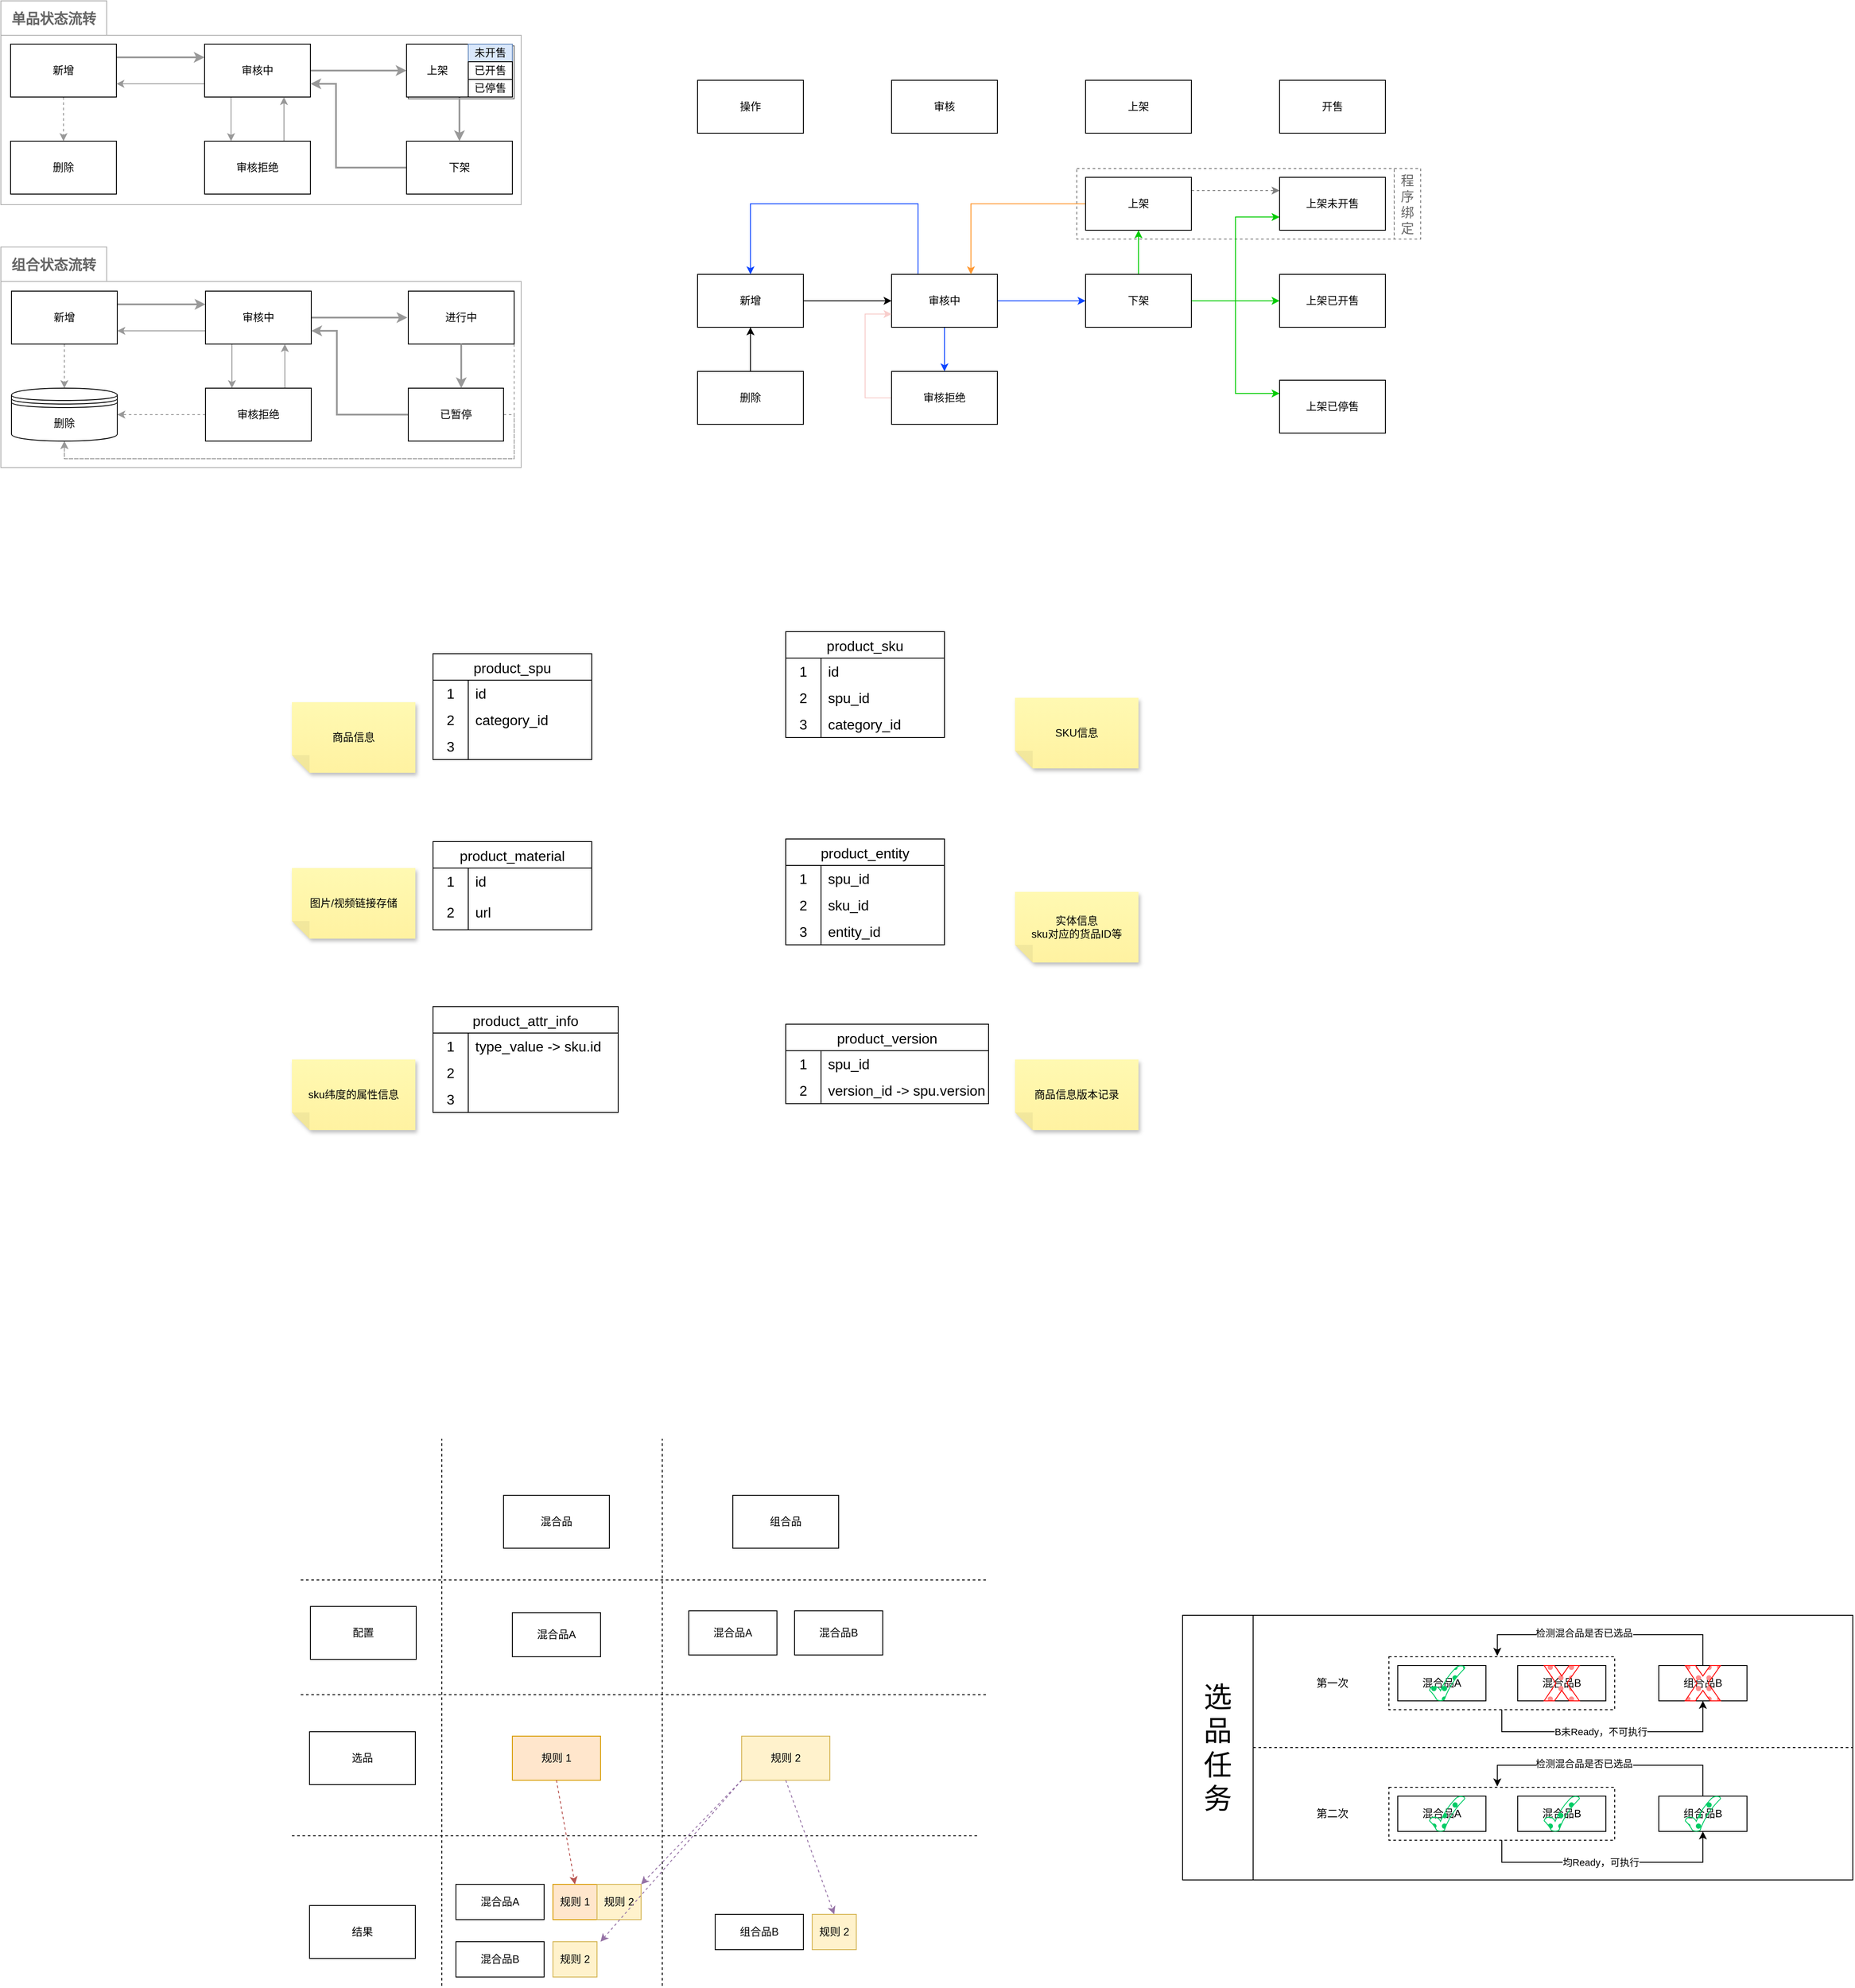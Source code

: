 <mxfile version="26.0.2" pages="5">
  <diagram name="第 1 页" id="iaJiMRWaCHO9DjY36pJx">
    <mxGraphModel dx="2074" dy="1121" grid="1" gridSize="10" guides="1" tooltips="1" connect="1" arrows="1" fold="1" page="1" pageScale="1" pageWidth="827" pageHeight="1169" math="0" shadow="0">
      <root>
        <mxCell id="0" />
        <mxCell id="1" parent="0" />
        <mxCell id="xTXeSP6vxh1qwq7kTJ1z-71" value="" style="rounded=0;whiteSpace=wrap;html=1;fillColor=none;" parent="1" vertex="1">
          <mxGeometry x="1410" y="1900" width="760" height="300" as="geometry" />
        </mxCell>
        <mxCell id="xTXeSP6vxh1qwq7kTJ1z-70" value="" style="endArrow=none;dashed=1;html=1;rounded=0;" parent="1" source="xTXeSP6vxh1qwq7kTJ1z-36" edge="1">
          <mxGeometry width="50" height="50" relative="1" as="geometry">
            <mxPoint x="1390" y="2050" as="sourcePoint" />
            <mxPoint x="2170" y="2050" as="targetPoint" />
          </mxGeometry>
        </mxCell>
        <mxCell id="xTXeSP6vxh1qwq7kTJ1z-54" style="edgeStyle=orthogonalEdgeStyle;rounded=0;orthogonalLoop=1;jettySize=auto;html=1;exitX=0.5;exitY=1;exitDx=0;exitDy=0;entryX=0.5;entryY=1;entryDx=0;entryDy=0;" parent="1" source="xTXeSP6vxh1qwq7kTJ1z-47" target="xTXeSP6vxh1qwq7kTJ1z-42" edge="1">
          <mxGeometry relative="1" as="geometry">
            <Array as="points">
              <mxPoint x="1772" y="2032" />
              <mxPoint x="2000" y="2032" />
            </Array>
          </mxGeometry>
        </mxCell>
        <mxCell id="xTXeSP6vxh1qwq7kTJ1z-55" value="B未Ready，不可执行" style="edgeLabel;html=1;align=center;verticalAlign=middle;resizable=0;points=[];" parent="xTXeSP6vxh1qwq7kTJ1z-54" vertex="1" connectable="0">
          <mxGeometry x="-0.049" relative="1" as="geometry">
            <mxPoint as="offset" />
          </mxGeometry>
        </mxCell>
        <mxCell id="xTXeSP6vxh1qwq7kTJ1z-47" value="" style="rounded=0;whiteSpace=wrap;html=1;fillColor=none;dashed=1;" parent="1" vertex="1">
          <mxGeometry x="1644" y="1947" width="256" height="60" as="geometry" />
        </mxCell>
        <mxCell id="X4dzS5YguDMyNIEwRo96-78" value="单品状态流转" style="rounded=0;whiteSpace=wrap;html=1;fontSize=16;fontStyle=1;strokeColor=#B3B3B3;fontColor=#666666;" parent="1" vertex="1">
          <mxGeometry x="70" y="70" width="120" height="40" as="geometry" />
        </mxCell>
        <mxCell id="X4dzS5YguDMyNIEwRo96-79" value="" style="rounded=0;whiteSpace=wrap;html=1;fillColor=default;strokeColor=#B3B3B3;" parent="1" vertex="1">
          <mxGeometry x="70" y="109" width="590" height="192" as="geometry" />
        </mxCell>
        <mxCell id="X4dzS5YguDMyNIEwRo96-76" value="" style="rounded=0;whiteSpace=wrap;html=1;fillColor=#f5f5f5;fontColor=#333333;strokeColor=#666666;" parent="1" vertex="1">
          <mxGeometry x="532" y="121" width="120" height="60" as="geometry" />
        </mxCell>
        <mxCell id="X4dzS5YguDMyNIEwRo96-28" value="" style="rounded=0;whiteSpace=wrap;html=1;fillColor=none;dashed=1;strokeColor=#808080;" parent="1" vertex="1">
          <mxGeometry x="1290" y="260" width="360" height="80" as="geometry" />
        </mxCell>
        <mxCell id="X4dzS5YguDMyNIEwRo96-1" value="操作" style="rounded=0;whiteSpace=wrap;html=1;" parent="1" vertex="1">
          <mxGeometry x="860" y="160" width="120" height="60" as="geometry" />
        </mxCell>
        <mxCell id="X4dzS5YguDMyNIEwRo96-2" value="审核" style="rounded=0;whiteSpace=wrap;html=1;" parent="1" vertex="1">
          <mxGeometry x="1080" y="160" width="120" height="60" as="geometry" />
        </mxCell>
        <mxCell id="X4dzS5YguDMyNIEwRo96-3" value="上架" style="rounded=0;whiteSpace=wrap;html=1;" parent="1" vertex="1">
          <mxGeometry x="1300" y="160" width="120" height="60" as="geometry" />
        </mxCell>
        <mxCell id="X4dzS5YguDMyNIEwRo96-4" value="开售" style="rounded=0;whiteSpace=wrap;html=1;" parent="1" vertex="1">
          <mxGeometry x="1520" y="160" width="120" height="60" as="geometry" />
        </mxCell>
        <mxCell id="X4dzS5YguDMyNIEwRo96-14" style="edgeStyle=orthogonalEdgeStyle;rounded=0;orthogonalLoop=1;jettySize=auto;html=1;exitX=1;exitY=0.5;exitDx=0;exitDy=0;entryX=0;entryY=0.5;entryDx=0;entryDy=0;" parent="1" source="X4dzS5YguDMyNIEwRo96-5" target="X4dzS5YguDMyNIEwRo96-7" edge="1">
          <mxGeometry relative="1" as="geometry" />
        </mxCell>
        <mxCell id="X4dzS5YguDMyNIEwRo96-5" value="新增" style="rounded=0;whiteSpace=wrap;html=1;" parent="1" vertex="1">
          <mxGeometry x="860" y="380" width="120" height="60" as="geometry" />
        </mxCell>
        <mxCell id="X4dzS5YguDMyNIEwRo96-27" style="edgeStyle=orthogonalEdgeStyle;rounded=0;orthogonalLoop=1;jettySize=auto;html=1;exitX=0.5;exitY=0;exitDx=0;exitDy=0;entryX=0.5;entryY=1;entryDx=0;entryDy=0;" parent="1" source="X4dzS5YguDMyNIEwRo96-6" target="X4dzS5YguDMyNIEwRo96-5" edge="1">
          <mxGeometry relative="1" as="geometry" />
        </mxCell>
        <mxCell id="X4dzS5YguDMyNIEwRo96-6" value="删除" style="rounded=0;whiteSpace=wrap;html=1;" parent="1" vertex="1">
          <mxGeometry x="860" y="490" width="120" height="60" as="geometry" />
        </mxCell>
        <mxCell id="X4dzS5YguDMyNIEwRo96-16" style="edgeStyle=orthogonalEdgeStyle;rounded=0;orthogonalLoop=1;jettySize=auto;html=1;exitX=0.5;exitY=1;exitDx=0;exitDy=0;strokeColor=#0F47FF;" parent="1" source="X4dzS5YguDMyNIEwRo96-7" target="X4dzS5YguDMyNIEwRo96-8" edge="1">
          <mxGeometry relative="1" as="geometry" />
        </mxCell>
        <mxCell id="X4dzS5YguDMyNIEwRo96-18" style="edgeStyle=orthogonalEdgeStyle;rounded=0;orthogonalLoop=1;jettySize=auto;html=1;exitX=0.25;exitY=0;exitDx=0;exitDy=0;entryX=0.5;entryY=0;entryDx=0;entryDy=0;strokeColor=#0F47FF;" parent="1" source="X4dzS5YguDMyNIEwRo96-7" target="X4dzS5YguDMyNIEwRo96-5" edge="1">
          <mxGeometry relative="1" as="geometry">
            <Array as="points">
              <mxPoint x="1110" y="300" />
              <mxPoint x="920" y="300" />
            </Array>
          </mxGeometry>
        </mxCell>
        <mxCell id="X4dzS5YguDMyNIEwRo96-20" style="edgeStyle=orthogonalEdgeStyle;rounded=0;orthogonalLoop=1;jettySize=auto;html=1;exitX=1;exitY=0.5;exitDx=0;exitDy=0;entryX=0;entryY=0.5;entryDx=0;entryDy=0;strokeColor=#0F47FF;" parent="1" source="X4dzS5YguDMyNIEwRo96-7" target="X4dzS5YguDMyNIEwRo96-10" edge="1">
          <mxGeometry relative="1" as="geometry">
            <Array as="points">
              <mxPoint x="1220" y="410" />
              <mxPoint x="1220" y="410" />
            </Array>
          </mxGeometry>
        </mxCell>
        <mxCell id="X4dzS5YguDMyNIEwRo96-7" value="审核中" style="rounded=0;whiteSpace=wrap;html=1;" parent="1" vertex="1">
          <mxGeometry x="1080" y="380" width="120" height="60" as="geometry" />
        </mxCell>
        <mxCell id="X4dzS5YguDMyNIEwRo96-19" style="edgeStyle=orthogonalEdgeStyle;rounded=0;orthogonalLoop=1;jettySize=auto;html=1;exitX=0;exitY=0.5;exitDx=0;exitDy=0;entryX=0;entryY=0.75;entryDx=0;entryDy=0;strokeColor=#F8CECC;" parent="1" source="X4dzS5YguDMyNIEwRo96-8" target="X4dzS5YguDMyNIEwRo96-7" edge="1">
          <mxGeometry relative="1" as="geometry">
            <Array as="points">
              <mxPoint x="1050" y="520" />
              <mxPoint x="1050" y="425" />
            </Array>
          </mxGeometry>
        </mxCell>
        <mxCell id="X4dzS5YguDMyNIEwRo96-8" value="审核拒绝" style="rounded=0;whiteSpace=wrap;html=1;" parent="1" vertex="1">
          <mxGeometry x="1080" y="490" width="120" height="60" as="geometry" />
        </mxCell>
        <mxCell id="X4dzS5YguDMyNIEwRo96-21" style="edgeStyle=orthogonalEdgeStyle;rounded=0;orthogonalLoop=1;jettySize=auto;html=1;exitX=0;exitY=0.5;exitDx=0;exitDy=0;entryX=0.75;entryY=0;entryDx=0;entryDy=0;strokeColor=#FF9933;" parent="1" source="X4dzS5YguDMyNIEwRo96-9" target="X4dzS5YguDMyNIEwRo96-7" edge="1">
          <mxGeometry relative="1" as="geometry" />
        </mxCell>
        <mxCell id="X4dzS5YguDMyNIEwRo96-30" style="edgeStyle=orthogonalEdgeStyle;rounded=0;orthogonalLoop=1;jettySize=auto;html=1;exitX=1;exitY=0.25;exitDx=0;exitDy=0;entryX=0;entryY=0.25;entryDx=0;entryDy=0;dashed=1;strokeColor=#808080;" parent="1" source="X4dzS5YguDMyNIEwRo96-9" target="X4dzS5YguDMyNIEwRo96-11" edge="1">
          <mxGeometry relative="1" as="geometry" />
        </mxCell>
        <mxCell id="X4dzS5YguDMyNIEwRo96-9" value="上架" style="rounded=0;whiteSpace=wrap;html=1;" parent="1" vertex="1">
          <mxGeometry x="1300" y="270" width="120" height="60" as="geometry" />
        </mxCell>
        <mxCell id="X4dzS5YguDMyNIEwRo96-22" style="edgeStyle=orthogonalEdgeStyle;rounded=0;orthogonalLoop=1;jettySize=auto;html=1;exitX=0.5;exitY=0;exitDx=0;exitDy=0;strokeColor=#00CC00;" parent="1" source="X4dzS5YguDMyNIEwRo96-10" target="X4dzS5YguDMyNIEwRo96-9" edge="1">
          <mxGeometry relative="1" as="geometry" />
        </mxCell>
        <mxCell id="X4dzS5YguDMyNIEwRo96-23" style="edgeStyle=orthogonalEdgeStyle;rounded=0;orthogonalLoop=1;jettySize=auto;html=1;exitX=1;exitY=0.5;exitDx=0;exitDy=0;entryX=0;entryY=0.75;entryDx=0;entryDy=0;strokeColor=#00CC00;" parent="1" source="X4dzS5YguDMyNIEwRo96-10" target="X4dzS5YguDMyNIEwRo96-11" edge="1">
          <mxGeometry relative="1" as="geometry" />
        </mxCell>
        <mxCell id="X4dzS5YguDMyNIEwRo96-24" style="edgeStyle=orthogonalEdgeStyle;rounded=0;orthogonalLoop=1;jettySize=auto;html=1;exitX=1;exitY=0.5;exitDx=0;exitDy=0;entryX=0;entryY=0.5;entryDx=0;entryDy=0;strokeColor=#00CC00;" parent="1" source="X4dzS5YguDMyNIEwRo96-10" target="X4dzS5YguDMyNIEwRo96-12" edge="1">
          <mxGeometry relative="1" as="geometry" />
        </mxCell>
        <mxCell id="X4dzS5YguDMyNIEwRo96-25" style="edgeStyle=orthogonalEdgeStyle;rounded=0;orthogonalLoop=1;jettySize=auto;html=1;exitX=1;exitY=0.5;exitDx=0;exitDy=0;entryX=0;entryY=0.25;entryDx=0;entryDy=0;strokeColor=#00CC00;" parent="1" source="X4dzS5YguDMyNIEwRo96-10" target="X4dzS5YguDMyNIEwRo96-13" edge="1">
          <mxGeometry relative="1" as="geometry" />
        </mxCell>
        <mxCell id="X4dzS5YguDMyNIEwRo96-10" value="下架" style="rounded=0;whiteSpace=wrap;html=1;" parent="1" vertex="1">
          <mxGeometry x="1300" y="380" width="120" height="60" as="geometry" />
        </mxCell>
        <mxCell id="X4dzS5YguDMyNIEwRo96-11" value="上架未开售" style="rounded=0;whiteSpace=wrap;html=1;" parent="1" vertex="1">
          <mxGeometry x="1520" y="270" width="120" height="60" as="geometry" />
        </mxCell>
        <mxCell id="X4dzS5YguDMyNIEwRo96-12" value="上架已开售" style="rounded=0;whiteSpace=wrap;html=1;" parent="1" vertex="1">
          <mxGeometry x="1520" y="380" width="120" height="60" as="geometry" />
        </mxCell>
        <mxCell id="X4dzS5YguDMyNIEwRo96-13" value="上架已停售" style="rounded=0;whiteSpace=wrap;html=1;" parent="1" vertex="1">
          <mxGeometry x="1520" y="500" width="120" height="60" as="geometry" />
        </mxCell>
        <mxCell id="X4dzS5YguDMyNIEwRo96-29" value="程&lt;div style=&quot;font-size: 15px;&quot;&gt;序&lt;/div&gt;&lt;div style=&quot;font-size: 15px;&quot;&gt;绑&lt;/div&gt;&lt;div style=&quot;font-size: 15px;&quot;&gt;定&lt;/div&gt;" style="rounded=0;whiteSpace=wrap;html=1;fillColor=default;dashed=1;strokeColor=#808080;fontSize=15;fontColor=#666666;" parent="1" vertex="1">
          <mxGeometry x="1650" y="260" width="30" height="80" as="geometry" />
        </mxCell>
        <mxCell id="X4dzS5YguDMyNIEwRo96-54" style="edgeStyle=orthogonalEdgeStyle;rounded=0;orthogonalLoop=1;jettySize=auto;html=1;exitX=0.5;exitY=1;exitDx=0;exitDy=0;entryX=0.5;entryY=0;entryDx=0;entryDy=0;strokeColor=#999999;dashed=1;" parent="1" source="X4dzS5YguDMyNIEwRo96-33" target="X4dzS5YguDMyNIEwRo96-35" edge="1">
          <mxGeometry relative="1" as="geometry" />
        </mxCell>
        <mxCell id="X4dzS5YguDMyNIEwRo96-148" style="edgeStyle=orthogonalEdgeStyle;rounded=0;orthogonalLoop=1;jettySize=auto;html=1;exitX=1;exitY=0.25;exitDx=0;exitDy=0;entryX=0;entryY=0.25;entryDx=0;entryDy=0;strokeWidth=2;strokeColor=#999999;" parent="1" source="X4dzS5YguDMyNIEwRo96-33" target="X4dzS5YguDMyNIEwRo96-39" edge="1">
          <mxGeometry relative="1" as="geometry" />
        </mxCell>
        <mxCell id="X4dzS5YguDMyNIEwRo96-33" value="新增" style="rounded=0;whiteSpace=wrap;html=1;" parent="1" vertex="1">
          <mxGeometry x="81" y="119" width="120" height="60" as="geometry" />
        </mxCell>
        <mxCell id="X4dzS5YguDMyNIEwRo96-35" value="删除" style="rounded=0;whiteSpace=wrap;html=1;" parent="1" vertex="1">
          <mxGeometry x="81" y="229" width="120" height="60" as="geometry" />
        </mxCell>
        <mxCell id="X4dzS5YguDMyNIEwRo96-57" style="edgeStyle=orthogonalEdgeStyle;rounded=0;orthogonalLoop=1;jettySize=auto;html=1;exitX=0.25;exitY=1;exitDx=0;exitDy=0;entryX=0.25;entryY=0;entryDx=0;entryDy=0;strokeColor=#999999;" parent="1" source="X4dzS5YguDMyNIEwRo96-39" target="X4dzS5YguDMyNIEwRo96-41" edge="1">
          <mxGeometry relative="1" as="geometry" />
        </mxCell>
        <mxCell id="X4dzS5YguDMyNIEwRo96-72" style="edgeStyle=orthogonalEdgeStyle;rounded=0;orthogonalLoop=1;jettySize=auto;html=1;exitX=1;exitY=0.5;exitDx=0;exitDy=0;entryX=0;entryY=0.5;entryDx=0;entryDy=0;strokeWidth=2;strokeColor=#999999;" parent="1" source="X4dzS5YguDMyNIEwRo96-39" target="X4dzS5YguDMyNIEwRo96-44" edge="1">
          <mxGeometry relative="1" as="geometry" />
        </mxCell>
        <mxCell id="X4dzS5YguDMyNIEwRo96-149" style="edgeStyle=orthogonalEdgeStyle;rounded=0;orthogonalLoop=1;jettySize=auto;html=1;exitX=0;exitY=0.75;exitDx=0;exitDy=0;entryX=1;entryY=0.75;entryDx=0;entryDy=0;strokeColor=#999999;" parent="1" source="X4dzS5YguDMyNIEwRo96-39" target="X4dzS5YguDMyNIEwRo96-33" edge="1">
          <mxGeometry relative="1" as="geometry" />
        </mxCell>
        <mxCell id="X4dzS5YguDMyNIEwRo96-39" value="审核中" style="rounded=0;whiteSpace=wrap;html=1;" parent="1" vertex="1">
          <mxGeometry x="301" y="119" width="120" height="60" as="geometry" />
        </mxCell>
        <mxCell id="X4dzS5YguDMyNIEwRo96-58" style="edgeStyle=orthogonalEdgeStyle;rounded=0;orthogonalLoop=1;jettySize=auto;html=1;exitX=0.75;exitY=0;exitDx=0;exitDy=0;entryX=0.75;entryY=1;entryDx=0;entryDy=0;strokeColor=#999999;" parent="1" source="X4dzS5YguDMyNIEwRo96-41" target="X4dzS5YguDMyNIEwRo96-39" edge="1">
          <mxGeometry relative="1" as="geometry" />
        </mxCell>
        <mxCell id="X4dzS5YguDMyNIEwRo96-41" value="审核拒绝" style="rounded=0;whiteSpace=wrap;html=1;" parent="1" vertex="1">
          <mxGeometry x="301" y="229" width="120" height="60" as="geometry" />
        </mxCell>
        <mxCell id="X4dzS5YguDMyNIEwRo96-75" style="edgeStyle=orthogonalEdgeStyle;rounded=0;orthogonalLoop=1;jettySize=auto;html=1;exitX=0;exitY=0.5;exitDx=0;exitDy=0;entryX=1;entryY=0.75;entryDx=0;entryDy=0;strokeWidth=2;strokeColor=#999999;" parent="1" source="X4dzS5YguDMyNIEwRo96-49" target="X4dzS5YguDMyNIEwRo96-39" edge="1">
          <mxGeometry relative="1" as="geometry">
            <Array as="points">
              <mxPoint x="450" y="259" />
              <mxPoint x="450" y="164" />
            </Array>
          </mxGeometry>
        </mxCell>
        <mxCell id="X4dzS5YguDMyNIEwRo96-49" value="下架" style="rounded=0;whiteSpace=wrap;html=1;" parent="1" vertex="1">
          <mxGeometry x="530" y="229" width="120" height="60" as="geometry" />
        </mxCell>
        <mxCell id="X4dzS5YguDMyNIEwRo96-73" style="edgeStyle=orthogonalEdgeStyle;rounded=0;orthogonalLoop=1;jettySize=auto;html=1;exitX=0.857;exitY=0.983;exitDx=0;exitDy=0;exitPerimeter=0;strokeWidth=2;strokeColor=#999999;" parent="1" source="X4dzS5YguDMyNIEwRo96-44" target="X4dzS5YguDMyNIEwRo96-49" edge="1">
          <mxGeometry relative="1" as="geometry" />
        </mxCell>
        <mxCell id="X4dzS5YguDMyNIEwRo96-44" value="上架" style="rounded=0;whiteSpace=wrap;html=1;" parent="1" vertex="1">
          <mxGeometry x="530" y="119" width="70" height="60" as="geometry" />
        </mxCell>
        <mxCell id="X4dzS5YguDMyNIEwRo96-50" value="未开售" style="rounded=0;whiteSpace=wrap;html=1;fillColor=#dae8fc;strokeColor=#6c8ebf;" parent="1" vertex="1">
          <mxGeometry x="600" y="119" width="50" height="20" as="geometry" />
        </mxCell>
        <mxCell id="X4dzS5YguDMyNIEwRo96-51" value="已开售" style="rounded=0;whiteSpace=wrap;html=1;" parent="1" vertex="1">
          <mxGeometry x="600" y="139" width="50" height="20" as="geometry" />
        </mxCell>
        <mxCell id="X4dzS5YguDMyNIEwRo96-52" value="已停售" style="rounded=0;whiteSpace=wrap;html=1;" parent="1" vertex="1">
          <mxGeometry x="600" y="159" width="50" height="20" as="geometry" />
        </mxCell>
        <mxCell id="X4dzS5YguDMyNIEwRo96-100" value="" style="group" parent="1" vertex="1" connectable="0">
          <mxGeometry x="70" y="349" width="590" height="250" as="geometry" />
        </mxCell>
        <mxCell id="X4dzS5YguDMyNIEwRo96-80" value="组合状态流转" style="rounded=0;whiteSpace=wrap;html=1;fontSize=16;fontStyle=1;strokeColor=#B3B3B3;fontColor=#666666;" parent="X4dzS5YguDMyNIEwRo96-100" vertex="1">
          <mxGeometry width="120" height="40" as="geometry" />
        </mxCell>
        <mxCell id="X4dzS5YguDMyNIEwRo96-81" value="" style="rounded=0;whiteSpace=wrap;html=1;fillColor=default;strokeColor=#B3B3B3;" parent="X4dzS5YguDMyNIEwRo96-100" vertex="1">
          <mxGeometry y="39" width="590" height="211" as="geometry" />
        </mxCell>
        <mxCell id="X4dzS5YguDMyNIEwRo96-131" style="edgeStyle=orthogonalEdgeStyle;rounded=0;orthogonalLoop=1;jettySize=auto;html=1;exitX=1;exitY=1;exitDx=0;exitDy=0;entryX=0.5;entryY=1;entryDx=0;entryDy=0;strokeColor=#999999;dashed=1;" parent="1" source="X4dzS5YguDMyNIEwRo96-132" target="X4dzS5YguDMyNIEwRo96-147" edge="1">
          <mxGeometry relative="1" as="geometry">
            <mxPoint x="422" y="649" as="targetPoint" />
            <Array as="points">
              <mxPoint x="652" y="589" />
              <mxPoint x="142" y="589" />
            </Array>
          </mxGeometry>
        </mxCell>
        <mxCell id="X4dzS5YguDMyNIEwRo96-132" value="进行中" style="rounded=0;whiteSpace=wrap;html=1;" parent="1" vertex="1">
          <mxGeometry x="532" y="399" width="120" height="60" as="geometry" />
        </mxCell>
        <mxCell id="X4dzS5YguDMyNIEwRo96-133" style="edgeStyle=orthogonalEdgeStyle;rounded=0;orthogonalLoop=1;jettySize=auto;html=1;exitX=1;exitY=0.25;exitDx=0;exitDy=0;entryX=0;entryY=0.25;entryDx=0;entryDy=0;strokeColor=#999999;strokeWidth=2;" parent="1" source="X4dzS5YguDMyNIEwRo96-135" target="X4dzS5YguDMyNIEwRo96-139" edge="1">
          <mxGeometry relative="1" as="geometry" />
        </mxCell>
        <mxCell id="X4dzS5YguDMyNIEwRo96-134" style="edgeStyle=orthogonalEdgeStyle;rounded=0;orthogonalLoop=1;jettySize=auto;html=1;exitX=0.5;exitY=1;exitDx=0;exitDy=0;entryX=0.5;entryY=0;entryDx=0;entryDy=0;strokeColor=#999999;dashed=1;" parent="1" source="X4dzS5YguDMyNIEwRo96-135" target="X4dzS5YguDMyNIEwRo96-147" edge="1">
          <mxGeometry relative="1" as="geometry">
            <mxPoint x="302" y="649" as="targetPoint" />
            <Array as="points" />
          </mxGeometry>
        </mxCell>
        <mxCell id="X4dzS5YguDMyNIEwRo96-135" value="新增" style="rounded=0;whiteSpace=wrap;html=1;" parent="1" vertex="1">
          <mxGeometry x="82" y="399" width="120" height="60" as="geometry" />
        </mxCell>
        <mxCell id="X4dzS5YguDMyNIEwRo96-136" style="edgeStyle=orthogonalEdgeStyle;rounded=0;orthogonalLoop=1;jettySize=auto;html=1;exitX=0.25;exitY=1;exitDx=0;exitDy=0;entryX=0.25;entryY=0;entryDx=0;entryDy=0;strokeColor=#999999;" parent="1" source="X4dzS5YguDMyNIEwRo96-139" target="X4dzS5YguDMyNIEwRo96-142" edge="1">
          <mxGeometry relative="1" as="geometry" />
        </mxCell>
        <mxCell id="X4dzS5YguDMyNIEwRo96-137" style="edgeStyle=orthogonalEdgeStyle;rounded=0;orthogonalLoop=1;jettySize=auto;html=1;exitX=1;exitY=0.5;exitDx=0;exitDy=0;entryX=0;entryY=0.5;entryDx=0;entryDy=0;strokeColor=#999999;strokeWidth=2;" parent="1" source="X4dzS5YguDMyNIEwRo96-139" edge="1">
          <mxGeometry relative="1" as="geometry">
            <mxPoint x="531" y="429" as="targetPoint" />
          </mxGeometry>
        </mxCell>
        <mxCell id="X4dzS5YguDMyNIEwRo96-138" style="edgeStyle=orthogonalEdgeStyle;rounded=0;orthogonalLoop=1;jettySize=auto;html=1;exitX=0;exitY=0.75;exitDx=0;exitDy=0;entryX=1;entryY=0.75;entryDx=0;entryDy=0;strokeColor=#999999;" parent="1" source="X4dzS5YguDMyNIEwRo96-139" target="X4dzS5YguDMyNIEwRo96-135" edge="1">
          <mxGeometry relative="1" as="geometry" />
        </mxCell>
        <mxCell id="X4dzS5YguDMyNIEwRo96-139" value="审核中" style="rounded=0;whiteSpace=wrap;html=1;" parent="1" vertex="1">
          <mxGeometry x="302" y="399" width="120" height="60" as="geometry" />
        </mxCell>
        <mxCell id="X4dzS5YguDMyNIEwRo96-140" style="edgeStyle=orthogonalEdgeStyle;rounded=0;orthogonalLoop=1;jettySize=auto;html=1;exitX=0.75;exitY=0;exitDx=0;exitDy=0;entryX=0.75;entryY=1;entryDx=0;entryDy=0;strokeColor=#999999;" parent="1" source="X4dzS5YguDMyNIEwRo96-142" target="X4dzS5YguDMyNIEwRo96-139" edge="1">
          <mxGeometry relative="1" as="geometry" />
        </mxCell>
        <mxCell id="X4dzS5YguDMyNIEwRo96-141" style="edgeStyle=orthogonalEdgeStyle;rounded=0;orthogonalLoop=1;jettySize=auto;html=1;exitX=0;exitY=0.5;exitDx=0;exitDy=0;entryX=1;entryY=0.5;entryDx=0;entryDy=0;strokeColor=#999999;dashed=1;" parent="1" source="X4dzS5YguDMyNIEwRo96-142" target="X4dzS5YguDMyNIEwRo96-147" edge="1">
          <mxGeometry relative="1" as="geometry">
            <mxPoint x="362" y="619" as="targetPoint" />
          </mxGeometry>
        </mxCell>
        <mxCell id="X4dzS5YguDMyNIEwRo96-142" value="审核拒绝" style="rounded=0;whiteSpace=wrap;html=1;" parent="1" vertex="1">
          <mxGeometry x="302" y="509" width="120" height="60" as="geometry" />
        </mxCell>
        <mxCell id="X4dzS5YguDMyNIEwRo96-143" style="edgeStyle=orthogonalEdgeStyle;rounded=0;orthogonalLoop=1;jettySize=auto;html=1;exitX=0;exitY=0.5;exitDx=0;exitDy=0;entryX=1;entryY=0.75;entryDx=0;entryDy=0;strokeColor=#999999;strokeWidth=2;" parent="1" source="X4dzS5YguDMyNIEwRo96-145" target="X4dzS5YguDMyNIEwRo96-139" edge="1">
          <mxGeometry relative="1" as="geometry">
            <Array as="points">
              <mxPoint x="451" y="539" />
              <mxPoint x="451" y="444" />
            </Array>
          </mxGeometry>
        </mxCell>
        <mxCell id="X4dzS5YguDMyNIEwRo96-144" style="edgeStyle=orthogonalEdgeStyle;rounded=0;orthogonalLoop=1;jettySize=auto;html=1;exitX=1;exitY=0.5;exitDx=0;exitDy=0;entryX=0.5;entryY=1;entryDx=0;entryDy=0;strokeColor=#999999;dashed=1;" parent="1" source="X4dzS5YguDMyNIEwRo96-145" target="X4dzS5YguDMyNIEwRo96-147" edge="1">
          <mxGeometry relative="1" as="geometry">
            <mxPoint x="422" y="649" as="targetPoint" />
            <Array as="points">
              <mxPoint x="652" y="539" />
              <mxPoint x="652" y="589" />
              <mxPoint x="142" y="589" />
            </Array>
          </mxGeometry>
        </mxCell>
        <mxCell id="X4dzS5YguDMyNIEwRo96-145" value="已暂停" style="rounded=0;whiteSpace=wrap;html=1;" parent="1" vertex="1">
          <mxGeometry x="532" y="509" width="108" height="60" as="geometry" />
        </mxCell>
        <mxCell id="X4dzS5YguDMyNIEwRo96-146" value="" style="endArrow=classic;html=1;rounded=0;exitX=0.5;exitY=1;exitDx=0;exitDy=0;entryX=0.556;entryY=0;entryDx=0;entryDy=0;entryPerimeter=0;strokeColor=#999999;strokeWidth=2;" parent="1" source="X4dzS5YguDMyNIEwRo96-132" target="X4dzS5YguDMyNIEwRo96-145" edge="1">
          <mxGeometry width="50" height="50" relative="1" as="geometry">
            <mxPoint x="520" y="499" as="sourcePoint" />
            <mxPoint x="570" y="449" as="targetPoint" />
          </mxGeometry>
        </mxCell>
        <mxCell id="X4dzS5YguDMyNIEwRo96-147" value="删除" style="shape=datastore;whiteSpace=wrap;html=1;" parent="1" vertex="1">
          <mxGeometry x="82" y="509" width="120" height="60" as="geometry" />
        </mxCell>
        <mxCell id="1XGWNgNdyFIu_Kvm17ep-1" value="product_entity" style="shape=table;startSize=30;container=1;collapsible=0;childLayout=tableLayout;fixedRows=1;rowLines=0;fontStyle=0;strokeColor=default;fontSize=16;" parent="1" vertex="1">
          <mxGeometry x="960" y="1020" width="180" height="120" as="geometry" />
        </mxCell>
        <mxCell id="1XGWNgNdyFIu_Kvm17ep-2" value="" style="shape=tableRow;horizontal=0;startSize=0;swimlaneHead=0;swimlaneBody=0;top=0;left=0;bottom=0;right=0;collapsible=0;dropTarget=0;fillColor=none;points=[[0,0.5],[1,0.5]];portConstraint=eastwest;strokeColor=inherit;fontSize=16;" parent="1XGWNgNdyFIu_Kvm17ep-1" vertex="1">
          <mxGeometry y="30" width="180" height="30" as="geometry" />
        </mxCell>
        <mxCell id="1XGWNgNdyFIu_Kvm17ep-3" value="1" style="shape=partialRectangle;html=1;whiteSpace=wrap;connectable=0;fillColor=none;top=0;left=0;bottom=0;right=0;overflow=hidden;pointerEvents=1;strokeColor=inherit;fontSize=16;" parent="1XGWNgNdyFIu_Kvm17ep-2" vertex="1">
          <mxGeometry width="40" height="30" as="geometry">
            <mxRectangle width="40" height="30" as="alternateBounds" />
          </mxGeometry>
        </mxCell>
        <mxCell id="1XGWNgNdyFIu_Kvm17ep-4" value="spu_id" style="shape=partialRectangle;html=1;whiteSpace=wrap;connectable=0;fillColor=none;top=0;left=0;bottom=0;right=0;align=left;spacingLeft=6;overflow=hidden;strokeColor=inherit;fontSize=16;" parent="1XGWNgNdyFIu_Kvm17ep-2" vertex="1">
          <mxGeometry x="40" width="140" height="30" as="geometry">
            <mxRectangle width="140" height="30" as="alternateBounds" />
          </mxGeometry>
        </mxCell>
        <mxCell id="1XGWNgNdyFIu_Kvm17ep-5" value="" style="shape=tableRow;horizontal=0;startSize=0;swimlaneHead=0;swimlaneBody=0;top=0;left=0;bottom=0;right=0;collapsible=0;dropTarget=0;fillColor=none;points=[[0,0.5],[1,0.5]];portConstraint=eastwest;strokeColor=inherit;fontSize=16;" parent="1XGWNgNdyFIu_Kvm17ep-1" vertex="1">
          <mxGeometry y="60" width="180" height="30" as="geometry" />
        </mxCell>
        <mxCell id="1XGWNgNdyFIu_Kvm17ep-6" value="2" style="shape=partialRectangle;html=1;whiteSpace=wrap;connectable=0;fillColor=none;top=0;left=0;bottom=0;right=0;overflow=hidden;strokeColor=inherit;fontSize=16;" parent="1XGWNgNdyFIu_Kvm17ep-5" vertex="1">
          <mxGeometry width="40" height="30" as="geometry">
            <mxRectangle width="40" height="30" as="alternateBounds" />
          </mxGeometry>
        </mxCell>
        <mxCell id="1XGWNgNdyFIu_Kvm17ep-7" value="sku_id" style="shape=partialRectangle;html=1;whiteSpace=wrap;connectable=0;fillColor=none;top=0;left=0;bottom=0;right=0;align=left;spacingLeft=6;overflow=hidden;strokeColor=inherit;fontSize=16;" parent="1XGWNgNdyFIu_Kvm17ep-5" vertex="1">
          <mxGeometry x="40" width="140" height="30" as="geometry">
            <mxRectangle width="140" height="30" as="alternateBounds" />
          </mxGeometry>
        </mxCell>
        <mxCell id="1XGWNgNdyFIu_Kvm17ep-8" value="" style="shape=tableRow;horizontal=0;startSize=0;swimlaneHead=0;swimlaneBody=0;top=0;left=0;bottom=0;right=0;collapsible=0;dropTarget=0;fillColor=none;points=[[0,0.5],[1,0.5]];portConstraint=eastwest;strokeColor=inherit;fontSize=16;" parent="1XGWNgNdyFIu_Kvm17ep-1" vertex="1">
          <mxGeometry y="90" width="180" height="30" as="geometry" />
        </mxCell>
        <mxCell id="1XGWNgNdyFIu_Kvm17ep-9" value="3" style="shape=partialRectangle;html=1;whiteSpace=wrap;connectable=0;fillColor=none;top=0;left=0;bottom=0;right=0;overflow=hidden;strokeColor=inherit;fontSize=16;" parent="1XGWNgNdyFIu_Kvm17ep-8" vertex="1">
          <mxGeometry width="40" height="30" as="geometry">
            <mxRectangle width="40" height="30" as="alternateBounds" />
          </mxGeometry>
        </mxCell>
        <mxCell id="1XGWNgNdyFIu_Kvm17ep-10" value="entity_id" style="shape=partialRectangle;html=1;whiteSpace=wrap;connectable=0;fillColor=none;top=0;left=0;bottom=0;right=0;align=left;spacingLeft=6;overflow=hidden;strokeColor=inherit;fontSize=16;" parent="1XGWNgNdyFIu_Kvm17ep-8" vertex="1">
          <mxGeometry x="40" width="140" height="30" as="geometry">
            <mxRectangle width="140" height="30" as="alternateBounds" />
          </mxGeometry>
        </mxCell>
        <mxCell id="1XGWNgNdyFIu_Kvm17ep-11" value="product_spu" style="shape=table;startSize=30;container=1;collapsible=0;childLayout=tableLayout;fixedRows=1;rowLines=0;fontStyle=0;strokeColor=default;fontSize=16;" parent="1" vertex="1">
          <mxGeometry x="560" y="810" width="180" height="120" as="geometry" />
        </mxCell>
        <mxCell id="1XGWNgNdyFIu_Kvm17ep-12" value="" style="shape=tableRow;horizontal=0;startSize=0;swimlaneHead=0;swimlaneBody=0;top=0;left=0;bottom=0;right=0;collapsible=0;dropTarget=0;fillColor=none;points=[[0,0.5],[1,0.5]];portConstraint=eastwest;strokeColor=inherit;fontSize=16;" parent="1XGWNgNdyFIu_Kvm17ep-11" vertex="1">
          <mxGeometry y="30" width="180" height="30" as="geometry" />
        </mxCell>
        <mxCell id="1XGWNgNdyFIu_Kvm17ep-13" value="1" style="shape=partialRectangle;html=1;whiteSpace=wrap;connectable=0;fillColor=none;top=0;left=0;bottom=0;right=0;overflow=hidden;pointerEvents=1;strokeColor=inherit;fontSize=16;" parent="1XGWNgNdyFIu_Kvm17ep-12" vertex="1">
          <mxGeometry width="40" height="30" as="geometry">
            <mxRectangle width="40" height="30" as="alternateBounds" />
          </mxGeometry>
        </mxCell>
        <mxCell id="1XGWNgNdyFIu_Kvm17ep-14" value="id" style="shape=partialRectangle;html=1;whiteSpace=wrap;connectable=0;fillColor=none;top=0;left=0;bottom=0;right=0;align=left;spacingLeft=6;overflow=hidden;strokeColor=inherit;fontSize=16;" parent="1XGWNgNdyFIu_Kvm17ep-12" vertex="1">
          <mxGeometry x="40" width="140" height="30" as="geometry">
            <mxRectangle width="140" height="30" as="alternateBounds" />
          </mxGeometry>
        </mxCell>
        <mxCell id="1XGWNgNdyFIu_Kvm17ep-15" value="" style="shape=tableRow;horizontal=0;startSize=0;swimlaneHead=0;swimlaneBody=0;top=0;left=0;bottom=0;right=0;collapsible=0;dropTarget=0;fillColor=none;points=[[0,0.5],[1,0.5]];portConstraint=eastwest;strokeColor=inherit;fontSize=16;" parent="1XGWNgNdyFIu_Kvm17ep-11" vertex="1">
          <mxGeometry y="60" width="180" height="30" as="geometry" />
        </mxCell>
        <mxCell id="1XGWNgNdyFIu_Kvm17ep-16" value="2" style="shape=partialRectangle;html=1;whiteSpace=wrap;connectable=0;fillColor=none;top=0;left=0;bottom=0;right=0;overflow=hidden;strokeColor=inherit;fontSize=16;" parent="1XGWNgNdyFIu_Kvm17ep-15" vertex="1">
          <mxGeometry width="40" height="30" as="geometry">
            <mxRectangle width="40" height="30" as="alternateBounds" />
          </mxGeometry>
        </mxCell>
        <mxCell id="1XGWNgNdyFIu_Kvm17ep-17" value="category_id" style="shape=partialRectangle;html=1;whiteSpace=wrap;connectable=0;fillColor=none;top=0;left=0;bottom=0;right=0;align=left;spacingLeft=6;overflow=hidden;strokeColor=inherit;fontSize=16;" parent="1XGWNgNdyFIu_Kvm17ep-15" vertex="1">
          <mxGeometry x="40" width="140" height="30" as="geometry">
            <mxRectangle width="140" height="30" as="alternateBounds" />
          </mxGeometry>
        </mxCell>
        <mxCell id="1XGWNgNdyFIu_Kvm17ep-18" value="" style="shape=tableRow;horizontal=0;startSize=0;swimlaneHead=0;swimlaneBody=0;top=0;left=0;bottom=0;right=0;collapsible=0;dropTarget=0;fillColor=none;points=[[0,0.5],[1,0.5]];portConstraint=eastwest;strokeColor=inherit;fontSize=16;" parent="1XGWNgNdyFIu_Kvm17ep-11" vertex="1">
          <mxGeometry y="90" width="180" height="30" as="geometry" />
        </mxCell>
        <mxCell id="1XGWNgNdyFIu_Kvm17ep-19" value="3" style="shape=partialRectangle;html=1;whiteSpace=wrap;connectable=0;fillColor=none;top=0;left=0;bottom=0;right=0;overflow=hidden;strokeColor=inherit;fontSize=16;" parent="1XGWNgNdyFIu_Kvm17ep-18" vertex="1">
          <mxGeometry width="40" height="30" as="geometry">
            <mxRectangle width="40" height="30" as="alternateBounds" />
          </mxGeometry>
        </mxCell>
        <mxCell id="1XGWNgNdyFIu_Kvm17ep-20" value="" style="shape=partialRectangle;html=1;whiteSpace=wrap;connectable=0;fillColor=none;top=0;left=0;bottom=0;right=0;align=left;spacingLeft=6;overflow=hidden;strokeColor=inherit;fontSize=16;" parent="1XGWNgNdyFIu_Kvm17ep-18" vertex="1">
          <mxGeometry x="40" width="140" height="30" as="geometry">
            <mxRectangle width="140" height="30" as="alternateBounds" />
          </mxGeometry>
        </mxCell>
        <mxCell id="1XGWNgNdyFIu_Kvm17ep-21" value="product_sku" style="shape=table;startSize=30;container=1;collapsible=0;childLayout=tableLayout;fixedRows=1;rowLines=0;fontStyle=0;strokeColor=default;fontSize=16;" parent="1" vertex="1">
          <mxGeometry x="960" y="785" width="180" height="120" as="geometry" />
        </mxCell>
        <mxCell id="1XGWNgNdyFIu_Kvm17ep-22" value="" style="shape=tableRow;horizontal=0;startSize=0;swimlaneHead=0;swimlaneBody=0;top=0;left=0;bottom=0;right=0;collapsible=0;dropTarget=0;fillColor=none;points=[[0,0.5],[1,0.5]];portConstraint=eastwest;strokeColor=inherit;fontSize=16;" parent="1XGWNgNdyFIu_Kvm17ep-21" vertex="1">
          <mxGeometry y="30" width="180" height="30" as="geometry" />
        </mxCell>
        <mxCell id="1XGWNgNdyFIu_Kvm17ep-23" value="1" style="shape=partialRectangle;html=1;whiteSpace=wrap;connectable=0;fillColor=none;top=0;left=0;bottom=0;right=0;overflow=hidden;pointerEvents=1;strokeColor=inherit;fontSize=16;" parent="1XGWNgNdyFIu_Kvm17ep-22" vertex="1">
          <mxGeometry width="40" height="30" as="geometry">
            <mxRectangle width="40" height="30" as="alternateBounds" />
          </mxGeometry>
        </mxCell>
        <mxCell id="1XGWNgNdyFIu_Kvm17ep-24" value="id" style="shape=partialRectangle;html=1;whiteSpace=wrap;connectable=0;fillColor=none;top=0;left=0;bottom=0;right=0;align=left;spacingLeft=6;overflow=hidden;strokeColor=inherit;fontSize=16;" parent="1XGWNgNdyFIu_Kvm17ep-22" vertex="1">
          <mxGeometry x="40" width="140" height="30" as="geometry">
            <mxRectangle width="140" height="30" as="alternateBounds" />
          </mxGeometry>
        </mxCell>
        <mxCell id="1XGWNgNdyFIu_Kvm17ep-25" value="" style="shape=tableRow;horizontal=0;startSize=0;swimlaneHead=0;swimlaneBody=0;top=0;left=0;bottom=0;right=0;collapsible=0;dropTarget=0;fillColor=none;points=[[0,0.5],[1,0.5]];portConstraint=eastwest;strokeColor=inherit;fontSize=16;" parent="1XGWNgNdyFIu_Kvm17ep-21" vertex="1">
          <mxGeometry y="60" width="180" height="30" as="geometry" />
        </mxCell>
        <mxCell id="1XGWNgNdyFIu_Kvm17ep-26" value="2" style="shape=partialRectangle;html=1;whiteSpace=wrap;connectable=0;fillColor=none;top=0;left=0;bottom=0;right=0;overflow=hidden;strokeColor=inherit;fontSize=16;" parent="1XGWNgNdyFIu_Kvm17ep-25" vertex="1">
          <mxGeometry width="40" height="30" as="geometry">
            <mxRectangle width="40" height="30" as="alternateBounds" />
          </mxGeometry>
        </mxCell>
        <mxCell id="1XGWNgNdyFIu_Kvm17ep-27" value="spu_id" style="shape=partialRectangle;html=1;whiteSpace=wrap;connectable=0;fillColor=none;top=0;left=0;bottom=0;right=0;align=left;spacingLeft=6;overflow=hidden;strokeColor=inherit;fontSize=16;" parent="1XGWNgNdyFIu_Kvm17ep-25" vertex="1">
          <mxGeometry x="40" width="140" height="30" as="geometry">
            <mxRectangle width="140" height="30" as="alternateBounds" />
          </mxGeometry>
        </mxCell>
        <mxCell id="1XGWNgNdyFIu_Kvm17ep-28" value="" style="shape=tableRow;horizontal=0;startSize=0;swimlaneHead=0;swimlaneBody=0;top=0;left=0;bottom=0;right=0;collapsible=0;dropTarget=0;fillColor=none;points=[[0,0.5],[1,0.5]];portConstraint=eastwest;strokeColor=inherit;fontSize=16;" parent="1XGWNgNdyFIu_Kvm17ep-21" vertex="1">
          <mxGeometry y="90" width="180" height="30" as="geometry" />
        </mxCell>
        <mxCell id="1XGWNgNdyFIu_Kvm17ep-29" value="3" style="shape=partialRectangle;html=1;whiteSpace=wrap;connectable=0;fillColor=none;top=0;left=0;bottom=0;right=0;overflow=hidden;strokeColor=inherit;fontSize=16;" parent="1XGWNgNdyFIu_Kvm17ep-28" vertex="1">
          <mxGeometry width="40" height="30" as="geometry">
            <mxRectangle width="40" height="30" as="alternateBounds" />
          </mxGeometry>
        </mxCell>
        <mxCell id="1XGWNgNdyFIu_Kvm17ep-30" value="category_id" style="shape=partialRectangle;html=1;whiteSpace=wrap;connectable=0;fillColor=none;top=0;left=0;bottom=0;right=0;align=left;spacingLeft=6;overflow=hidden;strokeColor=inherit;fontSize=16;" parent="1XGWNgNdyFIu_Kvm17ep-28" vertex="1">
          <mxGeometry x="40" width="140" height="30" as="geometry">
            <mxRectangle width="140" height="30" as="alternateBounds" />
          </mxGeometry>
        </mxCell>
        <mxCell id="1XGWNgNdyFIu_Kvm17ep-31" value="product_material" style="shape=table;startSize=30;container=1;collapsible=0;childLayout=tableLayout;fixedRows=1;rowLines=0;fontStyle=0;strokeColor=default;fontSize=16;" parent="1" vertex="1">
          <mxGeometry x="560" y="1023" width="180" height="100" as="geometry" />
        </mxCell>
        <mxCell id="1XGWNgNdyFIu_Kvm17ep-32" value="" style="shape=tableRow;horizontal=0;startSize=0;swimlaneHead=0;swimlaneBody=0;top=0;left=0;bottom=0;right=0;collapsible=0;dropTarget=0;fillColor=none;points=[[0,0.5],[1,0.5]];portConstraint=eastwest;strokeColor=inherit;fontSize=16;" parent="1XGWNgNdyFIu_Kvm17ep-31" vertex="1">
          <mxGeometry y="30" width="180" height="30" as="geometry" />
        </mxCell>
        <mxCell id="1XGWNgNdyFIu_Kvm17ep-33" value="1" style="shape=partialRectangle;html=1;whiteSpace=wrap;connectable=0;fillColor=none;top=0;left=0;bottom=0;right=0;overflow=hidden;pointerEvents=1;strokeColor=inherit;fontSize=16;" parent="1XGWNgNdyFIu_Kvm17ep-32" vertex="1">
          <mxGeometry width="40" height="30" as="geometry">
            <mxRectangle width="40" height="30" as="alternateBounds" />
          </mxGeometry>
        </mxCell>
        <mxCell id="1XGWNgNdyFIu_Kvm17ep-34" value="id" style="shape=partialRectangle;html=1;whiteSpace=wrap;connectable=0;fillColor=none;top=0;left=0;bottom=0;right=0;align=left;spacingLeft=6;overflow=hidden;strokeColor=inherit;fontSize=16;" parent="1XGWNgNdyFIu_Kvm17ep-32" vertex="1">
          <mxGeometry x="40" width="140" height="30" as="geometry">
            <mxRectangle width="140" height="30" as="alternateBounds" />
          </mxGeometry>
        </mxCell>
        <mxCell id="1XGWNgNdyFIu_Kvm17ep-35" value="" style="shape=tableRow;horizontal=0;startSize=0;swimlaneHead=0;swimlaneBody=0;top=0;left=0;bottom=0;right=0;collapsible=0;dropTarget=0;fillColor=none;points=[[0,0.5],[1,0.5]];portConstraint=eastwest;strokeColor=inherit;fontSize=16;" parent="1XGWNgNdyFIu_Kvm17ep-31" vertex="1">
          <mxGeometry y="60" width="180" height="40" as="geometry" />
        </mxCell>
        <mxCell id="1XGWNgNdyFIu_Kvm17ep-36" value="2" style="shape=partialRectangle;html=1;whiteSpace=wrap;connectable=0;fillColor=none;top=0;left=0;bottom=0;right=0;overflow=hidden;strokeColor=inherit;fontSize=16;" parent="1XGWNgNdyFIu_Kvm17ep-35" vertex="1">
          <mxGeometry width="40" height="40" as="geometry">
            <mxRectangle width="40" height="40" as="alternateBounds" />
          </mxGeometry>
        </mxCell>
        <mxCell id="1XGWNgNdyFIu_Kvm17ep-37" value="url" style="shape=partialRectangle;html=1;whiteSpace=wrap;connectable=0;fillColor=none;top=0;left=0;bottom=0;right=0;align=left;spacingLeft=6;overflow=hidden;strokeColor=inherit;fontSize=16;" parent="1XGWNgNdyFIu_Kvm17ep-35" vertex="1">
          <mxGeometry x="40" width="140" height="40" as="geometry">
            <mxRectangle width="140" height="40" as="alternateBounds" />
          </mxGeometry>
        </mxCell>
        <mxCell id="1XGWNgNdyFIu_Kvm17ep-41" value="图片/视频链接存储" style="shape=note;whiteSpace=wrap;html=1;backgroundOutline=1;fontColor=#000000;darkOpacity=0.05;fillColor=#FFF9B2;strokeColor=none;fillStyle=solid;direction=west;gradientDirection=north;gradientColor=#FFF2A1;shadow=1;size=20;pointerEvents=1;" parent="1" vertex="1">
          <mxGeometry x="400" y="1053" width="140" height="80" as="geometry" />
        </mxCell>
        <mxCell id="1XGWNgNdyFIu_Kvm17ep-42" value="商品信息" style="shape=note;whiteSpace=wrap;html=1;backgroundOutline=1;fontColor=#000000;darkOpacity=0.05;fillColor=#FFF9B2;strokeColor=none;fillStyle=solid;direction=west;gradientDirection=north;gradientColor=#FFF2A1;shadow=1;size=20;pointerEvents=1;" parent="1" vertex="1">
          <mxGeometry x="400" y="865" width="140" height="80" as="geometry" />
        </mxCell>
        <mxCell id="1XGWNgNdyFIu_Kvm17ep-43" value="SKU信息" style="shape=note;whiteSpace=wrap;html=1;backgroundOutline=1;fontColor=#000000;darkOpacity=0.05;fillColor=#FFF9B2;strokeColor=none;fillStyle=solid;direction=west;gradientDirection=north;gradientColor=#FFF2A1;shadow=1;size=20;pointerEvents=1;" parent="1" vertex="1">
          <mxGeometry x="1220" y="860" width="140" height="80" as="geometry" />
        </mxCell>
        <mxCell id="1XGWNgNdyFIu_Kvm17ep-44" value="实体信息&lt;div&gt;sku对应的货品ID等&lt;/div&gt;" style="shape=note;whiteSpace=wrap;html=1;backgroundOutline=1;fontColor=#000000;darkOpacity=0.05;fillColor=#FFF9B2;strokeColor=none;fillStyle=solid;direction=west;gradientDirection=north;gradientColor=#FFF2A1;shadow=1;size=20;pointerEvents=1;" parent="1" vertex="1">
          <mxGeometry x="1220" y="1080" width="140" height="80" as="geometry" />
        </mxCell>
        <mxCell id="1XGWNgNdyFIu_Kvm17ep-45" value="product_attr_info" style="shape=table;startSize=30;container=1;collapsible=0;childLayout=tableLayout;fixedRows=1;rowLines=0;fontStyle=0;strokeColor=default;fontSize=16;" parent="1" vertex="1">
          <mxGeometry x="560" y="1210" width="210" height="120" as="geometry" />
        </mxCell>
        <mxCell id="1XGWNgNdyFIu_Kvm17ep-46" value="" style="shape=tableRow;horizontal=0;startSize=0;swimlaneHead=0;swimlaneBody=0;top=0;left=0;bottom=0;right=0;collapsible=0;dropTarget=0;fillColor=none;points=[[0,0.5],[1,0.5]];portConstraint=eastwest;strokeColor=inherit;fontSize=16;" parent="1XGWNgNdyFIu_Kvm17ep-45" vertex="1">
          <mxGeometry y="30" width="210" height="30" as="geometry" />
        </mxCell>
        <mxCell id="1XGWNgNdyFIu_Kvm17ep-47" value="1" style="shape=partialRectangle;html=1;whiteSpace=wrap;connectable=0;fillColor=none;top=0;left=0;bottom=0;right=0;overflow=hidden;pointerEvents=1;strokeColor=inherit;fontSize=16;" parent="1XGWNgNdyFIu_Kvm17ep-46" vertex="1">
          <mxGeometry width="40" height="30" as="geometry">
            <mxRectangle width="40" height="30" as="alternateBounds" />
          </mxGeometry>
        </mxCell>
        <mxCell id="1XGWNgNdyFIu_Kvm17ep-48" value="type_value -&amp;gt; sku.id" style="shape=partialRectangle;html=1;whiteSpace=wrap;connectable=0;fillColor=none;top=0;left=0;bottom=0;right=0;align=left;spacingLeft=6;overflow=hidden;strokeColor=inherit;fontSize=16;" parent="1XGWNgNdyFIu_Kvm17ep-46" vertex="1">
          <mxGeometry x="40" width="170" height="30" as="geometry">
            <mxRectangle width="170" height="30" as="alternateBounds" />
          </mxGeometry>
        </mxCell>
        <mxCell id="1XGWNgNdyFIu_Kvm17ep-49" value="" style="shape=tableRow;horizontal=0;startSize=0;swimlaneHead=0;swimlaneBody=0;top=0;left=0;bottom=0;right=0;collapsible=0;dropTarget=0;fillColor=none;points=[[0,0.5],[1,0.5]];portConstraint=eastwest;strokeColor=inherit;fontSize=16;" parent="1XGWNgNdyFIu_Kvm17ep-45" vertex="1">
          <mxGeometry y="60" width="210" height="30" as="geometry" />
        </mxCell>
        <mxCell id="1XGWNgNdyFIu_Kvm17ep-50" value="2" style="shape=partialRectangle;html=1;whiteSpace=wrap;connectable=0;fillColor=none;top=0;left=0;bottom=0;right=0;overflow=hidden;strokeColor=inherit;fontSize=16;" parent="1XGWNgNdyFIu_Kvm17ep-49" vertex="1">
          <mxGeometry width="40" height="30" as="geometry">
            <mxRectangle width="40" height="30" as="alternateBounds" />
          </mxGeometry>
        </mxCell>
        <mxCell id="1XGWNgNdyFIu_Kvm17ep-51" value="" style="shape=partialRectangle;html=1;whiteSpace=wrap;connectable=0;fillColor=none;top=0;left=0;bottom=0;right=0;align=left;spacingLeft=6;overflow=hidden;strokeColor=inherit;fontSize=16;" parent="1XGWNgNdyFIu_Kvm17ep-49" vertex="1">
          <mxGeometry x="40" width="170" height="30" as="geometry">
            <mxRectangle width="170" height="30" as="alternateBounds" />
          </mxGeometry>
        </mxCell>
        <mxCell id="1XGWNgNdyFIu_Kvm17ep-52" value="" style="shape=tableRow;horizontal=0;startSize=0;swimlaneHead=0;swimlaneBody=0;top=0;left=0;bottom=0;right=0;collapsible=0;dropTarget=0;fillColor=none;points=[[0,0.5],[1,0.5]];portConstraint=eastwest;strokeColor=inherit;fontSize=16;" parent="1XGWNgNdyFIu_Kvm17ep-45" vertex="1">
          <mxGeometry y="90" width="210" height="30" as="geometry" />
        </mxCell>
        <mxCell id="1XGWNgNdyFIu_Kvm17ep-53" value="3" style="shape=partialRectangle;html=1;whiteSpace=wrap;connectable=0;fillColor=none;top=0;left=0;bottom=0;right=0;overflow=hidden;strokeColor=inherit;fontSize=16;" parent="1XGWNgNdyFIu_Kvm17ep-52" vertex="1">
          <mxGeometry width="40" height="30" as="geometry">
            <mxRectangle width="40" height="30" as="alternateBounds" />
          </mxGeometry>
        </mxCell>
        <mxCell id="1XGWNgNdyFIu_Kvm17ep-54" value="" style="shape=partialRectangle;html=1;whiteSpace=wrap;connectable=0;fillColor=none;top=0;left=0;bottom=0;right=0;align=left;spacingLeft=6;overflow=hidden;strokeColor=inherit;fontSize=16;" parent="1XGWNgNdyFIu_Kvm17ep-52" vertex="1">
          <mxGeometry x="40" width="170" height="30" as="geometry">
            <mxRectangle width="170" height="30" as="alternateBounds" />
          </mxGeometry>
        </mxCell>
        <mxCell id="1XGWNgNdyFIu_Kvm17ep-55" value="product_version" style="shape=table;startSize=30;container=1;collapsible=0;childLayout=tableLayout;fixedRows=1;rowLines=0;fontStyle=0;strokeColor=default;fontSize=16;" parent="1" vertex="1">
          <mxGeometry x="960" y="1230" width="230" height="90" as="geometry" />
        </mxCell>
        <mxCell id="1XGWNgNdyFIu_Kvm17ep-56" value="" style="shape=tableRow;horizontal=0;startSize=0;swimlaneHead=0;swimlaneBody=0;top=0;left=0;bottom=0;right=0;collapsible=0;dropTarget=0;fillColor=none;points=[[0,0.5],[1,0.5]];portConstraint=eastwest;strokeColor=inherit;fontSize=16;" parent="1XGWNgNdyFIu_Kvm17ep-55" vertex="1">
          <mxGeometry y="30" width="230" height="30" as="geometry" />
        </mxCell>
        <mxCell id="1XGWNgNdyFIu_Kvm17ep-57" value="1" style="shape=partialRectangle;html=1;whiteSpace=wrap;connectable=0;fillColor=none;top=0;left=0;bottom=0;right=0;overflow=hidden;pointerEvents=1;strokeColor=inherit;fontSize=16;" parent="1XGWNgNdyFIu_Kvm17ep-56" vertex="1">
          <mxGeometry width="40" height="30" as="geometry">
            <mxRectangle width="40" height="30" as="alternateBounds" />
          </mxGeometry>
        </mxCell>
        <mxCell id="1XGWNgNdyFIu_Kvm17ep-58" value="spu_id" style="shape=partialRectangle;html=1;whiteSpace=wrap;connectable=0;fillColor=none;top=0;left=0;bottom=0;right=0;align=left;spacingLeft=6;overflow=hidden;strokeColor=inherit;fontSize=16;" parent="1XGWNgNdyFIu_Kvm17ep-56" vertex="1">
          <mxGeometry x="40" width="190" height="30" as="geometry">
            <mxRectangle width="190" height="30" as="alternateBounds" />
          </mxGeometry>
        </mxCell>
        <mxCell id="1XGWNgNdyFIu_Kvm17ep-59" value="" style="shape=tableRow;horizontal=0;startSize=0;swimlaneHead=0;swimlaneBody=0;top=0;left=0;bottom=0;right=0;collapsible=0;dropTarget=0;fillColor=none;points=[[0,0.5],[1,0.5]];portConstraint=eastwest;strokeColor=inherit;fontSize=16;" parent="1XGWNgNdyFIu_Kvm17ep-55" vertex="1">
          <mxGeometry y="60" width="230" height="30" as="geometry" />
        </mxCell>
        <mxCell id="1XGWNgNdyFIu_Kvm17ep-60" value="2" style="shape=partialRectangle;html=1;whiteSpace=wrap;connectable=0;fillColor=none;top=0;left=0;bottom=0;right=0;overflow=hidden;strokeColor=inherit;fontSize=16;" parent="1XGWNgNdyFIu_Kvm17ep-59" vertex="1">
          <mxGeometry width="40" height="30" as="geometry">
            <mxRectangle width="40" height="30" as="alternateBounds" />
          </mxGeometry>
        </mxCell>
        <mxCell id="1XGWNgNdyFIu_Kvm17ep-61" value="version_id -&amp;gt; spu.version" style="shape=partialRectangle;html=1;whiteSpace=wrap;connectable=0;fillColor=none;top=0;left=0;bottom=0;right=0;align=left;spacingLeft=6;overflow=hidden;strokeColor=inherit;fontSize=16;" parent="1XGWNgNdyFIu_Kvm17ep-59" vertex="1">
          <mxGeometry x="40" width="190" height="30" as="geometry">
            <mxRectangle width="190" height="30" as="alternateBounds" />
          </mxGeometry>
        </mxCell>
        <mxCell id="1XGWNgNdyFIu_Kvm17ep-65" value="商品信息版本记录" style="shape=note;whiteSpace=wrap;html=1;backgroundOutline=1;fontColor=#000000;darkOpacity=0.05;fillColor=#FFF9B2;strokeColor=none;fillStyle=solid;direction=west;gradientDirection=north;gradientColor=#FFF2A1;shadow=1;size=20;pointerEvents=1;" parent="1" vertex="1">
          <mxGeometry x="1220" y="1270" width="140" height="80" as="geometry" />
        </mxCell>
        <mxCell id="1XGWNgNdyFIu_Kvm17ep-66" value="sku纬度的属性信息" style="shape=note;whiteSpace=wrap;html=1;backgroundOutline=1;fontColor=#000000;darkOpacity=0.05;fillColor=#FFF9B2;strokeColor=none;fillStyle=solid;direction=west;gradientDirection=north;gradientColor=#FFF2A1;shadow=1;size=20;pointerEvents=1;" parent="1" vertex="1">
          <mxGeometry x="400" y="1270" width="140" height="80" as="geometry" />
        </mxCell>
        <mxCell id="xTXeSP6vxh1qwq7kTJ1z-1" value="混合品" style="rounded=0;whiteSpace=wrap;html=1;" parent="1" vertex="1">
          <mxGeometry x="640" y="1764" width="120" height="60" as="geometry" />
        </mxCell>
        <mxCell id="xTXeSP6vxh1qwq7kTJ1z-2" value="组合品" style="rounded=0;whiteSpace=wrap;html=1;" parent="1" vertex="1">
          <mxGeometry x="900" y="1764" width="120" height="60" as="geometry" />
        </mxCell>
        <mxCell id="xTXeSP6vxh1qwq7kTJ1z-3" value="混合品A" style="rounded=0;whiteSpace=wrap;html=1;" parent="1" vertex="1">
          <mxGeometry x="850" y="1895" width="100" height="50" as="geometry" />
        </mxCell>
        <mxCell id="xTXeSP6vxh1qwq7kTJ1z-4" value="混合品B" style="rounded=0;whiteSpace=wrap;html=1;" parent="1" vertex="1">
          <mxGeometry x="970" y="1895" width="100" height="50" as="geometry" />
        </mxCell>
        <mxCell id="xTXeSP6vxh1qwq7kTJ1z-13" value="配置" style="rounded=0;whiteSpace=wrap;html=1;" parent="1" vertex="1">
          <mxGeometry x="421" y="1890" width="120" height="60" as="geometry" />
        </mxCell>
        <mxCell id="xTXeSP6vxh1qwq7kTJ1z-14" value="选品" style="rounded=0;whiteSpace=wrap;html=1;" parent="1" vertex="1">
          <mxGeometry x="420" y="2032" width="120" height="60" as="geometry" />
        </mxCell>
        <mxCell id="xTXeSP6vxh1qwq7kTJ1z-15" value="混合品A" style="rounded=0;whiteSpace=wrap;html=1;" parent="1" vertex="1">
          <mxGeometry x="650" y="1897" width="100" height="50" as="geometry" />
        </mxCell>
        <mxCell id="xTXeSP6vxh1qwq7kTJ1z-17" value="规则 2" style="rounded=0;whiteSpace=wrap;html=1;fillColor=#fff2cc;strokeColor=#d6b656;" parent="1" vertex="1">
          <mxGeometry x="910" y="2037" width="100" height="50" as="geometry" />
        </mxCell>
        <mxCell id="xTXeSP6vxh1qwq7kTJ1z-18" value="" style="endArrow=none;dashed=1;html=1;rounded=0;" parent="1" edge="1">
          <mxGeometry width="50" height="50" relative="1" as="geometry">
            <mxPoint x="410" y="1860" as="sourcePoint" />
            <mxPoint x="1190" y="1860" as="targetPoint" />
          </mxGeometry>
        </mxCell>
        <mxCell id="xTXeSP6vxh1qwq7kTJ1z-19" value="" style="endArrow=none;dashed=1;html=1;rounded=0;" parent="1" edge="1">
          <mxGeometry width="50" height="50" relative="1" as="geometry">
            <mxPoint x="410" y="1990" as="sourcePoint" />
            <mxPoint x="1190" y="1990" as="targetPoint" />
          </mxGeometry>
        </mxCell>
        <mxCell id="xTXeSP6vxh1qwq7kTJ1z-21" value="" style="endArrow=none;dashed=1;html=1;rounded=0;" parent="1" edge="1">
          <mxGeometry width="50" height="50" relative="1" as="geometry">
            <mxPoint x="570" y="2320" as="sourcePoint" />
            <mxPoint x="570" y="1700" as="targetPoint" />
          </mxGeometry>
        </mxCell>
        <mxCell id="xTXeSP6vxh1qwq7kTJ1z-22" value="" style="endArrow=none;dashed=1;html=1;rounded=0;" parent="1" edge="1">
          <mxGeometry width="50" height="50" relative="1" as="geometry">
            <mxPoint x="820" y="2320" as="sourcePoint" />
            <mxPoint x="820" y="1700" as="targetPoint" />
          </mxGeometry>
        </mxCell>
        <mxCell id="xTXeSP6vxh1qwq7kTJ1z-23" value="结果" style="rounded=0;whiteSpace=wrap;html=1;" parent="1" vertex="1">
          <mxGeometry x="420" y="2229" width="120" height="60" as="geometry" />
        </mxCell>
        <mxCell id="xTXeSP6vxh1qwq7kTJ1z-24" value="混合品A" style="rounded=0;whiteSpace=wrap;html=1;" parent="1" vertex="1">
          <mxGeometry x="586" y="2205" width="100" height="40" as="geometry" />
        </mxCell>
        <mxCell id="xTXeSP6vxh1qwq7kTJ1z-25" value="规则 1" style="rounded=0;whiteSpace=wrap;html=1;fillColor=#ffe6cc;strokeColor=#d79b00;" parent="1" vertex="1">
          <mxGeometry x="696" y="2205" width="50" height="40" as="geometry" />
        </mxCell>
        <mxCell id="xTXeSP6vxh1qwq7kTJ1z-26" value="规则 2" style="rounded=0;whiteSpace=wrap;html=1;fillColor=#fff2cc;strokeColor=#d6b656;" parent="1" vertex="1">
          <mxGeometry x="746" y="2205" width="50" height="40" as="geometry" />
        </mxCell>
        <mxCell id="xTXeSP6vxh1qwq7kTJ1z-27" value="混合品B" style="rounded=0;whiteSpace=wrap;html=1;" parent="1" vertex="1">
          <mxGeometry x="1790" y="1957" width="100" height="40" as="geometry" />
        </mxCell>
        <mxCell id="xTXeSP6vxh1qwq7kTJ1z-32" value="组合品B" style="rounded=0;whiteSpace=wrap;html=1;" parent="1" vertex="1">
          <mxGeometry x="880" y="2239" width="100" height="40" as="geometry" />
        </mxCell>
        <mxCell id="xTXeSP6vxh1qwq7kTJ1z-33" value="规则 2" style="rounded=0;whiteSpace=wrap;html=1;fillColor=#fff2cc;strokeColor=#d6b656;" parent="1" vertex="1">
          <mxGeometry x="990" y="2239" width="50" height="40" as="geometry" />
        </mxCell>
        <mxCell id="xTXeSP6vxh1qwq7kTJ1z-35" value="" style="endArrow=none;dashed=1;html=1;rounded=0;" parent="1" edge="1">
          <mxGeometry width="50" height="50" relative="1" as="geometry">
            <mxPoint x="400" y="2150" as="sourcePoint" />
            <mxPoint x="1180" y="2150" as="targetPoint" />
          </mxGeometry>
        </mxCell>
        <mxCell id="xTXeSP6vxh1qwq7kTJ1z-36" value="&lt;font style=&quot;font-size: 32px;&quot;&gt;选&lt;/font&gt;&lt;div&gt;&lt;font style=&quot;font-size: 32px;&quot;&gt;品&lt;/font&gt;&lt;/div&gt;&lt;div&gt;&lt;font style=&quot;font-size: 32px;&quot;&gt;任&lt;/font&gt;&lt;/div&gt;&lt;div&gt;&lt;font style=&quot;font-size: 32px;&quot;&gt;务&lt;/font&gt;&lt;/div&gt;" style="rounded=0;whiteSpace=wrap;html=1;" parent="1" vertex="1">
          <mxGeometry x="1410" y="1900" width="80" height="300" as="geometry" />
        </mxCell>
        <mxCell id="xTXeSP6vxh1qwq7kTJ1z-37" value="第一次" style="text;html=1;align=center;verticalAlign=middle;whiteSpace=wrap;rounded=0;" parent="1" vertex="1">
          <mxGeometry x="1550" y="1962" width="60" height="30" as="geometry" />
        </mxCell>
        <mxCell id="xTXeSP6vxh1qwq7kTJ1z-38" value="第二次" style="text;html=1;align=center;verticalAlign=middle;whiteSpace=wrap;rounded=0;" parent="1" vertex="1">
          <mxGeometry x="1550" y="2110" width="60" height="30" as="geometry" />
        </mxCell>
        <mxCell id="xTXeSP6vxh1qwq7kTJ1z-39" value="混合品A" style="rounded=0;whiteSpace=wrap;html=1;" parent="1" vertex="1">
          <mxGeometry x="1654" y="1957" width="100" height="40" as="geometry" />
        </mxCell>
        <mxCell id="xTXeSP6vxh1qwq7kTJ1z-42" value="组合品B" style="rounded=0;whiteSpace=wrap;html=1;" parent="1" vertex="1">
          <mxGeometry x="1950" y="1957" width="100" height="40" as="geometry" />
        </mxCell>
        <mxCell id="xTXeSP6vxh1qwq7kTJ1z-48" style="edgeStyle=orthogonalEdgeStyle;rounded=0;orthogonalLoop=1;jettySize=auto;html=1;exitX=0.5;exitY=0;exitDx=0;exitDy=0;entryX=0.48;entryY=-0.017;entryDx=0;entryDy=0;entryPerimeter=0;" parent="1" source="xTXeSP6vxh1qwq7kTJ1z-42" target="xTXeSP6vxh1qwq7kTJ1z-47" edge="1">
          <mxGeometry relative="1" as="geometry">
            <Array as="points">
              <mxPoint x="2000" y="1922" />
              <mxPoint x="1767" y="1922" />
            </Array>
          </mxGeometry>
        </mxCell>
        <mxCell id="xTXeSP6vxh1qwq7kTJ1z-49" value="检测混合品是否已选品" style="edgeLabel;html=1;align=center;verticalAlign=middle;resizable=0;points=[];" parent="xTXeSP6vxh1qwq7kTJ1z-48" vertex="1" connectable="0">
          <mxGeometry x="0.166" y="-2" relative="1" as="geometry">
            <mxPoint as="offset" />
          </mxGeometry>
        </mxCell>
        <mxCell id="xTXeSP6vxh1qwq7kTJ1z-52" value="" style="verticalLabelPosition=bottom;verticalAlign=top;html=1;shape=mxgraph.basic.x;fillColor=#FF8C8C;strokeColor=#FF0808;fillStyle=dots;" parent="1" vertex="1">
          <mxGeometry x="1820" y="1957" width="40" height="40" as="geometry" />
        </mxCell>
        <mxCell id="xTXeSP6vxh1qwq7kTJ1z-53" value="" style="verticalLabelPosition=bottom;verticalAlign=top;html=1;shape=mxgraph.basic.tick;fillStyle=dots;fillColor=#00CC66;strokeColor=#00CC66;" parent="1" vertex="1">
          <mxGeometry x="1690" y="1957" width="40" height="40" as="geometry" />
        </mxCell>
        <mxCell id="xTXeSP6vxh1qwq7kTJ1z-56" value="" style="verticalLabelPosition=bottom;verticalAlign=top;html=1;shape=mxgraph.basic.x;fillColor=#FF8C8C;strokeColor=#FF0808;fillStyle=dots;" parent="1" vertex="1">
          <mxGeometry x="1980" y="1957" width="40" height="40" as="geometry" />
        </mxCell>
        <mxCell id="xTXeSP6vxh1qwq7kTJ1z-57" style="edgeStyle=orthogonalEdgeStyle;rounded=0;orthogonalLoop=1;jettySize=auto;html=1;exitX=0.5;exitY=1;exitDx=0;exitDy=0;entryX=0.5;entryY=1;entryDx=0;entryDy=0;" parent="1" source="xTXeSP6vxh1qwq7kTJ1z-59" target="xTXeSP6vxh1qwq7kTJ1z-62" edge="1">
          <mxGeometry relative="1" as="geometry">
            <Array as="points">
              <mxPoint x="1772" y="2180" />
              <mxPoint x="2000" y="2180" />
            </Array>
          </mxGeometry>
        </mxCell>
        <mxCell id="xTXeSP6vxh1qwq7kTJ1z-58" value="均Ready，可执行" style="edgeLabel;html=1;align=center;verticalAlign=middle;resizable=0;points=[];" parent="xTXeSP6vxh1qwq7kTJ1z-57" vertex="1" connectable="0">
          <mxGeometry x="-0.049" relative="1" as="geometry">
            <mxPoint as="offset" />
          </mxGeometry>
        </mxCell>
        <mxCell id="xTXeSP6vxh1qwq7kTJ1z-59" value="" style="rounded=0;whiteSpace=wrap;html=1;fillColor=none;dashed=1;" parent="1" vertex="1">
          <mxGeometry x="1644" y="2095" width="256" height="60" as="geometry" />
        </mxCell>
        <mxCell id="xTXeSP6vxh1qwq7kTJ1z-60" value="混合品B" style="rounded=0;whiteSpace=wrap;html=1;" parent="1" vertex="1">
          <mxGeometry x="1790" y="2105" width="100" height="40" as="geometry" />
        </mxCell>
        <mxCell id="xTXeSP6vxh1qwq7kTJ1z-61" value="混合品A" style="rounded=0;whiteSpace=wrap;html=1;" parent="1" vertex="1">
          <mxGeometry x="1654" y="2105" width="100" height="40" as="geometry" />
        </mxCell>
        <mxCell id="xTXeSP6vxh1qwq7kTJ1z-62" value="组合品B" style="rounded=0;whiteSpace=wrap;html=1;" parent="1" vertex="1">
          <mxGeometry x="1950" y="2105" width="100" height="40" as="geometry" />
        </mxCell>
        <mxCell id="xTXeSP6vxh1qwq7kTJ1z-63" style="edgeStyle=orthogonalEdgeStyle;rounded=0;orthogonalLoop=1;jettySize=auto;html=1;exitX=0.5;exitY=0;exitDx=0;exitDy=0;entryX=0.48;entryY=-0.017;entryDx=0;entryDy=0;entryPerimeter=0;" parent="1" source="xTXeSP6vxh1qwq7kTJ1z-62" target="xTXeSP6vxh1qwq7kTJ1z-59" edge="1">
          <mxGeometry relative="1" as="geometry">
            <Array as="points">
              <mxPoint x="2000" y="2070" />
              <mxPoint x="1767" y="2070" />
            </Array>
          </mxGeometry>
        </mxCell>
        <mxCell id="xTXeSP6vxh1qwq7kTJ1z-64" value="检测混合品是否已选品" style="edgeLabel;html=1;align=center;verticalAlign=middle;resizable=0;points=[];" parent="xTXeSP6vxh1qwq7kTJ1z-63" vertex="1" connectable="0">
          <mxGeometry x="0.166" y="-2" relative="1" as="geometry">
            <mxPoint as="offset" />
          </mxGeometry>
        </mxCell>
        <mxCell id="xTXeSP6vxh1qwq7kTJ1z-66" value="" style="verticalLabelPosition=bottom;verticalAlign=top;html=1;shape=mxgraph.basic.tick;fillStyle=dots;fillColor=#00CC66;strokeColor=#00CC66;" parent="1" vertex="1">
          <mxGeometry x="1690" y="2105" width="40" height="40" as="geometry" />
        </mxCell>
        <mxCell id="xTXeSP6vxh1qwq7kTJ1z-68" value="" style="verticalLabelPosition=bottom;verticalAlign=top;html=1;shape=mxgraph.basic.tick;fillStyle=dots;fillColor=#00CC66;strokeColor=#00CC66;" parent="1" vertex="1">
          <mxGeometry x="1820" y="2105" width="40" height="40" as="geometry" />
        </mxCell>
        <mxCell id="xTXeSP6vxh1qwq7kTJ1z-69" value="" style="verticalLabelPosition=bottom;verticalAlign=top;html=1;shape=mxgraph.basic.tick;fillStyle=dots;fillColor=#00CC66;strokeColor=#00CC66;" parent="1" vertex="1">
          <mxGeometry x="1980" y="2105" width="40" height="40" as="geometry" />
        </mxCell>
        <mxCell id="xTXeSP6vxh1qwq7kTJ1z-72" value="混合品B" style="rounded=0;whiteSpace=wrap;html=1;" parent="1" vertex="1">
          <mxGeometry x="586" y="2270" width="100" height="40" as="geometry" />
        </mxCell>
        <mxCell id="xTXeSP6vxh1qwq7kTJ1z-73" value="规则 2" style="rounded=0;whiteSpace=wrap;html=1;fillColor=#fff2cc;strokeColor=#d6b656;" parent="1" vertex="1">
          <mxGeometry x="696" y="2270" width="50" height="40" as="geometry" />
        </mxCell>
        <mxCell id="xTXeSP6vxh1qwq7kTJ1z-16" value="规则 1" style="rounded=0;whiteSpace=wrap;html=1;fillColor=#ffe6cc;strokeColor=#d79b00;" parent="1" vertex="1">
          <mxGeometry x="650" y="2037" width="100" height="50" as="geometry" />
        </mxCell>
        <mxCell id="xTXeSP6vxh1qwq7kTJ1z-75" value="" style="endArrow=classic;html=1;rounded=0;exitX=0;exitY=1;exitDx=0;exitDy=0;fillColor=#e1d5e7;strokeColor=#9673a6;dashed=1;" parent="1" source="xTXeSP6vxh1qwq7kTJ1z-17" edge="1">
          <mxGeometry width="50" height="50" relative="1" as="geometry">
            <mxPoint x="900" y="2210" as="sourcePoint" />
            <mxPoint x="750" y="2270" as="targetPoint" />
          </mxGeometry>
        </mxCell>
        <mxCell id="xTXeSP6vxh1qwq7kTJ1z-76" value="" style="endArrow=classic;html=1;rounded=0;exitX=0;exitY=1;exitDx=0;exitDy=0;entryX=1;entryY=0;entryDx=0;entryDy=0;fillColor=#e1d5e7;strokeColor=#9673a6;dashed=1;" parent="1" source="xTXeSP6vxh1qwq7kTJ1z-17" target="xTXeSP6vxh1qwq7kTJ1z-26" edge="1">
          <mxGeometry width="50" height="50" relative="1" as="geometry">
            <mxPoint x="945" y="2097" as="sourcePoint" />
            <mxPoint x="760" y="2280" as="targetPoint" />
          </mxGeometry>
        </mxCell>
        <mxCell id="xTXeSP6vxh1qwq7kTJ1z-77" value="" style="endArrow=classic;html=1;rounded=0;exitX=0.5;exitY=1;exitDx=0;exitDy=0;entryX=0.5;entryY=0;entryDx=0;entryDy=0;fillColor=#f8cecc;strokeColor=#b85450;dashed=1;" parent="1" source="xTXeSP6vxh1qwq7kTJ1z-16" target="xTXeSP6vxh1qwq7kTJ1z-25" edge="1">
          <mxGeometry width="50" height="50" relative="1" as="geometry">
            <mxPoint x="570" y="2160" as="sourcePoint" />
            <mxPoint x="620" y="2110" as="targetPoint" />
          </mxGeometry>
        </mxCell>
        <mxCell id="xTXeSP6vxh1qwq7kTJ1z-78" value="" style="endArrow=classic;html=1;rounded=0;exitX=0.5;exitY=1;exitDx=0;exitDy=0;entryX=0.5;entryY=0;entryDx=0;entryDy=0;fillColor=#e1d5e7;strokeColor=#9673a6;dashed=1;" parent="1" source="xTXeSP6vxh1qwq7kTJ1z-17" target="xTXeSP6vxh1qwq7kTJ1z-33" edge="1">
          <mxGeometry width="50" height="50" relative="1" as="geometry">
            <mxPoint x="1070" y="2150" as="sourcePoint" />
            <mxPoint x="1120" y="2100" as="targetPoint" />
          </mxGeometry>
        </mxCell>
      </root>
    </mxGraphModel>
  </diagram>
  <diagram id="INi-TdMHqP1IPeLA4web" name="表结构">
    <mxGraphModel dx="1885" dy="1019" grid="1" gridSize="10" guides="1" tooltips="1" connect="1" arrows="1" fold="1" page="1" pageScale="1" pageWidth="827" pageHeight="1169" math="0" shadow="0">
      <root>
        <mxCell id="0" />
        <mxCell id="1" parent="0" />
        <mxCell id="FFxPaiSAMARXtlPJRVQ4-2" value="order_info" style="whiteSpace=wrap;html=1;" vertex="1" parent="1">
          <mxGeometry x="140" y="580" width="100" height="40" as="geometry" />
        </mxCell>
        <mxCell id="FFxPaiSAMARXtlPJRVQ4-3" value="order_detail_1" style="whiteSpace=wrap;html=1;" vertex="1" parent="1">
          <mxGeometry x="430" y="242" width="100" height="40" as="geometry" />
        </mxCell>
        <mxCell id="FFxPaiSAMARXtlPJRVQ4-5" value="order_detail_2" style="whiteSpace=wrap;html=1;" vertex="1" parent="1">
          <mxGeometry x="430" y="322" width="100" height="40" as="geometry" />
        </mxCell>
        <mxCell id="FFxPaiSAMARXtlPJRVQ4-6" value="" style="edgeStyle=elbowEdgeStyle;elbow=horizontal;html=1;rounded=1;curved=0;sourcePerimeterSpacing=0;targetPerimeterSpacing=0;startSize=6;endSize=6;" edge="1" parent="1" source="FFxPaiSAMARXtlPJRVQ4-2" target="FFxPaiSAMARXtlPJRVQ4-5">
          <mxGeometry relative="1" as="geometry">
            <Array as="points">
              <mxPoint x="335" y="478" />
            </Array>
          </mxGeometry>
        </mxCell>
        <mxCell id="FFxPaiSAMARXtlPJRVQ4-4" value="" style="edgeStyle=elbowEdgeStyle;elbow=horizontal;html=1;rounded=1;curved=0;sourcePerimeterSpacing=0;targetPerimeterSpacing=0;startSize=6;endSize=6;" edge="1" parent="1" source="FFxPaiSAMARXtlPJRVQ4-2" target="FFxPaiSAMARXtlPJRVQ4-3">
          <mxGeometry relative="1" as="geometry">
            <Array as="points">
              <mxPoint x="335" y="443" />
            </Array>
          </mxGeometry>
        </mxCell>
        <mxCell id="FFxPaiSAMARXtlPJRVQ4-7" value="order_detail_3" style="whiteSpace=wrap;html=1;" vertex="1" parent="1">
          <mxGeometry x="430" y="392" width="100" height="40" as="geometry" />
        </mxCell>
        <mxCell id="FFxPaiSAMARXtlPJRVQ4-9" value="" style="edgeStyle=elbowEdgeStyle;elbow=horizontal;html=1;rounded=1;curved=0;sourcePerimeterSpacing=0;targetPerimeterSpacing=0;startSize=6;endSize=6;entryX=0;entryY=0.5;entryDx=0;entryDy=0;exitX=1;exitY=0.5;exitDx=0;exitDy=0;" edge="1" parent="1" source="FFxPaiSAMARXtlPJRVQ4-2" target="FFxPaiSAMARXtlPJRVQ4-7">
          <mxGeometry relative="1" as="geometry">
            <mxPoint x="380" y="370" as="sourcePoint" />
            <mxPoint x="450" y="290" as="targetPoint" />
            <Array as="points">
              <mxPoint x="335" y="515" />
            </Array>
          </mxGeometry>
        </mxCell>
        <mxCell id="FFxPaiSAMARXtlPJRVQ4-10" value="promotion_info_1" style="whiteSpace=wrap;html=1;" vertex="1" parent="1">
          <mxGeometry x="430" y="500" width="100" height="40" as="geometry" />
        </mxCell>
        <mxCell id="FFxPaiSAMARXtlPJRVQ4-11" value="promotion_info_2" style="whiteSpace=wrap;html=1;" vertex="1" parent="1">
          <mxGeometry x="430" y="580" width="100" height="40" as="geometry" />
        </mxCell>
        <mxCell id="FFxPaiSAMARXtlPJRVQ4-12" value="" style="edgeStyle=elbowEdgeStyle;elbow=horizontal;html=1;rounded=1;curved=0;sourcePerimeterSpacing=0;targetPerimeterSpacing=0;startSize=6;endSize=6;exitX=1;exitY=0.5;exitDx=0;exitDy=0;" edge="1" parent="1" target="FFxPaiSAMARXtlPJRVQ4-11" source="FFxPaiSAMARXtlPJRVQ4-2">
          <mxGeometry relative="1" as="geometry">
            <mxPoint x="360" y="600" as="sourcePoint" />
          </mxGeometry>
        </mxCell>
        <mxCell id="FFxPaiSAMARXtlPJRVQ4-13" value="" style="edgeStyle=elbowEdgeStyle;elbow=horizontal;html=1;rounded=1;curved=0;sourcePerimeterSpacing=0;targetPerimeterSpacing=0;startSize=6;endSize=6;exitX=1;exitY=0.5;exitDx=0;exitDy=0;" edge="1" parent="1" target="FFxPaiSAMARXtlPJRVQ4-10" source="FFxPaiSAMARXtlPJRVQ4-2">
          <mxGeometry relative="1" as="geometry">
            <mxPoint x="360" y="600" as="sourcePoint" />
            <Array as="points">
              <mxPoint x="336" y="563" />
            </Array>
          </mxGeometry>
        </mxCell>
        <mxCell id="FFxPaiSAMARXtlPJRVQ4-14" value="promotion_info_3" style="whiteSpace=wrap;html=1;" vertex="1" parent="1">
          <mxGeometry x="430" y="650" width="100" height="40" as="geometry" />
        </mxCell>
        <mxCell id="FFxPaiSAMARXtlPJRVQ4-15" value="" style="edgeStyle=elbowEdgeStyle;elbow=horizontal;html=1;rounded=1;curved=0;sourcePerimeterSpacing=0;targetPerimeterSpacing=0;startSize=6;endSize=6;entryX=0;entryY=0.5;entryDx=0;entryDy=0;exitX=1;exitY=0.5;exitDx=0;exitDy=0;" edge="1" parent="1" target="FFxPaiSAMARXtlPJRVQ4-14" source="FFxPaiSAMARXtlPJRVQ4-2">
          <mxGeometry relative="1" as="geometry">
            <mxPoint x="370" y="600" as="sourcePoint" />
            <mxPoint x="440" y="530" as="targetPoint" />
          </mxGeometry>
        </mxCell>
        <mxCell id="FFxPaiSAMARXtlPJRVQ4-16" value="groupon_info_1" style="whiteSpace=wrap;html=1;" vertex="1" parent="1">
          <mxGeometry x="430" y="766" width="100" height="40" as="geometry" />
        </mxCell>
        <mxCell id="FFxPaiSAMARXtlPJRVQ4-17" value="groupon_info_2" style="whiteSpace=wrap;html=1;" vertex="1" parent="1">
          <mxGeometry x="430" y="846" width="100" height="40" as="geometry" />
        </mxCell>
        <mxCell id="FFxPaiSAMARXtlPJRVQ4-18" value="" style="edgeStyle=elbowEdgeStyle;elbow=horizontal;html=1;rounded=1;curved=0;sourcePerimeterSpacing=0;targetPerimeterSpacing=0;startSize=6;endSize=6;exitX=1;exitY=0.5;exitDx=0;exitDy=0;" edge="1" parent="1" target="FFxPaiSAMARXtlPJRVQ4-17" source="FFxPaiSAMARXtlPJRVQ4-2">
          <mxGeometry relative="1" as="geometry">
            <mxPoint x="360" y="840" as="sourcePoint" />
          </mxGeometry>
        </mxCell>
        <mxCell id="FFxPaiSAMARXtlPJRVQ4-19" value="" style="edgeStyle=elbowEdgeStyle;elbow=horizontal;html=1;rounded=1;curved=0;sourcePerimeterSpacing=0;targetPerimeterSpacing=0;startSize=6;endSize=6;" edge="1" parent="1" target="FFxPaiSAMARXtlPJRVQ4-16">
          <mxGeometry relative="1" as="geometry">
            <mxPoint x="240" y="600" as="sourcePoint" />
            <Array as="points">
              <mxPoint x="335" y="681" />
            </Array>
          </mxGeometry>
        </mxCell>
        <mxCell id="FFxPaiSAMARXtlPJRVQ4-20" value="groupon_info_3" style="whiteSpace=wrap;html=1;" vertex="1" parent="1">
          <mxGeometry x="430" y="916" width="100" height="40" as="geometry" />
        </mxCell>
        <mxCell id="FFxPaiSAMARXtlPJRVQ4-21" value="" style="edgeStyle=elbowEdgeStyle;elbow=horizontal;html=1;rounded=1;curved=0;sourcePerimeterSpacing=0;targetPerimeterSpacing=0;startSize=6;endSize=6;entryX=0;entryY=0.5;entryDx=0;entryDy=0;" edge="1" parent="1">
          <mxGeometry relative="1" as="geometry">
            <mxPoint x="251" y="600" as="sourcePoint" />
            <mxPoint x="431" y="936" as="targetPoint" />
            <Array as="points">
              <mxPoint x="335" y="771" />
            </Array>
          </mxGeometry>
        </mxCell>
        <mxCell id="FFxPaiSAMARXtlPJRVQ4-22" value="groupon_detail_1" style="whiteSpace=wrap;html=1;" vertex="1" parent="1">
          <mxGeometry x="705" y="836" width="100" height="40" as="geometry" />
        </mxCell>
        <mxCell id="FFxPaiSAMARXtlPJRVQ4-23" value="groupon_detail_2" style="whiteSpace=wrap;html=1;" vertex="1" parent="1">
          <mxGeometry x="705" y="916" width="100" height="40" as="geometry" />
        </mxCell>
        <mxCell id="FFxPaiSAMARXtlPJRVQ4-24" value="" style="edgeStyle=elbowEdgeStyle;elbow=horizontal;html=1;rounded=1;curved=0;sourcePerimeterSpacing=0;targetPerimeterSpacing=0;startSize=6;endSize=6;" edge="1" parent="1" target="FFxPaiSAMARXtlPJRVQ4-23">
          <mxGeometry relative="1" as="geometry">
            <mxPoint x="530" y="936" as="sourcePoint" />
          </mxGeometry>
        </mxCell>
        <mxCell id="FFxPaiSAMARXtlPJRVQ4-25" value="" style="edgeStyle=elbowEdgeStyle;elbow=horizontal;html=1;rounded=1;curved=0;sourcePerimeterSpacing=0;targetPerimeterSpacing=0;startSize=6;endSize=6;" edge="1" parent="1" target="FFxPaiSAMARXtlPJRVQ4-22">
          <mxGeometry relative="1" as="geometry">
            <mxPoint x="530" y="936" as="sourcePoint" />
          </mxGeometry>
        </mxCell>
        <mxCell id="FFxPaiSAMARXtlPJRVQ4-26" value="groupon_detail_3" style="whiteSpace=wrap;html=1;" vertex="1" parent="1">
          <mxGeometry x="705" y="986" width="100" height="40" as="geometry" />
        </mxCell>
        <mxCell id="FFxPaiSAMARXtlPJRVQ4-27" value="" style="edgeStyle=elbowEdgeStyle;elbow=horizontal;html=1;rounded=1;curved=0;sourcePerimeterSpacing=0;targetPerimeterSpacing=0;startSize=6;endSize=6;entryX=0;entryY=0.5;entryDx=0;entryDy=0;exitX=1;exitY=0.5;exitDx=0;exitDy=0;" edge="1" parent="1" target="FFxPaiSAMARXtlPJRVQ4-26">
          <mxGeometry relative="1" as="geometry">
            <mxPoint x="530" y="936" as="sourcePoint" />
            <mxPoint x="610" y="866" as="targetPoint" />
          </mxGeometry>
        </mxCell>
        <mxCell id="FFxPaiSAMARXtlPJRVQ4-29" value="" style="rounded=0;whiteSpace=wrap;html=1;fillColor=none;dashed=1;strokeColor=#99CCFF;" vertex="1" parent="1">
          <mxGeometry x="130" y="570" width="120" height="60" as="geometry" />
        </mxCell>
        <mxCell id="FFxPaiSAMARXtlPJRVQ4-30" value="主&lt;div&gt;单&lt;/div&gt;&lt;div&gt;表&lt;/div&gt;" style="rounded=0;whiteSpace=wrap;html=1;fillColor=default;strokeColor=#99CCFF;fontStyle=1" vertex="1" parent="1">
          <mxGeometry x="100" y="570" width="30" height="60" as="geometry" />
        </mxCell>
        <mxCell id="FFxPaiSAMARXtlPJRVQ4-31" value="" style="rounded=0;whiteSpace=wrap;html=1;fillColor=none;dashed=1;strokeColor=#99CCFF;" vertex="1" parent="1">
          <mxGeometry x="420" y="232" width="120" height="208" as="geometry" />
        </mxCell>
        <mxCell id="FFxPaiSAMARXtlPJRVQ4-32" value="订&lt;br&gt;&lt;div&gt;单&lt;/div&gt;&lt;div&gt;明&lt;/div&gt;&lt;div&gt;细&lt;/div&gt;&lt;div&gt;表&lt;/div&gt;" style="rounded=0;whiteSpace=wrap;html=1;fillColor=default;strokeColor=#99CCFF;fontStyle=1" vertex="1" parent="1">
          <mxGeometry x="540" y="232" width="30" height="208" as="geometry" />
        </mxCell>
        <mxCell id="FFxPaiSAMARXtlPJRVQ4-33" value="" style="rounded=0;whiteSpace=wrap;html=1;fillColor=none;dashed=1;strokeColor=#99CCFF;" vertex="1" parent="1">
          <mxGeometry x="420" y="490" width="120" height="208" as="geometry" />
        </mxCell>
        <mxCell id="FFxPaiSAMARXtlPJRVQ4-34" value="促&lt;div&gt;销&lt;br&gt;&lt;div&gt;明&lt;/div&gt;&lt;div&gt;细&lt;/div&gt;&lt;div&gt;表&lt;/div&gt;&lt;/div&gt;" style="rounded=0;whiteSpace=wrap;html=1;fillColor=default;strokeColor=#99CCFF;fontStyle=1" vertex="1" parent="1">
          <mxGeometry x="540" y="490" width="30" height="208" as="geometry" />
        </mxCell>
        <mxCell id="FFxPaiSAMARXtlPJRVQ4-35" value="" style="rounded=0;whiteSpace=wrap;html=1;fillColor=none;dashed=1;strokeColor=#99CCFF;" vertex="1" parent="1">
          <mxGeometry x="420" y="758" width="120" height="208" as="geometry" />
        </mxCell>
        <mxCell id="FFxPaiSAMARXtlPJRVQ4-36" value="团&lt;div&gt;购&lt;br&gt;&lt;div&gt;&lt;div&gt;表&lt;/div&gt;&lt;/div&gt;&lt;/div&gt;" style="rounded=0;whiteSpace=wrap;html=1;fillColor=default;strokeColor=#99CCFF;fontStyle=1" vertex="1" parent="1">
          <mxGeometry x="540" y="758" width="30" height="208" as="geometry" />
        </mxCell>
        <mxCell id="FFxPaiSAMARXtlPJRVQ4-37" value="" style="rounded=0;whiteSpace=wrap;html=1;fillColor=none;dashed=1;strokeColor=#99CCFF;" vertex="1" parent="1">
          <mxGeometry x="694" y="827" width="120" height="208" as="geometry" />
        </mxCell>
        <mxCell id="FFxPaiSAMARXtlPJRVQ4-38" value="团&lt;div&gt;购&lt;br&gt;&lt;div&gt;&lt;div&gt;明&lt;/div&gt;&lt;div&gt;细&lt;/div&gt;&lt;div&gt;表&lt;/div&gt;&lt;/div&gt;&lt;/div&gt;" style="rounded=0;whiteSpace=wrap;html=1;fillColor=default;strokeColor=#99CCFF;fontStyle=1" vertex="1" parent="1">
          <mxGeometry x="814" y="827" width="30" height="208" as="geometry" />
        </mxCell>
      </root>
    </mxGraphModel>
  </diagram>
  <diagram id="mz2zmT60uNEbT405w6Dk" name="数据通路">
    <mxGraphModel dx="2901" dy="1121" grid="1" gridSize="10" guides="1" tooltips="1" connect="1" arrows="1" fold="1" page="1" pageScale="1" pageWidth="827" pageHeight="1169" math="0" shadow="0">
      <root>
        <mxCell id="0" />
        <mxCell id="1" parent="0" />
        <mxCell id="aokSKC6UchGeUyw3YI9L-29" value="" style="rounded=0;whiteSpace=wrap;html=1;fillColor=none;dashed=1;" vertex="1" parent="1">
          <mxGeometry x="623" y="170" width="427" height="300" as="geometry" />
        </mxCell>
        <mxCell id="aokSKC6UchGeUyw3YI9L-28" value="" style="rounded=0;whiteSpace=wrap;html=1;fillColor=none;dashed=1;" vertex="1" parent="1">
          <mxGeometry x="-158" y="170" width="260" height="300" as="geometry" />
        </mxCell>
        <mxCell id="aokSKC6UchGeUyw3YI9L-1" value="BinLog" style="rounded=0;whiteSpace=wrap;html=1;textDirection=vertical-lr;fontSize=24;" vertex="1" parent="1">
          <mxGeometry x="102" y="170" width="80" height="300" as="geometry" />
        </mxCell>
        <mxCell id="aokSKC6UchGeUyw3YI9L-4" value="Table: order_info_xx" style="shape=process;whiteSpace=wrap;html=1;backgroundOutline=1;align=left;spacingLeft=7;" vertex="1" parent="1">
          <mxGeometry x="-128" y="180" width="180" height="60" as="geometry" />
        </mxCell>
        <mxCell id="aokSKC6UchGeUyw3YI9L-5" value="Table: order_detail_xx" style="shape=process;whiteSpace=wrap;html=1;backgroundOutline=1;align=left;spacingLeft=7;" vertex="1" parent="1">
          <mxGeometry x="-128" y="253" width="180" height="60" as="geometry" />
        </mxCell>
        <mxCell id="aokSKC6UchGeUyw3YI9L-6" value="Table: promotion_info_xx" style="shape=process;whiteSpace=wrap;html=1;backgroundOutline=1;align=left;spacingLeft=7;" vertex="1" parent="1">
          <mxGeometry x="-128" y="327" width="180" height="60" as="geometry" />
        </mxCell>
        <mxCell id="aokSKC6UchGeUyw3YI9L-7" value="Table: groupon_info_xx" style="shape=process;whiteSpace=wrap;html=1;backgroundOutline=1;align=left;spacingLeft=7;" vertex="1" parent="1">
          <mxGeometry x="-128" y="400" width="180" height="60" as="geometry" />
        </mxCell>
        <mxCell id="aokSKC6UchGeUyw3YI9L-16" value="" style="group;horizontal=1;" vertex="1" connectable="0" parent="1">
          <mxGeometry x="290" y="265" width="155.5" height="110" as="geometry" />
        </mxCell>
        <mxCell id="aokSKC6UchGeUyw3YI9L-8" value="" style="shape=cylinder3;whiteSpace=wrap;html=1;boundedLbl=1;backgroundOutline=1;size=11;rotation=-90;" vertex="1" parent="aokSKC6UchGeUyw3YI9L-16">
          <mxGeometry x="58" y="12.5" width="110" height="85" as="geometry" />
        </mxCell>
        <mxCell id="aokSKC6UchGeUyw3YI9L-9" value="" style="shape=cylinder3;whiteSpace=wrap;html=1;boundedLbl=1;backgroundOutline=1;size=11;rotation=-90;" vertex="1" parent="aokSKC6UchGeUyw3YI9L-16">
          <mxGeometry x="47.5" y="12.5" width="110" height="85" as="geometry" />
        </mxCell>
        <mxCell id="aokSKC6UchGeUyw3YI9L-10" value="" style="shape=cylinder3;whiteSpace=wrap;html=1;boundedLbl=1;backgroundOutline=1;size=11;rotation=-90;" vertex="1" parent="aokSKC6UchGeUyw3YI9L-16">
          <mxGeometry x="37.5" y="12.5" width="110" height="85" as="geometry" />
        </mxCell>
        <mxCell id="aokSKC6UchGeUyw3YI9L-11" value="" style="shape=cylinder3;whiteSpace=wrap;html=1;boundedLbl=1;backgroundOutline=1;size=11;rotation=-90;" vertex="1" parent="aokSKC6UchGeUyw3YI9L-16">
          <mxGeometry x="27.5" y="12.5" width="110" height="85" as="geometry" />
        </mxCell>
        <mxCell id="aokSKC6UchGeUyw3YI9L-12" value="" style="shape=cylinder3;whiteSpace=wrap;html=1;boundedLbl=1;backgroundOutline=1;size=11;rotation=-90;" vertex="1" parent="aokSKC6UchGeUyw3YI9L-16">
          <mxGeometry x="17.5" y="12.5" width="110" height="85" as="geometry" />
        </mxCell>
        <mxCell id="aokSKC6UchGeUyw3YI9L-13" value="" style="shape=cylinder3;whiteSpace=wrap;html=1;boundedLbl=1;backgroundOutline=1;size=11;rotation=-90;" vertex="1" parent="aokSKC6UchGeUyw3YI9L-16">
          <mxGeometry x="7.5" y="12.5" width="110" height="85" as="geometry" />
        </mxCell>
        <mxCell id="aokSKC6UchGeUyw3YI9L-14" value="" style="shape=cylinder3;whiteSpace=wrap;html=1;boundedLbl=1;backgroundOutline=1;size=11;rotation=-90;" vertex="1" parent="aokSKC6UchGeUyw3YI9L-16">
          <mxGeometry x="-2.5" y="12.5" width="110" height="85" as="geometry" />
        </mxCell>
        <mxCell id="aokSKC6UchGeUyw3YI9L-15" value="" style="shape=cylinder3;whiteSpace=wrap;html=1;boundedLbl=1;backgroundOutline=1;size=11;rotation=-90;" vertex="1" parent="aokSKC6UchGeUyw3YI9L-16">
          <mxGeometry x="-12.5" y="12.5" width="110" height="85" as="geometry" />
        </mxCell>
        <mxCell id="aokSKC6UchGeUyw3YI9L-19" value="Kafka" style="text;html=1;align=center;verticalAlign=middle;resizable=0;points=[];autosize=1;strokeColor=none;fillColor=none;fontStyle=1;fontSize=18;" vertex="1" parent="aokSKC6UchGeUyw3YI9L-16">
          <mxGeometry x="17.5" y="35" width="70" height="40" as="geometry" />
        </mxCell>
        <mxCell id="aokSKC6UchGeUyw3YI9L-17" style="edgeStyle=orthogonalEdgeStyle;rounded=0;orthogonalLoop=1;jettySize=auto;html=1;exitX=1;exitY=0.5;exitDx=0;exitDy=0;entryX=0.5;entryY=0;entryDx=0;entryDy=0;entryPerimeter=0;" edge="1" parent="1" source="aokSKC6UchGeUyw3YI9L-1" target="aokSKC6UchGeUyw3YI9L-15">
          <mxGeometry relative="1" as="geometry" />
        </mxCell>
        <mxCell id="aokSKC6UchGeUyw3YI9L-18" value="Push" style="edgeLabel;html=1;align=center;verticalAlign=middle;resizable=0;points=[];fontStyle=1;fontSize=13;" vertex="1" connectable="0" parent="aokSKC6UchGeUyw3YI9L-17">
          <mxGeometry x="-0.05" y="-1" relative="1" as="geometry">
            <mxPoint y="-3" as="offset" />
          </mxGeometry>
        </mxCell>
        <mxCell id="aokSKC6UchGeUyw3YI9L-20" value="Consumer" style="rounded=0;whiteSpace=wrap;html=1;textDirection=vertical-lr;fontStyle=1;fontSize=24;" vertex="1" parent="1">
          <mxGeometry x="533" y="170" width="90" height="300" as="geometry" />
        </mxCell>
        <mxCell id="aokSKC6UchGeUyw3YI9L-21" style="edgeStyle=orthogonalEdgeStyle;rounded=0;orthogonalLoop=1;jettySize=auto;html=1;exitX=0;exitY=0.5;exitDx=0;exitDy=0;entryX=0.5;entryY=1;entryDx=0;entryDy=0;entryPerimeter=0;" edge="1" parent="1" source="aokSKC6UchGeUyw3YI9L-20" target="aokSKC6UchGeUyw3YI9L-8">
          <mxGeometry relative="1" as="geometry" />
        </mxCell>
        <mxCell id="aokSKC6UchGeUyw3YI9L-22" value="&lt;font style=&quot;font-size: 13px;&quot;&gt;&lt;b&gt;Pull&lt;/b&gt;&lt;/font&gt;" style="edgeLabel;html=1;align=center;verticalAlign=middle;resizable=0;points=[];" vertex="1" connectable="0" parent="aokSKC6UchGeUyw3YI9L-21">
          <mxGeometry x="0.041" relative="1" as="geometry">
            <mxPoint y="-3" as="offset" />
          </mxGeometry>
        </mxCell>
        <mxCell id="aokSKC6UchGeUyw3YI9L-24" value="Consumer 1" style="shape=process;whiteSpace=wrap;html=1;backgroundOutline=1;" vertex="1" parent="1">
          <mxGeometry x="680" y="177" width="320" height="60" as="geometry" />
        </mxCell>
        <mxCell id="aokSKC6UchGeUyw3YI9L-25" value="Consumer 2" style="shape=process;whiteSpace=wrap;html=1;backgroundOutline=1;" vertex="1" parent="1">
          <mxGeometry x="680" y="252" width="320" height="60" as="geometry" />
        </mxCell>
        <mxCell id="aokSKC6UchGeUyw3YI9L-26" value="Consumer 2" style="shape=process;whiteSpace=wrap;html=1;backgroundOutline=1;" vertex="1" parent="1">
          <mxGeometry x="680" y="327" width="320" height="60" as="geometry" />
        </mxCell>
        <mxCell id="aokSKC6UchGeUyw3YI9L-27" value="Consumer N" style="shape=process;whiteSpace=wrap;html=1;backgroundOutline=1;" vertex="1" parent="1">
          <mxGeometry x="680" y="402" width="320" height="60" as="geometry" />
        </mxCell>
      </root>
    </mxGraphModel>
  </diagram>
  <diagram id="8b4mGKqqV1oHuGkqpnml" name="系统架构">
    <mxGraphModel dx="2422" dy="862" grid="1" gridSize="10" guides="1" tooltips="1" connect="1" arrows="1" fold="1" page="1" pageScale="1" pageWidth="827" pageHeight="1169" math="0" shadow="0">
      <root>
        <mxCell id="0" />
        <mxCell id="1" parent="0" />
        <mxCell id="CyA0IWYdoH67KUbH8Dvg-54" value="" style="rounded=0;whiteSpace=wrap;html=1;fillColor=none;dashed=1;" parent="1" vertex="1">
          <mxGeometry x="240" y="283" width="300" height="60" as="geometry" />
        </mxCell>
        <mxCell id="CyA0IWYdoH67KUbH8Dvg-39" value="&lt;span style=&quot;text-wrap-mode: nowrap;&quot;&gt;自 定 义&lt;/span&gt;&lt;div style=&quot;text-wrap-mode: nowrap;&quot;&gt;&lt;span style=&quot;background-color: initial;&quot;&gt;处&lt;/span&gt;&lt;span style=&quot;background-color: initial;&quot;&gt;理函数&lt;/span&gt;&lt;/div&gt;" style="rounded=0;whiteSpace=wrap;html=1;fontStyle=1;fontSize=13;" parent="1" vertex="1">
          <mxGeometry x="580" y="850" width="60" height="60" as="geometry" />
        </mxCell>
        <mxCell id="CyA0IWYdoH67KUbH8Dvg-29" value="" style="rounded=0;whiteSpace=wrap;html=1;fillColor=none;dashed=1;" parent="1" vertex="1">
          <mxGeometry x="380" y="751" width="160" height="60" as="geometry" />
        </mxCell>
        <mxCell id="CyA0IWYdoH67KUbH8Dvg-28" value="" style="rounded=0;whiteSpace=wrap;html=1;fillColor=none;dashed=1;" parent="1" vertex="1">
          <mxGeometry x="240" y="751" width="100" height="60" as="geometry" />
        </mxCell>
        <mxCell id="CyA0IWYdoH67KUbH8Dvg-2" value="Kafka" style="rounded=0;whiteSpace=wrap;html=1;" parent="1" vertex="1">
          <mxGeometry x="250" y="293" width="80" height="40" as="geometry" />
        </mxCell>
        <mxCell id="CyA0IWYdoH67KUbH8Dvg-3" value="MySQL" style="rounded=0;whiteSpace=wrap;html=1;" parent="1" vertex="1">
          <mxGeometry x="350" y="293" width="80" height="40" as="geometry" />
        </mxCell>
        <mxCell id="CyA0IWYdoH67KUbH8Dvg-4" value="CURL" style="rounded=0;whiteSpace=wrap;html=1;" parent="1" vertex="1">
          <mxGeometry x="450" y="293" width="80" height="40" as="geometry" />
        </mxCell>
        <mxCell id="CyA0IWYdoH67KUbH8Dvg-14" style="edgeStyle=orthogonalEdgeStyle;rounded=0;orthogonalLoop=1;jettySize=auto;html=1;exitX=0.5;exitY=0;exitDx=0;exitDy=0;entryX=0.5;entryY=1;entryDx=0;entryDy=0;" parent="1" source="CyA0IWYdoH67KUbH8Dvg-5" target="CyA0IWYdoH67KUbH8Dvg-2" edge="1">
          <mxGeometry relative="1" as="geometry" />
        </mxCell>
        <mxCell id="CyA0IWYdoH67KUbH8Dvg-15" style="edgeStyle=orthogonalEdgeStyle;rounded=0;orthogonalLoop=1;jettySize=auto;html=1;exitX=0.5;exitY=0;exitDx=0;exitDy=0;entryX=0.5;entryY=1;entryDx=0;entryDy=0;" parent="1" source="CyA0IWYdoH67KUbH8Dvg-5" target="CyA0IWYdoH67KUbH8Dvg-3" edge="1">
          <mxGeometry relative="1" as="geometry" />
        </mxCell>
        <mxCell id="CyA0IWYdoH67KUbH8Dvg-16" style="edgeStyle=orthogonalEdgeStyle;rounded=0;orthogonalLoop=1;jettySize=auto;html=1;exitX=0.5;exitY=0;exitDx=0;exitDy=0;entryX=0.5;entryY=1;entryDx=0;entryDy=0;" parent="1" source="CyA0IWYdoH67KUbH8Dvg-5" target="CyA0IWYdoH67KUbH8Dvg-4" edge="1">
          <mxGeometry relative="1" as="geometry" />
        </mxCell>
        <mxCell id="CyA0IWYdoH67KUbH8Dvg-17" value="分类型" style="edgeLabel;html=1;align=center;verticalAlign=middle;resizable=0;points=[];" parent="CyA0IWYdoH67KUbH8Dvg-16" vertex="1" connectable="0">
          <mxGeometry x="-0.835" y="1" relative="1" as="geometry">
            <mxPoint as="offset" />
          </mxGeometry>
        </mxCell>
        <mxCell id="CyA0IWYdoH67KUbH8Dvg-5" value="采集数据" style="rounded=0;whiteSpace=wrap;html=1;" parent="1" vertex="1">
          <mxGeometry x="240" y="387" width="300" height="40" as="geometry" />
        </mxCell>
        <mxCell id="CyA0IWYdoH67KUbH8Dvg-11" value="" style="group" parent="1" vertex="1" connectable="0">
          <mxGeometry x="345" y="477" width="90" height="80" as="geometry" />
        </mxCell>
        <mxCell id="CyA0IWYdoH67KUbH8Dvg-7" value="" style="shape=cylinder3;whiteSpace=wrap;html=1;boundedLbl=1;backgroundOutline=1;size=15;" parent="CyA0IWYdoH67KUbH8Dvg-11" vertex="1">
          <mxGeometry y="27.664" width="90" height="52.336" as="geometry" />
        </mxCell>
        <mxCell id="CyA0IWYdoH67KUbH8Dvg-8" value="" style="shape=cylinder3;whiteSpace=wrap;html=1;boundedLbl=1;backgroundOutline=1;size=15;" parent="CyA0IWYdoH67KUbH8Dvg-11" vertex="1">
          <mxGeometry y="18.692" width="90" height="52.336" as="geometry" />
        </mxCell>
        <mxCell id="CyA0IWYdoH67KUbH8Dvg-9" value="" style="shape=cylinder3;whiteSpace=wrap;html=1;boundedLbl=1;backgroundOutline=1;size=15;" parent="CyA0IWYdoH67KUbH8Dvg-11" vertex="1">
          <mxGeometry y="8.972" width="90" height="52.336" as="geometry" />
        </mxCell>
        <mxCell id="CyA0IWYdoH67KUbH8Dvg-10" value="通道" style="shape=cylinder3;whiteSpace=wrap;html=1;boundedLbl=1;backgroundOutline=1;size=15;" parent="CyA0IWYdoH67KUbH8Dvg-11" vertex="1">
          <mxGeometry width="90" height="52.336" as="geometry" />
        </mxCell>
        <mxCell id="CyA0IWYdoH67KUbH8Dvg-12" style="edgeStyle=orthogonalEdgeStyle;rounded=0;orthogonalLoop=1;jettySize=auto;html=1;exitX=0.5;exitY=1;exitDx=0;exitDy=0;entryX=0.5;entryY=0;entryDx=0;entryDy=0;entryPerimeter=0;" parent="1" source="CyA0IWYdoH67KUbH8Dvg-5" target="CyA0IWYdoH67KUbH8Dvg-10" edge="1">
          <mxGeometry relative="1" as="geometry" />
        </mxCell>
        <mxCell id="CyA0IWYdoH67KUbH8Dvg-13" value="写入" style="edgeLabel;html=1;align=center;verticalAlign=middle;resizable=0;points=[];" parent="CyA0IWYdoH67KUbH8Dvg-12" vertex="1" connectable="0">
          <mxGeometry x="-0.353" y="1" relative="1" as="geometry">
            <mxPoint x="-2" y="4" as="offset" />
          </mxGeometry>
        </mxCell>
        <mxCell id="CyA0IWYdoH67KUbH8Dvg-18" value="消费数据" style="rounded=0;whiteSpace=wrap;html=1;" parent="1" vertex="1">
          <mxGeometry x="240" y="610" width="300" height="40" as="geometry" />
        </mxCell>
        <mxCell id="CyA0IWYdoH67KUbH8Dvg-19" style="edgeStyle=orthogonalEdgeStyle;rounded=0;orthogonalLoop=1;jettySize=auto;html=1;exitX=0.5;exitY=0;exitDx=0;exitDy=0;entryX=0.5;entryY=1;entryDx=0;entryDy=0;entryPerimeter=0;" parent="1" source="CyA0IWYdoH67KUbH8Dvg-18" target="CyA0IWYdoH67KUbH8Dvg-7" edge="1">
          <mxGeometry relative="1" as="geometry" />
        </mxCell>
        <mxCell id="CyA0IWYdoH67KUbH8Dvg-20" value="读取" style="edgeLabel;html=1;align=center;verticalAlign=middle;resizable=0;points=[];" parent="CyA0IWYdoH67KUbH8Dvg-19" vertex="1" connectable="0">
          <mxGeometry x="-0.164" relative="1" as="geometry">
            <mxPoint as="offset" />
          </mxGeometry>
        </mxCell>
        <mxCell id="CyA0IWYdoH67KUbH8Dvg-21" value="单数据处理" style="rounded=0;whiteSpace=wrap;html=1;" parent="1" vertex="1">
          <mxGeometry x="240" y="711" width="100" height="40" as="geometry" />
        </mxCell>
        <mxCell id="CyA0IWYdoH67KUbH8Dvg-22" value="批数据处理" style="rounded=0;whiteSpace=wrap;html=1;" parent="1" vertex="1">
          <mxGeometry x="380" y="711" width="160" height="40" as="geometry" />
        </mxCell>
        <mxCell id="CyA0IWYdoH67KUbH8Dvg-23" value="OR" style="text;html=1;align=center;verticalAlign=middle;resizable=0;points=[];autosize=1;strokeColor=none;fillColor=none;" parent="1" vertex="1">
          <mxGeometry x="340" y="716" width="40" height="30" as="geometry" />
        </mxCell>
        <mxCell id="CyA0IWYdoH67KUbH8Dvg-24" value="" style="shape=flexArrow;endArrow=classic;html=1;rounded=0;endWidth=31.541;endSize=5.498;width=25.116;" parent="1" edge="1">
          <mxGeometry width="50" height="50" relative="1" as="geometry">
            <mxPoint x="389.77" y="660" as="sourcePoint" />
            <mxPoint x="390" y="695" as="targetPoint" />
          </mxGeometry>
        </mxCell>
        <mxCell id="CyA0IWYdoH67KUbH8Dvg-25" value="Processor" style="shape=cylinder3;whiteSpace=wrap;html=1;boundedLbl=1;backgroundOutline=1;size=6.674;" parent="1" vertex="1">
          <mxGeometry x="255" y="762" width="70" height="40" as="geometry" />
        </mxCell>
        <mxCell id="CyA0IWYdoH67KUbH8Dvg-26" value="Processor" style="shape=cylinder3;whiteSpace=wrap;html=1;boundedLbl=1;backgroundOutline=1;size=6.674;" parent="1" vertex="1">
          <mxGeometry x="384.5" y="762" width="70" height="40" as="geometry" />
        </mxCell>
        <mxCell id="CyA0IWYdoH67KUbH8Dvg-27" value="Processor" style="shape=cylinder3;whiteSpace=wrap;html=1;boundedLbl=1;backgroundOutline=1;size=6.674;" parent="1" vertex="1">
          <mxGeometry x="465.5" y="762" width="70" height="40" as="geometry" />
        </mxCell>
        <mxCell id="CyA0IWYdoH67KUbH8Dvg-30" value="" style="rounded=0;whiteSpace=wrap;html=1;dashed=1;" parent="1" vertex="1">
          <mxGeometry x="240" y="850" width="300" height="60" as="geometry" />
        </mxCell>
        <mxCell id="CyA0IWYdoH67KUbH8Dvg-31" value="TPL Func" style="rounded=0;whiteSpace=wrap;html=1;fillColor=#dae8fc;strokeColor=#6c8ebf;" parent="1" vertex="1">
          <mxGeometry x="247" y="860" width="90" height="40" as="geometry" />
        </mxCell>
        <mxCell id="CyA0IWYdoH67KUbH8Dvg-32" value="TPL Func" style="rounded=0;whiteSpace=wrap;html=1;fillColor=#dae8fc;strokeColor=#6c8ebf;" parent="1" vertex="1">
          <mxGeometry x="345" y="860" width="90" height="40" as="geometry" />
        </mxCell>
        <mxCell id="CyA0IWYdoH67KUbH8Dvg-33" value="TPL Func" style="rounded=0;whiteSpace=wrap;html=1;fillColor=#dae8fc;strokeColor=#6c8ebf;" parent="1" vertex="1">
          <mxGeometry x="444" y="860" width="90" height="40" as="geometry" />
        </mxCell>
        <mxCell id="CyA0IWYdoH67KUbH8Dvg-34" style="edgeStyle=orthogonalEdgeStyle;rounded=0;orthogonalLoop=1;jettySize=auto;html=1;exitX=0.5;exitY=1;exitDx=0;exitDy=0;exitPerimeter=0;entryX=0.168;entryY=0.018;entryDx=0;entryDy=0;entryPerimeter=0;dashed=1;" parent="1" source="CyA0IWYdoH67KUbH8Dvg-25" target="CyA0IWYdoH67KUbH8Dvg-30" edge="1">
          <mxGeometry relative="1" as="geometry" />
        </mxCell>
        <mxCell id="CyA0IWYdoH67KUbH8Dvg-35" style="edgeStyle=orthogonalEdgeStyle;rounded=0;orthogonalLoop=1;jettySize=auto;html=1;exitX=0.5;exitY=1;exitDx=0;exitDy=0;exitPerimeter=0;entryX=0.599;entryY=0.005;entryDx=0;entryDy=0;entryPerimeter=0;" parent="1" source="CyA0IWYdoH67KUbH8Dvg-26" target="CyA0IWYdoH67KUbH8Dvg-30" edge="1">
          <mxGeometry relative="1" as="geometry" />
        </mxCell>
        <mxCell id="CyA0IWYdoH67KUbH8Dvg-37" style="edgeStyle=orthogonalEdgeStyle;rounded=0;orthogonalLoop=1;jettySize=auto;html=1;exitX=0.5;exitY=1;exitDx=0;exitDy=0;exitPerimeter=0;entryX=0.871;entryY=-0.046;entryDx=0;entryDy=0;entryPerimeter=0;" parent="1" source="CyA0IWYdoH67KUbH8Dvg-27" target="CyA0IWYdoH67KUbH8Dvg-30" edge="1">
          <mxGeometry relative="1" as="geometry" />
        </mxCell>
        <mxCell id="CyA0IWYdoH67KUbH8Dvg-40" value="&lt;span style=&quot;text-wrap-mode: nowrap;&quot;&gt;自 定 义&lt;/span&gt;&lt;div style=&quot;text-wrap-mode: nowrap;&quot;&gt;数据来源&lt;/div&gt;" style="rounded=0;whiteSpace=wrap;html=1;fontStyle=1;fontSize=13;" parent="1" vertex="1">
          <mxGeometry x="580" y="283" width="60" height="60" as="geometry" />
        </mxCell>
        <mxCell id="CyA0IWYdoH67KUbH8Dvg-51" style="edgeStyle=orthogonalEdgeStyle;rounded=0;orthogonalLoop=1;jettySize=auto;html=1;exitX=1;exitY=0.5;exitDx=0;exitDy=0;entryX=0;entryY=0.5;entryDx=0;entryDy=0;" parent="1" source="CyA0IWYdoH67KUbH8Dvg-41" target="CyA0IWYdoH67KUbH8Dvg-45" edge="1">
          <mxGeometry relative="1" as="geometry" />
        </mxCell>
        <mxCell id="CyA0IWYdoH67KUbH8Dvg-52" value="加载配置" style="edgeLabel;html=1;align=center;verticalAlign=middle;resizable=0;points=[];" parent="CyA0IWYdoH67KUbH8Dvg-51" vertex="1" connectable="0">
          <mxGeometry x="-0.167" y="-2" relative="1" as="geometry">
            <mxPoint x="7" y="-2" as="offset" />
          </mxGeometry>
        </mxCell>
        <mxCell id="CyA0IWYdoH67KUbH8Dvg-41" value="开始" style="rounded=1;whiteSpace=wrap;html=1;" parent="1" vertex="1">
          <mxGeometry x="-221" y="382" width="110" height="50" as="geometry" />
        </mxCell>
        <mxCell id="CyA0IWYdoH67KUbH8Dvg-47" style="edgeStyle=orthogonalEdgeStyle;rounded=0;orthogonalLoop=1;jettySize=auto;html=1;exitX=0.75;exitY=1;exitDx=0;exitDy=0;entryX=0.75;entryY=0;entryDx=0;entryDy=0;" parent="1" source="CyA0IWYdoH67KUbH8Dvg-42" target="CyA0IWYdoH67KUbH8Dvg-44" edge="1">
          <mxGeometry relative="1" as="geometry" />
        </mxCell>
        <mxCell id="CyA0IWYdoH67KUbH8Dvg-42" value="加载数据源" style="rounded=0;whiteSpace=wrap;html=1;" parent="1" vertex="1">
          <mxGeometry x="2" y="283" width="108" height="48" as="geometry" />
        </mxCell>
        <mxCell id="CyA0IWYdoH67KUbH8Dvg-49" style="edgeStyle=orthogonalEdgeStyle;rounded=0;orthogonalLoop=1;jettySize=auto;html=1;exitX=0.75;exitY=0;exitDx=0;exitDy=0;entryX=0.75;entryY=1;entryDx=0;entryDy=0;" parent="1" source="CyA0IWYdoH67KUbH8Dvg-43" target="CyA0IWYdoH67KUbH8Dvg-44" edge="1">
          <mxGeometry relative="1" as="geometry" />
        </mxCell>
        <mxCell id="CyA0IWYdoH67KUbH8Dvg-43" value="注册处理函数" style="rounded=0;whiteSpace=wrap;html=1;" parent="1" vertex="1">
          <mxGeometry x="2" y="482" width="108" height="48" as="geometry" />
        </mxCell>
        <mxCell id="CyA0IWYdoH67KUbH8Dvg-46" style="edgeStyle=orthogonalEdgeStyle;rounded=0;orthogonalLoop=1;jettySize=auto;html=1;exitX=0.25;exitY=0;exitDx=0;exitDy=0;entryX=0.25;entryY=1;entryDx=0;entryDy=0;" parent="1" source="CyA0IWYdoH67KUbH8Dvg-44" target="CyA0IWYdoH67KUbH8Dvg-42" edge="1">
          <mxGeometry relative="1" as="geometry" />
        </mxCell>
        <mxCell id="CyA0IWYdoH67KUbH8Dvg-48" style="edgeStyle=orthogonalEdgeStyle;rounded=0;orthogonalLoop=1;jettySize=auto;html=1;exitX=0.25;exitY=1;exitDx=0;exitDy=0;entryX=0.25;entryY=0;entryDx=0;entryDy=0;" parent="1" source="CyA0IWYdoH67KUbH8Dvg-44" target="CyA0IWYdoH67KUbH8Dvg-43" edge="1">
          <mxGeometry relative="1" as="geometry" />
        </mxCell>
        <mxCell id="CyA0IWYdoH67KUbH8Dvg-44" value="上下游设定" style="rounded=0;whiteSpace=wrap;html=1;" parent="1" vertex="1">
          <mxGeometry x="2" y="384" width="108" height="48" as="geometry" />
        </mxCell>
        <mxCell id="CyA0IWYdoH67KUbH8Dvg-50" style="edgeStyle=orthogonalEdgeStyle;rounded=0;orthogonalLoop=1;jettySize=auto;html=1;exitX=1;exitY=0.5;exitDx=0;exitDy=0;entryX=0;entryY=0.5;entryDx=0;entryDy=0;" parent="1" source="CyA0IWYdoH67KUbH8Dvg-45" target="CyA0IWYdoH67KUbH8Dvg-5" edge="1">
          <mxGeometry relative="1" as="geometry" />
        </mxCell>
        <mxCell id="CyA0IWYdoH67KUbH8Dvg-53" value="执行程序" style="edgeLabel;html=1;align=center;verticalAlign=middle;resizable=0;points=[];" parent="CyA0IWYdoH67KUbH8Dvg-50" vertex="1" connectable="0">
          <mxGeometry x="-0.096" relative="1" as="geometry">
            <mxPoint as="offset" />
          </mxGeometry>
        </mxCell>
        <mxCell id="CyA0IWYdoH67KUbH8Dvg-45" value="" style="rounded=0;whiteSpace=wrap;html=1;fillColor=none;dashed=1;" parent="1" vertex="1">
          <mxGeometry x="-10" y="267" width="132" height="280" as="geometry" />
        </mxCell>
      </root>
    </mxGraphModel>
  </diagram>
  <diagram id="szqOo_NC7Vukz_3yhO2s" name="解决方案">
    <mxGraphModel dx="2074" dy="1121" grid="1" gridSize="10" guides="1" tooltips="1" connect="1" arrows="1" fold="1" page="1" pageScale="1" pageWidth="827" pageHeight="1169" math="0" shadow="0">
      <root>
        <mxCell id="0" />
        <mxCell id="1" parent="0" />
        <mxCell id="JlwOOIvvGZTpa9u4inS7-15" value="" style="rounded=1;whiteSpace=wrap;html=1;fillColor=none;dashed=1;strokeColor=#808080;fontColor=#8F8F8F;" vertex="1" parent="1">
          <mxGeometry x="1001" y="1201" width="333" height="67" as="geometry" />
        </mxCell>
        <mxCell id="u5F5FRf6ZBEcTlfiqtld-4" value="" style="rounded=0;whiteSpace=wrap;html=1;fillColor=none;dashed=1;" parent="1" vertex="1">
          <mxGeometry x="245" y="630" width="975" height="330" as="geometry" />
        </mxCell>
        <mxCell id="u5F5FRf6ZBEcTlfiqtld-2" style="edgeStyle=orthogonalEdgeStyle;rounded=0;orthogonalLoop=1;jettySize=auto;html=1;exitX=0.5;exitY=1;exitDx=0;exitDy=0;exitPerimeter=0;entryX=0.5;entryY=0;entryDx=0;entryDy=0;" parent="1" source="36dtRS3hENfDoWUXv9Cl-26" target="u5F5FRf6ZBEcTlfiqtld-1" edge="1">
          <mxGeometry relative="1" as="geometry" />
        </mxCell>
        <mxCell id="36dtRS3hENfDoWUXv9Cl-26" value="" style="shape=cylinder3;whiteSpace=wrap;html=1;boundedLbl=1;backgroundOutline=1;size=9.0;rotation=-90;" parent="1" vertex="1">
          <mxGeometry x="921.9" y="718.09" width="57.5" height="152.56" as="geometry" />
        </mxCell>
        <mxCell id="Tc_IJ6dy5iR3zD9qNRpo-7" style="edgeStyle=orthogonalEdgeStyle;rounded=0;orthogonalLoop=1;jettySize=auto;html=1;exitX=1;exitY=0.5;exitDx=0;exitDy=0;" parent="1" source="Tc_IJ6dy5iR3zD9qNRpo-1" target="Tc_IJ6dy5iR3zD9qNRpo-4" edge="1">
          <mxGeometry relative="1" as="geometry" />
        </mxCell>
        <mxCell id="Tc_IJ6dy5iR3zD9qNRpo-8" value="&amp;nbsp;2&amp;nbsp;" style="edgeLabel;html=1;align=center;verticalAlign=middle;resizable=0;points=[];" parent="Tc_IJ6dy5iR3zD9qNRpo-7" vertex="1" connectable="0">
          <mxGeometry x="-0.208" y="2" relative="1" as="geometry">
            <mxPoint x="-4" as="offset" />
          </mxGeometry>
        </mxCell>
        <mxCell id="Tc_IJ6dy5iR3zD9qNRpo-1" value="version 1" style="ellipse;whiteSpace=wrap;html=1;" parent="1" vertex="1">
          <mxGeometry x="260" y="272.5" width="90" height="45" as="geometry" />
        </mxCell>
        <mxCell id="Tc_IJ6dy5iR3zD9qNRpo-2" value="version 2" style="ellipse;whiteSpace=wrap;html=1;" parent="1" vertex="1">
          <mxGeometry x="260" y="332.5" width="90" height="45" as="geometry" />
        </mxCell>
        <mxCell id="Tc_IJ6dy5iR3zD9qNRpo-3" value="version 3" style="ellipse;whiteSpace=wrap;html=1;" parent="1" vertex="1">
          <mxGeometry x="260" y="392.5" width="90" height="45" as="geometry" />
        </mxCell>
        <mxCell id="Tc_IJ6dy5iR3zD9qNRpo-12" style="edgeStyle=orthogonalEdgeStyle;rounded=0;orthogonalLoop=1;jettySize=auto;html=1;exitX=0.5;exitY=0;exitDx=0;exitDy=0;exitPerimeter=0;entryX=0;entryY=0.5;entryDx=0;entryDy=0;" parent="1" source="Tc_IJ6dy5iR3zD9qNRpo-4" target="Tc_IJ6dy5iR3zD9qNRpo-17" edge="1">
          <mxGeometry relative="1" as="geometry">
            <mxPoint x="590.0" y="297.5" as="targetPoint" />
          </mxGeometry>
        </mxCell>
        <mxCell id="Tc_IJ6dy5iR3zD9qNRpo-13" value="&lt;font color=&quot;#ff3333&quot;&gt;&amp;nbsp;Version 1 &amp;lt; 2&amp;nbsp;&lt;/font&gt;" style="edgeLabel;html=1;align=center;verticalAlign=middle;resizable=0;points=[];labelBorderColor=#FF9999;" parent="Tc_IJ6dy5iR3zD9qNRpo-12" vertex="1" connectable="0">
          <mxGeometry x="0.229" y="1" relative="1" as="geometry">
            <mxPoint as="offset" />
          </mxGeometry>
        </mxCell>
        <mxCell id="Tc_IJ6dy5iR3zD9qNRpo-15" value="" style="edgeStyle=orthogonalEdgeStyle;rounded=0;orthogonalLoop=1;jettySize=auto;html=1;exitX=0.5;exitY=1;exitDx=0;exitDy=0;exitPerimeter=0;entryX=0;entryY=0.5;entryDx=0;entryDy=0;" parent="1" source="Tc_IJ6dy5iR3zD9qNRpo-4" target="Tc_IJ6dy5iR3zD9qNRpo-14" edge="1">
          <mxGeometry relative="1" as="geometry">
            <Array as="points">
              <mxPoint x="465" y="414.5" />
            </Array>
          </mxGeometry>
        </mxCell>
        <mxCell id="Tc_IJ6dy5iR3zD9qNRpo-16" value="&lt;font color=&quot;#00cc66&quot;&gt;&amp;nbsp;Version 3 &amp;gt; 2&amp;nbsp;&lt;/font&gt;" style="edgeLabel;html=1;align=center;verticalAlign=middle;resizable=0;points=[];labelBorderColor=#B9E0A5;" parent="Tc_IJ6dy5iR3zD9qNRpo-15" vertex="1" connectable="0">
          <mxGeometry x="0.233" y="2" relative="1" as="geometry">
            <mxPoint as="offset" />
          </mxGeometry>
        </mxCell>
        <mxCell id="Tc_IJ6dy5iR3zD9qNRpo-4" value="Lock&lt;br&gt;&lt;font color=&quot;#66b2ff&quot; style=&quot;font-size: 10px;&quot;&gt;( val: version 2 )&lt;/font&gt;" style="shape=cylinder3;whiteSpace=wrap;html=1;boundedLbl=1;backgroundOutline=1;size=9.429;" parent="1" vertex="1">
          <mxGeometry x="420" y="327.5" width="90" height="55" as="geometry" />
        </mxCell>
        <mxCell id="Tc_IJ6dy5iR3zD9qNRpo-5" style="edgeStyle=orthogonalEdgeStyle;rounded=0;orthogonalLoop=1;jettySize=auto;html=1;exitX=1;exitY=0.5;exitDx=0;exitDy=0;entryX=0;entryY=0.5;entryDx=0;entryDy=0;entryPerimeter=0;" parent="1" source="Tc_IJ6dy5iR3zD9qNRpo-2" target="Tc_IJ6dy5iR3zD9qNRpo-4" edge="1">
          <mxGeometry relative="1" as="geometry" />
        </mxCell>
        <mxCell id="Tc_IJ6dy5iR3zD9qNRpo-6" value="&amp;nbsp;1&amp;nbsp;" style="edgeLabel;html=1;align=center;verticalAlign=middle;resizable=0;points=[];" parent="Tc_IJ6dy5iR3zD9qNRpo-5" vertex="1" connectable="0">
          <mxGeometry x="-0.18" y="3" relative="1" as="geometry">
            <mxPoint x="4" y="2" as="offset" />
          </mxGeometry>
        </mxCell>
        <mxCell id="Tc_IJ6dy5iR3zD9qNRpo-9" style="edgeStyle=orthogonalEdgeStyle;rounded=0;orthogonalLoop=1;jettySize=auto;html=1;exitX=1;exitY=0.5;exitDx=0;exitDy=0;entryX=0.5;entryY=1;entryDx=0;entryDy=0;entryPerimeter=0;" parent="1" source="Tc_IJ6dy5iR3zD9qNRpo-3" target="Tc_IJ6dy5iR3zD9qNRpo-4" edge="1">
          <mxGeometry relative="1" as="geometry">
            <Array as="points">
              <mxPoint x="465" y="414.5" />
            </Array>
          </mxGeometry>
        </mxCell>
        <mxCell id="Tc_IJ6dy5iR3zD9qNRpo-10" value="&amp;nbsp;3&amp;nbsp;" style="edgeLabel;html=1;align=center;verticalAlign=middle;resizable=0;points=[];" parent="Tc_IJ6dy5iR3zD9qNRpo-9" vertex="1" connectable="0">
          <mxGeometry x="-0.262" y="1" relative="1" as="geometry">
            <mxPoint as="offset" />
          </mxGeometry>
        </mxCell>
        <mxCell id="Tc_IJ6dy5iR3zD9qNRpo-14" value="" style="ellipse;whiteSpace=wrap;html=1;aspect=fixed;strokeColor=#00CC66;" parent="1" vertex="1">
          <mxGeometry x="590" y="390" width="50" height="50" as="geometry" />
        </mxCell>
        <mxCell id="Tc_IJ6dy5iR3zD9qNRpo-17" value="" style="ellipse;whiteSpace=wrap;html=1;aspect=fixed;strokeColor=#FF3333;" parent="1" vertex="1">
          <mxGeometry x="590" y="270" width="50" height="50" as="geometry" />
        </mxCell>
        <mxCell id="Tc_IJ6dy5iR3zD9qNRpo-18" value="" style="verticalLabelPosition=bottom;verticalAlign=top;html=1;shape=mxgraph.basic.x;aspect=fixed;fillColor=#f8cecc;strokeColor=#FF5226;" parent="1" vertex="1">
          <mxGeometry x="600" y="280" width="30" height="30" as="geometry" />
        </mxCell>
        <mxCell id="Tc_IJ6dy5iR3zD9qNRpo-21" value="" style="verticalLabelPosition=bottom;verticalAlign=top;html=1;shape=mxgraph.basic.tick;aspect=fixed;fillColor=#d5e8d4;strokeColor=#82b366;" parent="1" vertex="1">
          <mxGeometry x="597" y="398.38" width="36" height="33.24" as="geometry" />
        </mxCell>
        <mxCell id="Tc_IJ6dy5iR3zD9qNRpo-23" value="&lt;font color=&quot;#666666&quot;&gt;版&lt;/font&gt;&lt;div&gt;&lt;font color=&quot;#666666&quot;&gt;本&lt;/font&gt;&lt;/div&gt;&lt;div&gt;&lt;font color=&quot;#666666&quot;&gt;过&lt;/font&gt;&lt;/div&gt;&lt;div&gt;&lt;font color=&quot;#666666&quot;&gt;滤&lt;/font&gt;&lt;/div&gt;" style="rounded=0;whiteSpace=wrap;html=1;fontSize=24;" parent="1" vertex="1">
          <mxGeometry x="190" y="250" width="55" height="200" as="geometry" />
        </mxCell>
        <mxCell id="36dtRS3hENfDoWUXv9Cl-2" value="&lt;font color=&quot;#666666&quot;&gt;数&lt;/font&gt;&lt;div&gt;&lt;font color=&quot;#666666&quot;&gt;据&lt;/font&gt;&lt;/div&gt;&lt;div&gt;&lt;font color=&quot;#666666&quot;&gt;滤&lt;/font&gt;&lt;/div&gt;&lt;div&gt;&lt;font color=&quot;#666666&quot;&gt;重&lt;/font&gt;&lt;/div&gt;" style="rounded=0;whiteSpace=wrap;html=1;fontSize=24;" parent="1" vertex="1">
          <mxGeometry x="190" y="630" width="55" height="330" as="geometry" />
        </mxCell>
        <mxCell id="36dtRS3hENfDoWUXv9Cl-3" value="info 1" style="ellipse;whiteSpace=wrap;html=1;" parent="1" vertex="1">
          <mxGeometry x="270" y="736.87" width="60" height="35" as="geometry" />
        </mxCell>
        <mxCell id="36dtRS3hENfDoWUXv9Cl-19" style="edgeStyle=orthogonalEdgeStyle;rounded=0;orthogonalLoop=1;jettySize=auto;html=1;exitX=1;exitY=0.5;exitDx=0;exitDy=0;" parent="1" source="36dtRS3hENfDoWUXv9Cl-4" edge="1">
          <mxGeometry relative="1" as="geometry">
            <mxPoint x="510" y="794.477" as="targetPoint" />
          </mxGeometry>
        </mxCell>
        <mxCell id="36dtRS3hENfDoWUXv9Cl-4" value="detail 1" style="ellipse;whiteSpace=wrap;html=1;" parent="1" vertex="1">
          <mxGeometry x="270" y="776.87" width="60" height="35" as="geometry" />
        </mxCell>
        <mxCell id="36dtRS3hENfDoWUXv9Cl-5" value="extra 1" style="ellipse;whiteSpace=wrap;html=1;" parent="1" vertex="1">
          <mxGeometry x="270" y="816.87" width="60" height="35" as="geometry" />
        </mxCell>
        <mxCell id="36dtRS3hENfDoWUXv9Cl-6" value="info 2" style="ellipse;whiteSpace=wrap;html=1;" parent="1" vertex="1">
          <mxGeometry x="270" y="645.62" width="60" height="35" as="geometry" />
        </mxCell>
        <mxCell id="36dtRS3hENfDoWUXv9Cl-7" value="extra 2" style="ellipse;whiteSpace=wrap;html=1;" parent="1" vertex="1">
          <mxGeometry x="270" y="687.12" width="60" height="35" as="geometry" />
        </mxCell>
        <mxCell id="36dtRS3hENfDoWUXv9Cl-8" value="info 3" style="ellipse;whiteSpace=wrap;html=1;" parent="1" vertex="1">
          <mxGeometry x="270" y="869.75" width="60" height="35" as="geometry" />
        </mxCell>
        <mxCell id="36dtRS3hENfDoWUXv9Cl-9" value="detail 3" style="ellipse;whiteSpace=wrap;html=1;" parent="1" vertex="1">
          <mxGeometry x="270" y="909.75" width="60" height="35" as="geometry" />
        </mxCell>
        <mxCell id="36dtRS3hENfDoWUXv9Cl-10" value="" style="shape=cylinder3;whiteSpace=wrap;html=1;boundedLbl=1;backgroundOutline=1;size=9.0;rotation=-90;" parent="1" vertex="1">
          <mxGeometry x="635.63" y="640" width="57.5" height="308.75" as="geometry" />
        </mxCell>
        <mxCell id="36dtRS3hENfDoWUXv9Cl-35" style="edgeStyle=orthogonalEdgeStyle;rounded=0;orthogonalLoop=1;jettySize=auto;html=1;exitX=0;exitY=0.5;exitDx=0;exitDy=0;entryX=0;entryY=0.5;entryDx=0;entryDy=0;" parent="1" source="36dtRS3hENfDoWUXv9Cl-11" target="36dtRS3hENfDoWUXv9Cl-28" edge="1">
          <mxGeometry relative="1" as="geometry">
            <Array as="points">
              <mxPoint x="554" y="860" />
              <mxPoint x="551" y="860" />
              <mxPoint x="922" y="861" />
            </Array>
          </mxGeometry>
        </mxCell>
        <mxCell id="36dtRS3hENfDoWUXv9Cl-11" value="info 1" style="ellipse;whiteSpace=wrap;html=1;direction=north;textDirection=vertical-lr;verticalAlign=top;flipH=1;flipV=1;" parent="1" vertex="1">
          <mxGeometry x="535" y="768.62" width="31.5" height="52" as="geometry" />
        </mxCell>
        <mxCell id="36dtRS3hENfDoWUXv9Cl-34" style="edgeStyle=orthogonalEdgeStyle;rounded=0;orthogonalLoop=1;jettySize=auto;html=1;exitX=0;exitY=0.5;exitDx=0;exitDy=0;entryX=0;entryY=0.5;entryDx=0;entryDy=0;" parent="1" source="36dtRS3hENfDoWUXv9Cl-12" target="36dtRS3hENfDoWUXv9Cl-28" edge="1">
          <mxGeometry relative="1" as="geometry">
            <Array as="points">
              <mxPoint x="711" y="860.62" />
              <mxPoint x="919" y="860.62" />
            </Array>
          </mxGeometry>
        </mxCell>
        <mxCell id="36dtRS3hENfDoWUXv9Cl-12" value="detail 1" style="ellipse;whiteSpace=wrap;html=1;direction=north;textDirection=vertical-lr;verticalAlign=top;flipH=1;flipV=1;" parent="1" vertex="1">
          <mxGeometry x="695" y="768.62" width="31.5" height="52" as="geometry" />
        </mxCell>
        <mxCell id="36dtRS3hENfDoWUXv9Cl-33" style="edgeStyle=orthogonalEdgeStyle;rounded=0;orthogonalLoop=1;jettySize=auto;html=1;exitX=0;exitY=0.5;exitDx=0;exitDy=0;entryX=0;entryY=0.5;entryDx=0;entryDy=0;" parent="1" source="36dtRS3hENfDoWUXv9Cl-13" target="36dtRS3hENfDoWUXv9Cl-28" edge="1">
          <mxGeometry relative="1" as="geometry">
            <Array as="points">
              <mxPoint x="791" y="860.62" />
              <mxPoint x="919" y="860.62" />
            </Array>
          </mxGeometry>
        </mxCell>
        <mxCell id="36dtRS3hENfDoWUXv9Cl-36" value="&amp;nbsp;过滤子操作&amp;nbsp;" style="edgeLabel;html=1;align=center;verticalAlign=middle;resizable=0;points=[];labelBorderColor=default;fontSize=9;" parent="36dtRS3hENfDoWUXv9Cl-33" vertex="1" connectable="0">
          <mxGeometry x="-0.114" relative="1" as="geometry">
            <mxPoint x="5" as="offset" />
          </mxGeometry>
        </mxCell>
        <mxCell id="36dtRS3hENfDoWUXv9Cl-13" value="extra 1" style="ellipse;whiteSpace=wrap;html=1;direction=north;textDirection=vertical-lr;verticalAlign=top;flipH=1;flipV=1;" parent="1" vertex="1">
          <mxGeometry x="775" y="768.62" width="31.5" height="52" as="geometry" />
        </mxCell>
        <mxCell id="36dtRS3hENfDoWUXv9Cl-14" value="info 2" style="ellipse;whiteSpace=wrap;html=1;direction=north;textDirection=vertical-lr;verticalAlign=top;flipH=1;flipV=1;" parent="1" vertex="1">
          <mxGeometry x="655" y="768.62" width="31.5" height="52" as="geometry" />
        </mxCell>
        <mxCell id="36dtRS3hENfDoWUXv9Cl-15" value="extra 2" style="ellipse;whiteSpace=wrap;html=1;direction=north;textDirection=vertical-lr;verticalAlign=top;flipH=1;flipV=1;" parent="1" vertex="1">
          <mxGeometry x="575" y="768.62" width="31.5" height="52" as="geometry" />
        </mxCell>
        <mxCell id="36dtRS3hENfDoWUXv9Cl-37" style="edgeStyle=orthogonalEdgeStyle;rounded=0;orthogonalLoop=1;jettySize=auto;html=1;exitX=0;exitY=0.5;exitDx=0;exitDy=0;entryX=0;entryY=0.5;entryDx=0;entryDy=0;strokeColor=#3399FF;" parent="1" source="36dtRS3hENfDoWUXv9Cl-16" target="36dtRS3hENfDoWUXv9Cl-30" edge="1">
          <mxGeometry relative="1" as="geometry">
            <Array as="points">
              <mxPoint x="631" y="890.62" />
              <mxPoint x="957" y="890.62" />
            </Array>
          </mxGeometry>
        </mxCell>
        <mxCell id="36dtRS3hENfDoWUXv9Cl-16" value="info 3" style="ellipse;whiteSpace=wrap;html=1;direction=north;textDirection=vertical-lr;verticalAlign=top;flipH=1;flipV=1;" parent="1" vertex="1">
          <mxGeometry x="615" y="768.62" width="31.5" height="52" as="geometry" />
        </mxCell>
        <mxCell id="36dtRS3hENfDoWUXv9Cl-39" style="edgeStyle=orthogonalEdgeStyle;rounded=0;orthogonalLoop=1;jettySize=auto;html=1;exitX=0;exitY=0.5;exitDx=0;exitDy=0;entryX=0;entryY=0.5;entryDx=0;entryDy=0;strokeColor=#3399FF;" parent="1" source="36dtRS3hENfDoWUXv9Cl-17" target="36dtRS3hENfDoWUXv9Cl-30" edge="1">
          <mxGeometry relative="1" as="geometry">
            <Array as="points">
              <mxPoint x="751" y="890.62" />
              <mxPoint x="957" y="890.62" />
            </Array>
          </mxGeometry>
        </mxCell>
        <mxCell id="36dtRS3hENfDoWUXv9Cl-40" value="&amp;nbsp;过滤子操作&amp;nbsp;" style="edgeLabel;html=1;align=center;verticalAlign=middle;resizable=0;points=[];fontSize=9;labelBorderColor=#3399FF;fontColor=#3399FF;" parent="36dtRS3hENfDoWUXv9Cl-39" vertex="1" connectable="0">
          <mxGeometry x="-0.004" relative="1" as="geometry">
            <mxPoint x="-5" as="offset" />
          </mxGeometry>
        </mxCell>
        <mxCell id="36dtRS3hENfDoWUXv9Cl-17" value="detail 3" style="ellipse;whiteSpace=wrap;html=1;direction=north;textDirection=vertical-lr;verticalAlign=top;flipH=1;flipV=1;" parent="1" vertex="1">
          <mxGeometry x="735" y="768.62" width="31.5" height="52" as="geometry" />
        </mxCell>
        <mxCell id="36dtRS3hENfDoWUXv9Cl-18" style="edgeStyle=orthogonalEdgeStyle;rounded=0;orthogonalLoop=1;jettySize=auto;html=1;exitX=1;exitY=0.5;exitDx=0;exitDy=0;entryX=0.5;entryY=0;entryDx=0;entryDy=0;entryPerimeter=0;" parent="1" source="36dtRS3hENfDoWUXv9Cl-3" target="36dtRS3hENfDoWUXv9Cl-10" edge="1">
          <mxGeometry relative="1" as="geometry" />
        </mxCell>
        <mxCell id="36dtRS3hENfDoWUXv9Cl-21" style="edgeStyle=orthogonalEdgeStyle;rounded=0;orthogonalLoop=1;jettySize=auto;html=1;exitX=1;exitY=0.5;exitDx=0;exitDy=0;entryX=0.5;entryY=0;entryDx=0;entryDy=0;entryPerimeter=0;" parent="1" source="36dtRS3hENfDoWUXv9Cl-5" target="36dtRS3hENfDoWUXv9Cl-10" edge="1">
          <mxGeometry relative="1" as="geometry" />
        </mxCell>
        <mxCell id="36dtRS3hENfDoWUXv9Cl-22" style="edgeStyle=orthogonalEdgeStyle;rounded=0;orthogonalLoop=1;jettySize=auto;html=1;exitX=1;exitY=0.5;exitDx=0;exitDy=0;entryX=0.5;entryY=0;entryDx=0;entryDy=0;entryPerimeter=0;" parent="1" source="36dtRS3hENfDoWUXv9Cl-7" target="36dtRS3hENfDoWUXv9Cl-10" edge="1">
          <mxGeometry relative="1" as="geometry" />
        </mxCell>
        <mxCell id="36dtRS3hENfDoWUXv9Cl-23" style="edgeStyle=orthogonalEdgeStyle;rounded=0;orthogonalLoop=1;jettySize=auto;html=1;exitX=1;exitY=0.5;exitDx=0;exitDy=0;entryX=0.5;entryY=0;entryDx=0;entryDy=0;entryPerimeter=0;" parent="1" source="36dtRS3hENfDoWUXv9Cl-6" target="36dtRS3hENfDoWUXv9Cl-10" edge="1">
          <mxGeometry relative="1" as="geometry" />
        </mxCell>
        <mxCell id="36dtRS3hENfDoWUXv9Cl-24" style="edgeStyle=orthogonalEdgeStyle;rounded=0;orthogonalLoop=1;jettySize=auto;html=1;exitX=1;exitY=0.5;exitDx=0;exitDy=0;entryX=0.5;entryY=0;entryDx=0;entryDy=0;entryPerimeter=0;" parent="1" source="36dtRS3hENfDoWUXv9Cl-8" target="36dtRS3hENfDoWUXv9Cl-10" edge="1">
          <mxGeometry relative="1" as="geometry" />
        </mxCell>
        <mxCell id="36dtRS3hENfDoWUXv9Cl-25" style="edgeStyle=orthogonalEdgeStyle;rounded=0;orthogonalLoop=1;jettySize=auto;html=1;exitX=1;exitY=0.5;exitDx=0;exitDy=0;entryX=0.5;entryY=0;entryDx=0;entryDy=0;entryPerimeter=0;" parent="1" source="36dtRS3hENfDoWUXv9Cl-9" target="36dtRS3hENfDoWUXv9Cl-10" edge="1">
          <mxGeometry relative="1" as="geometry" />
        </mxCell>
        <mxCell id="36dtRS3hENfDoWUXv9Cl-27" value="FilterMsg" style="text;html=1;align=center;verticalAlign=middle;resizable=0;points=[];autosize=1;strokeColor=none;fillColor=none;fontSize=17;" parent="1" vertex="1">
          <mxGeometry x="897" y="729" width="90" height="30" as="geometry" />
        </mxCell>
        <mxCell id="36dtRS3hENfDoWUXv9Cl-28" value="info 1" style="ellipse;whiteSpace=wrap;html=1;direction=north;textDirection=vertical-lr;verticalAlign=top;flipH=1;flipV=1;" parent="1" vertex="1">
          <mxGeometry x="903" y="768.37" width="31.5" height="52" as="geometry" />
        </mxCell>
        <mxCell id="36dtRS3hENfDoWUXv9Cl-29" value="info 2" style="ellipse;whiteSpace=wrap;html=1;direction=north;textDirection=vertical-lr;verticalAlign=top;flipH=1;flipV=1;" parent="1" vertex="1">
          <mxGeometry x="980" y="768.37" width="31.5" height="52" as="geometry" />
        </mxCell>
        <mxCell id="36dtRS3hENfDoWUXv9Cl-30" value="info 3" style="ellipse;whiteSpace=wrap;html=1;direction=north;textDirection=vertical-lr;verticalAlign=top;flipH=1;flipV=1;" parent="1" vertex="1">
          <mxGeometry x="940.93" y="768.37" width="31.5" height="52" as="geometry" />
        </mxCell>
        <mxCell id="36dtRS3hENfDoWUXv9Cl-46" style="edgeStyle=orthogonalEdgeStyle;rounded=0;orthogonalLoop=1;jettySize=auto;html=1;exitX=0.5;exitY=1;exitDx=0;exitDy=0;exitPerimeter=0;entryX=0.5;entryY=0;entryDx=0;entryDy=0;entryPerimeter=0;" parent="1" source="36dtRS3hENfDoWUXv9Cl-10" target="36dtRS3hENfDoWUXv9Cl-26" edge="1">
          <mxGeometry relative="1" as="geometry" />
        </mxCell>
        <mxCell id="36dtRS3hENfDoWUXv9Cl-47" style="edgeStyle=orthogonalEdgeStyle;rounded=0;orthogonalLoop=1;jettySize=auto;html=1;exitX=0;exitY=0.5;exitDx=0;exitDy=0;entryX=0.983;entryY=0.483;entryDx=0;entryDy=0;entryPerimeter=0;strokeColor=#FF6666;" parent="1" source="36dtRS3hENfDoWUXv9Cl-15" target="36dtRS3hENfDoWUXv9Cl-29" edge="1">
          <mxGeometry relative="1" as="geometry">
            <Array as="points">
              <mxPoint x="589" y="925.62" />
              <mxPoint x="996" y="925.62" />
            </Array>
          </mxGeometry>
        </mxCell>
        <mxCell id="36dtRS3hENfDoWUXv9Cl-48" style="edgeStyle=orthogonalEdgeStyle;rounded=0;orthogonalLoop=1;jettySize=auto;html=1;exitX=0;exitY=0.5;exitDx=0;exitDy=0;entryX=0.993;entryY=0.498;entryDx=0;entryDy=0;entryPerimeter=0;strokeColor=#FF6666;" parent="1" edge="1">
          <mxGeometry relative="1" as="geometry">
            <mxPoint x="668.803" y="820.421" as="sourcePoint" />
            <mxPoint x="995.813" y="819.006" as="targetPoint" />
            <Array as="points">
              <mxPoint x="669" y="925.62" />
              <mxPoint x="996" y="925.62" />
            </Array>
          </mxGeometry>
        </mxCell>
        <mxCell id="36dtRS3hENfDoWUXv9Cl-49" value="&lt;span style=&quot;color: rgba(0, 0, 0, 0); font-family: monospace; font-size: 0px; text-align: start; background-color: rgb(251, 251, 251);&quot;&gt;%3CmxGraphModel%3E%3Croot%3E%3CmxCell%20id%3D%220%22%2F%3E%3CmxCell%20id%3D%221%22%20parent%3D%220%22%2F%3E%3CmxCell%20id%3D%222%22%20value%3D%22%26lt%3Bfont%20color%3D%26quot%3B%23ff6666%26quot%3B%26gt%3B%26amp%3Bnbsp%3B%E6%95%B4%E5%90%88%E5%AD%90%E6%93%8D%E4%BD%9C%26amp%3Bnbsp%3B%26lt%3B%2Ffont%26gt%3B%22%20style%3D%22edgeLabel%3Bhtml%3D1%3Balign%3Dcenter%3BverticalAlign%3Dmiddle%3Bresizable%3D0%3Bpoints%3D%5B%5D%3BlabelBorderColor%3D%23FF6666%3BfontSize%3D9%3B%22%20vertex%3D%221%22%20connectable%3D%220%22%20parent%3D%221%22%3E%3CmxGeometry%20x%3D%22935.95%22%20y%3D%221243.585%22%20as%3D%22geometry%22%2F%3E%3C%2FmxCell%3E%3C%2Froot%3E%3C%2FmxGraphModel%3E&lt;/span&gt;" style="edgeLabel;html=1;align=center;verticalAlign=middle;resizable=0;points=[];" parent="36dtRS3hENfDoWUXv9Cl-48" vertex="1" connectable="0">
          <mxGeometry x="0.042" y="1" relative="1" as="geometry">
            <mxPoint as="offset" />
          </mxGeometry>
        </mxCell>
        <mxCell id="36dtRS3hENfDoWUXv9Cl-50" value="&lt;span style=&quot;color: rgb(255, 102, 102); font-size: 9px;&quot;&gt;&amp;nbsp;整合子操作&amp;nbsp;&lt;/span&gt;" style="edgeLabel;html=1;align=center;verticalAlign=middle;resizable=0;points=[];labelBorderColor=#FF6666;" parent="36dtRS3hENfDoWUXv9Cl-48" vertex="1" connectable="0">
          <mxGeometry x="0.055" y="1" relative="1" as="geometry">
            <mxPoint as="offset" />
          </mxGeometry>
        </mxCell>
        <mxCell id="u5F5FRf6ZBEcTlfiqtld-1" value="Processor" style="rounded=0;whiteSpace=wrap;html=1;fontStyle=1;fontSize=22;rotation=-90;fontColor=#666666;" parent="1" vertex="1">
          <mxGeometry x="1011.5" y="748.37" width="295.5" height="90" as="geometry" />
        </mxCell>
        <mxCell id="u5F5FRf6ZBEcTlfiqtld-3" value="" style="rounded=0;whiteSpace=wrap;html=1;fillColor=none;dashed=1;" parent="1" vertex="1">
          <mxGeometry x="245" y="250" width="415" height="200" as="geometry" />
        </mxCell>
        <mxCell id="M3Sqn7MmRrSv-XSWxqyc-1" value="" style="verticalLabelPosition=bottom;verticalAlign=top;html=1;shape=mxgraph.basic.arc;startAngle=0.218;endAngle=0.16;rotation=291;" parent="1" vertex="1">
          <mxGeometry x="960" y="1547.5" width="200" height="200" as="geometry" />
        </mxCell>
        <mxCell id="M3Sqn7MmRrSv-XSWxqyc-2" value="" style="rounded=0;whiteSpace=wrap;html=1;fillColor=none;dashed=1;strokeColor=#666666;" parent="1" vertex="1">
          <mxGeometry x="245" y="1643" width="405" height="190" as="geometry" />
        </mxCell>
        <mxCell id="M3Sqn7MmRrSv-XSWxqyc-3" style="edgeStyle=orthogonalEdgeStyle;rounded=0;orthogonalLoop=1;jettySize=auto;html=1;exitX=1;exitY=0.5;exitDx=0;exitDy=0;entryX=0;entryY=0.5;entryDx=0;entryDy=0;entryPerimeter=0;" parent="1" source="M3Sqn7MmRrSv-XSWxqyc-4" target="M3Sqn7MmRrSv-XSWxqyc-65" edge="1">
          <mxGeometry relative="1" as="geometry">
            <mxPoint x="990" y="1515" as="targetPoint" />
          </mxGeometry>
        </mxCell>
        <mxCell id="M3Sqn7MmRrSv-XSWxqyc-4" value="" style="rounded=0;whiteSpace=wrap;html=1;fillColor=none;dashed=1;strokeColor=#666666;" parent="1" vertex="1">
          <mxGeometry x="245" y="1420" width="405" height="190" as="geometry" />
        </mxCell>
        <mxCell id="M3Sqn7MmRrSv-XSWxqyc-5" value="" style="rounded=0;whiteSpace=wrap;html=1;fillColor=none;dashed=1;strokeColor=#666666;" parent="1" vertex="1">
          <mxGeometry x="245" y="1200" width="405" height="190" as="geometry" />
        </mxCell>
        <mxCell id="M3Sqn7MmRrSv-XSWxqyc-6" style="edgeStyle=orthogonalEdgeStyle;rounded=0;orthogonalLoop=1;jettySize=auto;html=1;exitX=1;exitY=0.5;exitDx=0;exitDy=0;" parent="1" source="M3Sqn7MmRrSv-XSWxqyc-8" target="M3Sqn7MmRrSv-XSWxqyc-15" edge="1">
          <mxGeometry relative="1" as="geometry" />
        </mxCell>
        <mxCell id="M3Sqn7MmRrSv-XSWxqyc-7" value="&amp;nbsp;2&amp;nbsp;" style="edgeLabel;html=1;align=center;verticalAlign=middle;resizable=0;points=[];" parent="M3Sqn7MmRrSv-XSWxqyc-6" vertex="1" connectable="0">
          <mxGeometry x="-0.208" y="2" relative="1" as="geometry">
            <mxPoint x="-4" as="offset" />
          </mxGeometry>
        </mxCell>
        <mxCell id="M3Sqn7MmRrSv-XSWxqyc-8" value="version 1" style="ellipse;whiteSpace=wrap;html=1;" parent="1" vertex="1">
          <mxGeometry x="260" y="1212.5" width="90" height="45" as="geometry" />
        </mxCell>
        <mxCell id="M3Sqn7MmRrSv-XSWxqyc-9" value="version 2" style="ellipse;whiteSpace=wrap;html=1;" parent="1" vertex="1">
          <mxGeometry x="260" y="1272.5" width="90" height="45" as="geometry" />
        </mxCell>
        <mxCell id="M3Sqn7MmRrSv-XSWxqyc-10" value="version 3" style="ellipse;whiteSpace=wrap;html=1;" parent="1" vertex="1">
          <mxGeometry x="260" y="1332.5" width="90" height="45" as="geometry" />
        </mxCell>
        <mxCell id="M3Sqn7MmRrSv-XSWxqyc-11" style="edgeStyle=orthogonalEdgeStyle;rounded=0;orthogonalLoop=1;jettySize=auto;html=1;exitX=0.5;exitY=0;exitDx=0;exitDy=0;exitPerimeter=0;entryX=0;entryY=0.5;entryDx=0;entryDy=0;" parent="1" source="M3Sqn7MmRrSv-XSWxqyc-15" target="M3Sqn7MmRrSv-XSWxqyc-21" edge="1">
          <mxGeometry relative="1" as="geometry">
            <mxPoint x="590.0" y="1237.5" as="targetPoint" />
          </mxGeometry>
        </mxCell>
        <mxCell id="M3Sqn7MmRrSv-XSWxqyc-12" value="&lt;font color=&quot;#ff3333&quot;&gt;&amp;nbsp;Version 1 &amp;lt; 2&amp;nbsp;&lt;/font&gt;" style="edgeLabel;html=1;align=center;verticalAlign=middle;resizable=0;points=[];labelBorderColor=#FF9999;" parent="M3Sqn7MmRrSv-XSWxqyc-11" vertex="1" connectable="0">
          <mxGeometry x="0.229" y="1" relative="1" as="geometry">
            <mxPoint as="offset" />
          </mxGeometry>
        </mxCell>
        <mxCell id="M3Sqn7MmRrSv-XSWxqyc-13" value="" style="edgeStyle=orthogonalEdgeStyle;rounded=0;orthogonalLoop=1;jettySize=auto;html=1;exitX=0.5;exitY=1;exitDx=0;exitDy=0;exitPerimeter=0;entryX=0;entryY=0.5;entryDx=0;entryDy=0;" parent="1" source="M3Sqn7MmRrSv-XSWxqyc-15" target="M3Sqn7MmRrSv-XSWxqyc-20" edge="1">
          <mxGeometry relative="1" as="geometry">
            <Array as="points">
              <mxPoint x="465" y="1354.5" />
            </Array>
          </mxGeometry>
        </mxCell>
        <mxCell id="M3Sqn7MmRrSv-XSWxqyc-14" value="&lt;font color=&quot;#00cc66&quot;&gt;&amp;nbsp;Version 3 &amp;gt; 2&amp;nbsp;&lt;/font&gt;" style="edgeLabel;html=1;align=center;verticalAlign=middle;resizable=0;points=[];labelBorderColor=#B9E0A5;" parent="M3Sqn7MmRrSv-XSWxqyc-13" vertex="1" connectable="0">
          <mxGeometry x="0.233" y="2" relative="1" as="geometry">
            <mxPoint as="offset" />
          </mxGeometry>
        </mxCell>
        <mxCell id="M3Sqn7MmRrSv-XSWxqyc-15" value="Lock&lt;br&gt;&lt;font color=&quot;#66b2ff&quot; style=&quot;font-size: 10px;&quot;&gt;( val: version 2 )&lt;/font&gt;" style="shape=cylinder3;whiteSpace=wrap;html=1;boundedLbl=1;backgroundOutline=1;size=9.429;fillColor=#ffe6cc;strokeColor=#d79b00;" parent="1" vertex="1">
          <mxGeometry x="420" y="1267.5" width="90" height="55" as="geometry" />
        </mxCell>
        <mxCell id="M3Sqn7MmRrSv-XSWxqyc-16" style="edgeStyle=orthogonalEdgeStyle;rounded=0;orthogonalLoop=1;jettySize=auto;html=1;exitX=1;exitY=0.5;exitDx=0;exitDy=0;entryX=0;entryY=0.5;entryDx=0;entryDy=0;entryPerimeter=0;" parent="1" source="M3Sqn7MmRrSv-XSWxqyc-9" target="M3Sqn7MmRrSv-XSWxqyc-15" edge="1">
          <mxGeometry relative="1" as="geometry" />
        </mxCell>
        <mxCell id="M3Sqn7MmRrSv-XSWxqyc-17" value="&amp;nbsp;1&amp;nbsp;" style="edgeLabel;html=1;align=center;verticalAlign=middle;resizable=0;points=[];" parent="M3Sqn7MmRrSv-XSWxqyc-16" vertex="1" connectable="0">
          <mxGeometry x="-0.18" y="3" relative="1" as="geometry">
            <mxPoint x="4" y="2" as="offset" />
          </mxGeometry>
        </mxCell>
        <mxCell id="M3Sqn7MmRrSv-XSWxqyc-18" style="edgeStyle=orthogonalEdgeStyle;rounded=0;orthogonalLoop=1;jettySize=auto;html=1;exitX=1;exitY=0.5;exitDx=0;exitDy=0;entryX=0.5;entryY=1;entryDx=0;entryDy=0;entryPerimeter=0;" parent="1" source="M3Sqn7MmRrSv-XSWxqyc-10" target="M3Sqn7MmRrSv-XSWxqyc-15" edge="1">
          <mxGeometry relative="1" as="geometry">
            <Array as="points">
              <mxPoint x="465" y="1354.5" />
            </Array>
          </mxGeometry>
        </mxCell>
        <mxCell id="M3Sqn7MmRrSv-XSWxqyc-19" value="&amp;nbsp;3&amp;nbsp;" style="edgeLabel;html=1;align=center;verticalAlign=middle;resizable=0;points=[];" parent="M3Sqn7MmRrSv-XSWxqyc-18" vertex="1" connectable="0">
          <mxGeometry x="-0.262" y="1" relative="1" as="geometry">
            <mxPoint as="offset" />
          </mxGeometry>
        </mxCell>
        <mxCell id="M3Sqn7MmRrSv-XSWxqyc-20" value="" style="ellipse;whiteSpace=wrap;html=1;aspect=fixed;strokeColor=#00CC66;" parent="1" vertex="1">
          <mxGeometry x="590" y="1330" width="50" height="50" as="geometry" />
        </mxCell>
        <mxCell id="M3Sqn7MmRrSv-XSWxqyc-21" value="" style="ellipse;whiteSpace=wrap;html=1;aspect=fixed;strokeColor=#FF3333;" parent="1" vertex="1">
          <mxGeometry x="590" y="1210" width="50" height="50" as="geometry" />
        </mxCell>
        <mxCell id="M3Sqn7MmRrSv-XSWxqyc-22" value="" style="verticalLabelPosition=bottom;verticalAlign=top;html=1;shape=mxgraph.basic.x;aspect=fixed;fillColor=#f8cecc;strokeColor=#FF5226;" parent="1" vertex="1">
          <mxGeometry x="600" y="1220" width="30" height="30" as="geometry" />
        </mxCell>
        <mxCell id="M3Sqn7MmRrSv-XSWxqyc-23" value="" style="verticalLabelPosition=bottom;verticalAlign=top;html=1;shape=mxgraph.basic.tick;aspect=fixed;fillColor=#d5e8d4;strokeColor=#82b366;" parent="1" vertex="1">
          <mxGeometry x="597" y="1338.38" width="36" height="33.24" as="geometry" />
        </mxCell>
        <mxCell id="M3Sqn7MmRrSv-XSWxqyc-24" value="&lt;font color=&quot;#666666&quot;&gt;订&lt;/font&gt;&lt;div&gt;&lt;font color=&quot;#666666&quot;&gt;单&lt;/font&gt;&lt;/div&gt;&lt;div&gt;&lt;font color=&quot;#666666&quot;&gt;信&lt;/font&gt;&lt;/div&gt;&lt;div&gt;&lt;font color=&quot;#666666&quot;&gt;息&lt;/font&gt;&lt;/div&gt;" style="rounded=0;whiteSpace=wrap;html=1;fontSize=24;strokeColor=#666666;" parent="1" vertex="1">
          <mxGeometry x="190" y="1200" width="55" height="190" as="geometry" />
        </mxCell>
        <mxCell id="M3Sqn7MmRrSv-XSWxqyc-25" style="edgeStyle=orthogonalEdgeStyle;rounded=0;orthogonalLoop=1;jettySize=auto;html=1;exitX=1;exitY=0.5;exitDx=0;exitDy=0;" parent="1" source="M3Sqn7MmRrSv-XSWxqyc-27" target="M3Sqn7MmRrSv-XSWxqyc-34" edge="1">
          <mxGeometry relative="1" as="geometry" />
        </mxCell>
        <mxCell id="M3Sqn7MmRrSv-XSWxqyc-26" value="&amp;nbsp;2&amp;nbsp;" style="edgeLabel;html=1;align=center;verticalAlign=middle;resizable=0;points=[];" parent="M3Sqn7MmRrSv-XSWxqyc-25" vertex="1" connectable="0">
          <mxGeometry x="-0.208" y="2" relative="1" as="geometry">
            <mxPoint x="-4" as="offset" />
          </mxGeometry>
        </mxCell>
        <mxCell id="M3Sqn7MmRrSv-XSWxqyc-27" value="version 1" style="ellipse;whiteSpace=wrap;html=1;" parent="1" vertex="1">
          <mxGeometry x="260" y="1432.5" width="90" height="45" as="geometry" />
        </mxCell>
        <mxCell id="M3Sqn7MmRrSv-XSWxqyc-28" value="version 2" style="ellipse;whiteSpace=wrap;html=1;" parent="1" vertex="1">
          <mxGeometry x="260" y="1492.5" width="90" height="45" as="geometry" />
        </mxCell>
        <mxCell id="M3Sqn7MmRrSv-XSWxqyc-29" value="version 3" style="ellipse;whiteSpace=wrap;html=1;" parent="1" vertex="1">
          <mxGeometry x="260" y="1552.5" width="90" height="45" as="geometry" />
        </mxCell>
        <mxCell id="M3Sqn7MmRrSv-XSWxqyc-30" style="edgeStyle=orthogonalEdgeStyle;rounded=0;orthogonalLoop=1;jettySize=auto;html=1;exitX=0.5;exitY=0;exitDx=0;exitDy=0;exitPerimeter=0;entryX=0;entryY=0.5;entryDx=0;entryDy=0;" parent="1" source="M3Sqn7MmRrSv-XSWxqyc-34" target="M3Sqn7MmRrSv-XSWxqyc-40" edge="1">
          <mxGeometry relative="1" as="geometry">
            <mxPoint x="590.0" y="1457.5" as="targetPoint" />
          </mxGeometry>
        </mxCell>
        <mxCell id="M3Sqn7MmRrSv-XSWxqyc-31" value="&lt;font color=&quot;#ff3333&quot;&gt;&amp;nbsp;Version 1 &amp;lt; 2&amp;nbsp;&lt;/font&gt;" style="edgeLabel;html=1;align=center;verticalAlign=middle;resizable=0;points=[];labelBorderColor=#FF9999;" parent="M3Sqn7MmRrSv-XSWxqyc-30" vertex="1" connectable="0">
          <mxGeometry x="0.229" y="1" relative="1" as="geometry">
            <mxPoint as="offset" />
          </mxGeometry>
        </mxCell>
        <mxCell id="M3Sqn7MmRrSv-XSWxqyc-32" value="" style="edgeStyle=orthogonalEdgeStyle;rounded=0;orthogonalLoop=1;jettySize=auto;html=1;exitX=0.5;exitY=1;exitDx=0;exitDy=0;exitPerimeter=0;entryX=0;entryY=0.5;entryDx=0;entryDy=0;" parent="1" source="M3Sqn7MmRrSv-XSWxqyc-34" target="M3Sqn7MmRrSv-XSWxqyc-39" edge="1">
          <mxGeometry relative="1" as="geometry">
            <Array as="points">
              <mxPoint x="465" y="1574.5" />
            </Array>
          </mxGeometry>
        </mxCell>
        <mxCell id="M3Sqn7MmRrSv-XSWxqyc-33" value="&lt;font color=&quot;#00cc66&quot;&gt;&amp;nbsp;Version 3 &amp;gt; 2&amp;nbsp;&lt;/font&gt;" style="edgeLabel;html=1;align=center;verticalAlign=middle;resizable=0;points=[];labelBorderColor=#B9E0A5;" parent="M3Sqn7MmRrSv-XSWxqyc-32" vertex="1" connectable="0">
          <mxGeometry x="0.233" y="2" relative="1" as="geometry">
            <mxPoint as="offset" />
          </mxGeometry>
        </mxCell>
        <mxCell id="M3Sqn7MmRrSv-XSWxqyc-34" value="Lock&lt;br&gt;&lt;font color=&quot;#66b2ff&quot; style=&quot;font-size: 10px;&quot;&gt;( val: version 2 )&lt;/font&gt;" style="shape=cylinder3;whiteSpace=wrap;html=1;boundedLbl=1;backgroundOutline=1;size=9.429;fillColor=#ffe6cc;strokeColor=#d79b00;" parent="1" vertex="1">
          <mxGeometry x="420" y="1487.5" width="90" height="55" as="geometry" />
        </mxCell>
        <mxCell id="M3Sqn7MmRrSv-XSWxqyc-35" style="edgeStyle=orthogonalEdgeStyle;rounded=0;orthogonalLoop=1;jettySize=auto;html=1;exitX=1;exitY=0.5;exitDx=0;exitDy=0;entryX=0;entryY=0.5;entryDx=0;entryDy=0;entryPerimeter=0;" parent="1" source="M3Sqn7MmRrSv-XSWxqyc-28" target="M3Sqn7MmRrSv-XSWxqyc-34" edge="1">
          <mxGeometry relative="1" as="geometry" />
        </mxCell>
        <mxCell id="M3Sqn7MmRrSv-XSWxqyc-36" value="&amp;nbsp;1&amp;nbsp;" style="edgeLabel;html=1;align=center;verticalAlign=middle;resizable=0;points=[];" parent="M3Sqn7MmRrSv-XSWxqyc-35" vertex="1" connectable="0">
          <mxGeometry x="-0.18" y="3" relative="1" as="geometry">
            <mxPoint x="4" y="2" as="offset" />
          </mxGeometry>
        </mxCell>
        <mxCell id="M3Sqn7MmRrSv-XSWxqyc-37" style="edgeStyle=orthogonalEdgeStyle;rounded=0;orthogonalLoop=1;jettySize=auto;html=1;exitX=1;exitY=0.5;exitDx=0;exitDy=0;entryX=0.5;entryY=1;entryDx=0;entryDy=0;entryPerimeter=0;" parent="1" source="M3Sqn7MmRrSv-XSWxqyc-29" target="M3Sqn7MmRrSv-XSWxqyc-34" edge="1">
          <mxGeometry relative="1" as="geometry">
            <Array as="points">
              <mxPoint x="465" y="1574.5" />
            </Array>
          </mxGeometry>
        </mxCell>
        <mxCell id="M3Sqn7MmRrSv-XSWxqyc-38" value="&amp;nbsp;3&amp;nbsp;" style="edgeLabel;html=1;align=center;verticalAlign=middle;resizable=0;points=[];" parent="M3Sqn7MmRrSv-XSWxqyc-37" vertex="1" connectable="0">
          <mxGeometry x="-0.262" y="1" relative="1" as="geometry">
            <mxPoint as="offset" />
          </mxGeometry>
        </mxCell>
        <mxCell id="M3Sqn7MmRrSv-XSWxqyc-39" value="" style="ellipse;whiteSpace=wrap;html=1;aspect=fixed;strokeColor=#00CC66;" parent="1" vertex="1">
          <mxGeometry x="590" y="1550" width="50" height="50" as="geometry" />
        </mxCell>
        <mxCell id="M3Sqn7MmRrSv-XSWxqyc-40" value="" style="ellipse;whiteSpace=wrap;html=1;aspect=fixed;strokeColor=#FF3333;" parent="1" vertex="1">
          <mxGeometry x="590" y="1430" width="50" height="50" as="geometry" />
        </mxCell>
        <mxCell id="M3Sqn7MmRrSv-XSWxqyc-41" value="" style="verticalLabelPosition=bottom;verticalAlign=top;html=1;shape=mxgraph.basic.x;aspect=fixed;fillColor=#f8cecc;strokeColor=#FF5226;" parent="1" vertex="1">
          <mxGeometry x="600" y="1440" width="30" height="30" as="geometry" />
        </mxCell>
        <mxCell id="M3Sqn7MmRrSv-XSWxqyc-42" value="" style="verticalLabelPosition=bottom;verticalAlign=top;html=1;shape=mxgraph.basic.tick;aspect=fixed;fillColor=#d5e8d4;strokeColor=#82b366;" parent="1" vertex="1">
          <mxGeometry x="597" y="1558.38" width="36" height="33.24" as="geometry" />
        </mxCell>
        <mxCell id="M3Sqn7MmRrSv-XSWxqyc-43" value="&lt;font color=&quot;#666666&quot;&gt;订&lt;/font&gt;&lt;div&gt;&lt;font color=&quot;#666666&quot;&gt;单&lt;/font&gt;&lt;/div&gt;&lt;div&gt;&lt;font color=&quot;#666666&quot;&gt;明&lt;/font&gt;&lt;/div&gt;&lt;div&gt;&lt;font color=&quot;#666666&quot;&gt;细&lt;/font&gt;&lt;/div&gt;" style="rounded=0;whiteSpace=wrap;html=1;fontSize=24;strokeColor=#666666;" parent="1" vertex="1">
          <mxGeometry x="190" y="1420" width="55" height="190" as="geometry" />
        </mxCell>
        <mxCell id="M3Sqn7MmRrSv-XSWxqyc-44" style="edgeStyle=orthogonalEdgeStyle;rounded=0;orthogonalLoop=1;jettySize=auto;html=1;exitX=1;exitY=0.5;exitDx=0;exitDy=0;" parent="1" source="M3Sqn7MmRrSv-XSWxqyc-46" target="M3Sqn7MmRrSv-XSWxqyc-53" edge="1">
          <mxGeometry relative="1" as="geometry" />
        </mxCell>
        <mxCell id="M3Sqn7MmRrSv-XSWxqyc-45" value="&amp;nbsp;2&amp;nbsp;" style="edgeLabel;html=1;align=center;verticalAlign=middle;resizable=0;points=[];" parent="M3Sqn7MmRrSv-XSWxqyc-44" vertex="1" connectable="0">
          <mxGeometry x="-0.208" y="2" relative="1" as="geometry">
            <mxPoint x="-4" as="offset" />
          </mxGeometry>
        </mxCell>
        <mxCell id="M3Sqn7MmRrSv-XSWxqyc-46" value="version 1" style="ellipse;whiteSpace=wrap;html=1;" parent="1" vertex="1">
          <mxGeometry x="260" y="1655.5" width="90" height="45" as="geometry" />
        </mxCell>
        <mxCell id="M3Sqn7MmRrSv-XSWxqyc-47" value="version 2" style="ellipse;whiteSpace=wrap;html=1;" parent="1" vertex="1">
          <mxGeometry x="260" y="1715.5" width="90" height="45" as="geometry" />
        </mxCell>
        <mxCell id="M3Sqn7MmRrSv-XSWxqyc-48" value="version 3" style="ellipse;whiteSpace=wrap;html=1;" parent="1" vertex="1">
          <mxGeometry x="260" y="1775.5" width="90" height="45" as="geometry" />
        </mxCell>
        <mxCell id="M3Sqn7MmRrSv-XSWxqyc-49" style="edgeStyle=orthogonalEdgeStyle;rounded=0;orthogonalLoop=1;jettySize=auto;html=1;exitX=0.5;exitY=0;exitDx=0;exitDy=0;exitPerimeter=0;entryX=0;entryY=0.5;entryDx=0;entryDy=0;" parent="1" source="M3Sqn7MmRrSv-XSWxqyc-53" target="M3Sqn7MmRrSv-XSWxqyc-59" edge="1">
          <mxGeometry relative="1" as="geometry">
            <mxPoint x="590.0" y="1680.5" as="targetPoint" />
          </mxGeometry>
        </mxCell>
        <mxCell id="M3Sqn7MmRrSv-XSWxqyc-50" value="&lt;font color=&quot;#ff3333&quot;&gt;&amp;nbsp;Version 1 &amp;lt; 2&amp;nbsp;&lt;/font&gt;" style="edgeLabel;html=1;align=center;verticalAlign=middle;resizable=0;points=[];labelBorderColor=#FF9999;" parent="M3Sqn7MmRrSv-XSWxqyc-49" vertex="1" connectable="0">
          <mxGeometry x="0.229" y="1" relative="1" as="geometry">
            <mxPoint as="offset" />
          </mxGeometry>
        </mxCell>
        <mxCell id="M3Sqn7MmRrSv-XSWxqyc-51" value="" style="edgeStyle=orthogonalEdgeStyle;rounded=0;orthogonalLoop=1;jettySize=auto;html=1;exitX=0.5;exitY=1;exitDx=0;exitDy=0;exitPerimeter=0;entryX=0;entryY=0.5;entryDx=0;entryDy=0;" parent="1" source="M3Sqn7MmRrSv-XSWxqyc-53" target="M3Sqn7MmRrSv-XSWxqyc-58" edge="1">
          <mxGeometry relative="1" as="geometry">
            <Array as="points">
              <mxPoint x="465" y="1797.5" />
            </Array>
          </mxGeometry>
        </mxCell>
        <mxCell id="M3Sqn7MmRrSv-XSWxqyc-52" value="&lt;font color=&quot;#00cc66&quot;&gt;&amp;nbsp;Version 3 &amp;gt; 2&amp;nbsp;&lt;/font&gt;" style="edgeLabel;html=1;align=center;verticalAlign=middle;resizable=0;points=[];labelBorderColor=#B9E0A5;" parent="M3Sqn7MmRrSv-XSWxqyc-51" vertex="1" connectable="0">
          <mxGeometry x="0.233" y="2" relative="1" as="geometry">
            <mxPoint as="offset" />
          </mxGeometry>
        </mxCell>
        <mxCell id="M3Sqn7MmRrSv-XSWxqyc-53" value="Lock&lt;br&gt;&lt;font color=&quot;#66b2ff&quot; style=&quot;font-size: 10px;&quot;&gt;( val: version 2 )&lt;/font&gt;" style="shape=cylinder3;whiteSpace=wrap;html=1;boundedLbl=1;backgroundOutline=1;size=9.429;fillColor=#ffe6cc;strokeColor=#d79b00;" parent="1" vertex="1">
          <mxGeometry x="420" y="1710.5" width="90" height="55" as="geometry" />
        </mxCell>
        <mxCell id="M3Sqn7MmRrSv-XSWxqyc-54" style="edgeStyle=orthogonalEdgeStyle;rounded=0;orthogonalLoop=1;jettySize=auto;html=1;exitX=1;exitY=0.5;exitDx=0;exitDy=0;entryX=0;entryY=0.5;entryDx=0;entryDy=0;entryPerimeter=0;" parent="1" source="M3Sqn7MmRrSv-XSWxqyc-47" target="M3Sqn7MmRrSv-XSWxqyc-53" edge="1">
          <mxGeometry relative="1" as="geometry" />
        </mxCell>
        <mxCell id="M3Sqn7MmRrSv-XSWxqyc-55" value="&amp;nbsp;1&amp;nbsp;" style="edgeLabel;html=1;align=center;verticalAlign=middle;resizable=0;points=[];" parent="M3Sqn7MmRrSv-XSWxqyc-54" vertex="1" connectable="0">
          <mxGeometry x="-0.18" y="3" relative="1" as="geometry">
            <mxPoint x="4" y="2" as="offset" />
          </mxGeometry>
        </mxCell>
        <mxCell id="M3Sqn7MmRrSv-XSWxqyc-56" style="edgeStyle=orthogonalEdgeStyle;rounded=0;orthogonalLoop=1;jettySize=auto;html=1;exitX=1;exitY=0.5;exitDx=0;exitDy=0;entryX=0.5;entryY=1;entryDx=0;entryDy=0;entryPerimeter=0;" parent="1" source="M3Sqn7MmRrSv-XSWxqyc-48" target="M3Sqn7MmRrSv-XSWxqyc-53" edge="1">
          <mxGeometry relative="1" as="geometry">
            <Array as="points">
              <mxPoint x="465" y="1797.5" />
            </Array>
          </mxGeometry>
        </mxCell>
        <mxCell id="M3Sqn7MmRrSv-XSWxqyc-57" value="&amp;nbsp;3&amp;nbsp;" style="edgeLabel;html=1;align=center;verticalAlign=middle;resizable=0;points=[];" parent="M3Sqn7MmRrSv-XSWxqyc-56" vertex="1" connectable="0">
          <mxGeometry x="-0.262" y="1" relative="1" as="geometry">
            <mxPoint as="offset" />
          </mxGeometry>
        </mxCell>
        <mxCell id="M3Sqn7MmRrSv-XSWxqyc-58" value="" style="ellipse;whiteSpace=wrap;html=1;aspect=fixed;strokeColor=#00CC66;" parent="1" vertex="1">
          <mxGeometry x="590" y="1773" width="50" height="50" as="geometry" />
        </mxCell>
        <mxCell id="M3Sqn7MmRrSv-XSWxqyc-59" value="" style="ellipse;whiteSpace=wrap;html=1;aspect=fixed;strokeColor=#FF3333;" parent="1" vertex="1">
          <mxGeometry x="590" y="1653" width="50" height="50" as="geometry" />
        </mxCell>
        <mxCell id="M3Sqn7MmRrSv-XSWxqyc-60" value="" style="verticalLabelPosition=bottom;verticalAlign=top;html=1;shape=mxgraph.basic.x;aspect=fixed;fillColor=#f8cecc;strokeColor=#FF5226;" parent="1" vertex="1">
          <mxGeometry x="600" y="1663" width="30" height="30" as="geometry" />
        </mxCell>
        <mxCell id="M3Sqn7MmRrSv-XSWxqyc-61" value="" style="verticalLabelPosition=bottom;verticalAlign=top;html=1;shape=mxgraph.basic.tick;aspect=fixed;fillColor=#d5e8d4;strokeColor=#82b366;" parent="1" vertex="1">
          <mxGeometry x="597" y="1781.38" width="36" height="33.24" as="geometry" />
        </mxCell>
        <mxCell id="M3Sqn7MmRrSv-XSWxqyc-62" value="&lt;font color=&quot;#666666&quot;&gt;订&lt;/font&gt;&lt;div&gt;&lt;font color=&quot;#666666&quot;&gt;单&lt;/font&gt;&lt;/div&gt;&lt;div&gt;&lt;font color=&quot;#666666&quot;&gt;扩&lt;/font&gt;&lt;/div&gt;&lt;div&gt;&lt;font color=&quot;#666666&quot;&gt;展&lt;/font&gt;&lt;/div&gt;" style="rounded=0;whiteSpace=wrap;html=1;fontSize=24;strokeColor=#666666;" parent="1" vertex="1">
          <mxGeometry x="190" y="1643" width="55" height="190" as="geometry" />
        </mxCell>
        <mxCell id="M3Sqn7MmRrSv-XSWxqyc-63" style="edgeStyle=orthogonalEdgeStyle;rounded=0;orthogonalLoop=1;jettySize=auto;html=1;exitX=1;exitY=0.5;exitDx=0;exitDy=0;exitPerimeter=0;entryX=0.5;entryY=0;entryDx=0;entryDy=0;" parent="1" source="M3Sqn7MmRrSv-XSWxqyc-65" target="M3Sqn7MmRrSv-XSWxqyc-75" edge="1">
          <mxGeometry relative="1" as="geometry" />
        </mxCell>
        <mxCell id="M3Sqn7MmRrSv-XSWxqyc-64" value="&amp;nbsp;执行&amp;nbsp;" style="edgeLabel;html=1;align=center;verticalAlign=middle;resizable=0;points=[];" parent="M3Sqn7MmRrSv-XSWxqyc-63" vertex="1" connectable="0">
          <mxGeometry x="-0.17" relative="1" as="geometry">
            <mxPoint as="offset" />
          </mxGeometry>
        </mxCell>
        <mxCell id="M3Sqn7MmRrSv-XSWxqyc-65" value="OrderLock&lt;br&gt;&lt;font color=&quot;#66b2ff&quot; style=&quot;font-size: 10px;&quot;&gt;( val: version 2 )&lt;/font&gt;" style="shape=cylinder3;whiteSpace=wrap;html=1;boundedLbl=1;backgroundOutline=1;size=9.429;fillColor=#ffe6cc;strokeColor=#d79b00;" parent="1" vertex="1">
          <mxGeometry x="987" y="1477.5" width="150" height="75" as="geometry" />
        </mxCell>
        <mxCell id="M3Sqn7MmRrSv-XSWxqyc-66" value="WatchDog" style="text;html=1;align=center;verticalAlign=middle;resizable=0;points=[];autosize=1;strokeColor=none;fillColor=none;fontSize=16;fontStyle=1" parent="1" vertex="1">
          <mxGeometry x="1001" y="1622" width="100" height="30" as="geometry" />
        </mxCell>
        <mxCell id="M3Sqn7MmRrSv-XSWxqyc-67" value="&amp;lt; Redis + Lua &amp;gt;" style="text;html=1;align=center;verticalAlign=middle;resizable=0;points=[];autosize=1;strokeColor=none;fillColor=none;" parent="1" vertex="1">
          <mxGeometry x="1005" y="1653" width="110" height="30" as="geometry" />
        </mxCell>
        <mxCell id="M3Sqn7MmRrSv-XSWxqyc-68" value="with timeout" style="text;html=1;align=center;verticalAlign=middle;resizable=0;points=[];autosize=1;strokeColor=none;fillColor=none;fontSize=9;fontColor=#66B2FF;" parent="1" vertex="1">
          <mxGeometry x="1083" y="1617.5" width="70" height="20" as="geometry" />
        </mxCell>
        <mxCell id="M3Sqn7MmRrSv-XSWxqyc-69" value="" style="shape=partialRectangle;whiteSpace=wrap;html=1;bottom=0;right=0;fillColor=none;rotation=218;aspect=fixed;" parent="1" vertex="1">
          <mxGeometry x="943" y="1615" width="30" height="30" as="geometry" />
        </mxCell>
        <mxCell id="M3Sqn7MmRrSv-XSWxqyc-70" value="" style="shape=partialRectangle;whiteSpace=wrap;html=1;bottom=0;right=0;fillColor=none;rotation=40;aspect=fixed;" parent="1" vertex="1">
          <mxGeometry x="1146" y="1635" width="30" height="30" as="geometry" />
        </mxCell>
        <mxCell id="M3Sqn7MmRrSv-XSWxqyc-71" value="" style="shape=partialRectangle;whiteSpace=wrap;html=1;bottom=0;right=0;fillColor=none;rotation=138;aspect=fixed;" parent="1" vertex="1">
          <mxGeometry x="1033" y="1731" width="30" height="30" as="geometry" />
        </mxCell>
        <mxCell id="M3Sqn7MmRrSv-XSWxqyc-72" style="edgeStyle=orthogonalEdgeStyle;rounded=0;orthogonalLoop=1;jettySize=auto;html=1;exitX=1;exitY=0.5;exitDx=0;exitDy=0;entryX=0;entryY=0.5;entryDx=0;entryDy=0;entryPerimeter=0;" parent="1" source="M3Sqn7MmRrSv-XSWxqyc-2" target="M3Sqn7MmRrSv-XSWxqyc-65" edge="1">
          <mxGeometry relative="1" as="geometry" />
        </mxCell>
        <mxCell id="M3Sqn7MmRrSv-XSWxqyc-73" style="edgeStyle=orthogonalEdgeStyle;rounded=0;orthogonalLoop=1;jettySize=auto;html=1;exitX=1;exitY=0.5;exitDx=0;exitDy=0;entryX=0;entryY=0.5;entryDx=0;entryDy=0;entryPerimeter=0;" parent="1" source="M3Sqn7MmRrSv-XSWxqyc-5" target="M3Sqn7MmRrSv-XSWxqyc-65" edge="1">
          <mxGeometry relative="1" as="geometry" />
        </mxCell>
        <mxCell id="M3Sqn7MmRrSv-XSWxqyc-74" value="&amp;nbsp;抢锁&amp;nbsp;" style="edgeLabel;html=1;align=center;verticalAlign=middle;resizable=0;points=[];" parent="M3Sqn7MmRrSv-XSWxqyc-73" vertex="1" connectable="0">
          <mxGeometry x="0.586" y="-1" relative="1" as="geometry">
            <mxPoint x="7" y="-1" as="offset" />
          </mxGeometry>
        </mxCell>
        <mxCell id="M3Sqn7MmRrSv-XSWxqyc-75" value="Processor" style="rounded=0;whiteSpace=wrap;html=1;fontStyle=1;fontSize=31;rotation=-90;fontColor=#666666;" parent="1" vertex="1">
          <mxGeometry x="1114" y="1471" width="443" height="90" as="geometry" />
        </mxCell>
        <mxCell id="JlwOOIvvGZTpa9u4inS7-1" value="Info" style="rounded=0;whiteSpace=wrap;html=1;fillColor=#dae8fc;strokeColor=#6c8ebf;glass=0;shadow=0;" vertex="1" parent="1">
          <mxGeometry x="545" y="650" width="40" height="20" as="geometry" />
        </mxCell>
        <mxCell id="JlwOOIvvGZTpa9u4inS7-2" value="全量更新" style="rounded=0;whiteSpace=wrap;html=1;fillColor=#dae8fc;strokeColor=#6c8ebf;glass=0;shadow=0;" vertex="1" parent="1">
          <mxGeometry x="585" y="650" width="70" height="20" as="geometry" />
        </mxCell>
        <mxCell id="JlwOOIvvGZTpa9u4inS7-3" value="Detail" style="rounded=0;whiteSpace=wrap;html=1;fillColor=#e1d5e7;strokeColor=#9673a6;" vertex="1" parent="1">
          <mxGeometry x="671" y="650" width="40" height="20" as="geometry" />
        </mxCell>
        <mxCell id="JlwOOIvvGZTpa9u4inS7-4" value="局部更新" style="rounded=0;whiteSpace=wrap;html=1;fillColor=#e1d5e7;strokeColor=#9673a6;" vertex="1" parent="1">
          <mxGeometry x="711" y="650" width="70" height="20" as="geometry" />
        </mxCell>
        <mxCell id="JlwOOIvvGZTpa9u4inS7-5" value="Extra" style="rounded=0;whiteSpace=wrap;html=1;fillColor=#ffe6cc;strokeColor=#d79b00;" vertex="1" parent="1">
          <mxGeometry x="795" y="650" width="40" height="20" as="geometry" />
        </mxCell>
        <mxCell id="JlwOOIvvGZTpa9u4inS7-6" value="局部更新" style="rounded=0;whiteSpace=wrap;html=1;fillColor=#ffe6cc;strokeColor=#d79b00;" vertex="1" parent="1">
          <mxGeometry x="835" y="650" width="70" height="20" as="geometry" />
        </mxCell>
        <mxCell id="JlwOOIvvGZTpa9u4inS7-13" style="edgeStyle=orthogonalEdgeStyle;rounded=0;orthogonalLoop=1;jettySize=auto;html=1;exitX=1;exitY=0.5;exitDx=0;exitDy=0;entryX=0;entryY=0.5;entryDx=0;entryDy=0;strokeColor=#808080;fontColor=#8F8F8F;" edge="1" parent="1" source="JlwOOIvvGZTpa9u4inS7-7" target="JlwOOIvvGZTpa9u4inS7-8">
          <mxGeometry relative="1" as="geometry" />
        </mxCell>
        <mxCell id="JlwOOIvvGZTpa9u4inS7-7" value="Diff Version" style="ellipse;whiteSpace=wrap;html=1;aspect=fixed;strokeColor=#808080;fontColor=#8F8F8F;" vertex="1" parent="1">
          <mxGeometry x="1104" y="1211" width="50" height="50" as="geometry" />
        </mxCell>
        <mxCell id="JlwOOIvvGZTpa9u4inS7-14" style="edgeStyle=orthogonalEdgeStyle;rounded=0;orthogonalLoop=1;jettySize=auto;html=1;exitX=1;exitY=0.5;exitDx=0;exitDy=0;entryX=0;entryY=0.5;entryDx=0;entryDy=0;strokeColor=#808080;fontColor=#8F8F8F;" edge="1" parent="1" source="JlwOOIvvGZTpa9u4inS7-8" target="JlwOOIvvGZTpa9u4inS7-11">
          <mxGeometry relative="1" as="geometry" />
        </mxCell>
        <mxCell id="JlwOOIvvGZTpa9u4inS7-8" value="Mutex Lock" style="ellipse;whiteSpace=wrap;html=1;aspect=fixed;strokeColor=#808080;fontColor=#8F8F8F;" vertex="1" parent="1">
          <mxGeometry x="1174" y="1211" width="50" height="50" as="geometry" />
        </mxCell>
        <mxCell id="JlwOOIvvGZTpa9u4inS7-12" style="edgeStyle=orthogonalEdgeStyle;rounded=0;orthogonalLoop=1;jettySize=auto;html=1;exitX=1;exitY=0.5;exitDx=0;exitDy=0;entryX=0;entryY=0.5;entryDx=0;entryDy=0;strokeColor=#808080;fontColor=#8F8F8F;" edge="1" parent="1" source="JlwOOIvvGZTpa9u4inS7-10" target="JlwOOIvvGZTpa9u4inS7-7">
          <mxGeometry relative="1" as="geometry" />
        </mxCell>
        <mxCell id="JlwOOIvvGZTpa9u4inS7-10" value="Start" style="rounded=1;whiteSpace=wrap;html=1;aspect=fixed;strokeColor=#808080;fontColor=#8F8F8F;" vertex="1" parent="1">
          <mxGeometry x="1015" y="1218.5" width="70" height="35" as="geometry" />
        </mxCell>
        <mxCell id="JlwOOIvvGZTpa9u4inS7-11" value="Processor" style="rounded=1;whiteSpace=wrap;html=1;aspect=fixed;strokeColor=#808080;fontColor=#8F8F8F;" vertex="1" parent="1">
          <mxGeometry x="1242" y="1218.5" width="70" height="35" as="geometry" />
        </mxCell>
        <mxCell id="JlwOOIvvGZTpa9u4inS7-16" value="&lt;font style=&quot;font-size: 21px;&quot;&gt;&lt;b&gt;概&lt;/b&gt;&lt;/font&gt;&lt;div&gt;&lt;font style=&quot;font-size: 21px;&quot;&gt;&lt;b&gt;览&lt;/b&gt;&lt;/font&gt;&lt;/div&gt;" style="rounded=0;whiteSpace=wrap;html=1;fontColor=#8F8F8F;strokeColor=#8F8F8F;" vertex="1" parent="1">
          <mxGeometry x="1322" y="1201" width="57" height="67" as="geometry" />
        </mxCell>
      </root>
    </mxGraphModel>
  </diagram>
</mxfile>
